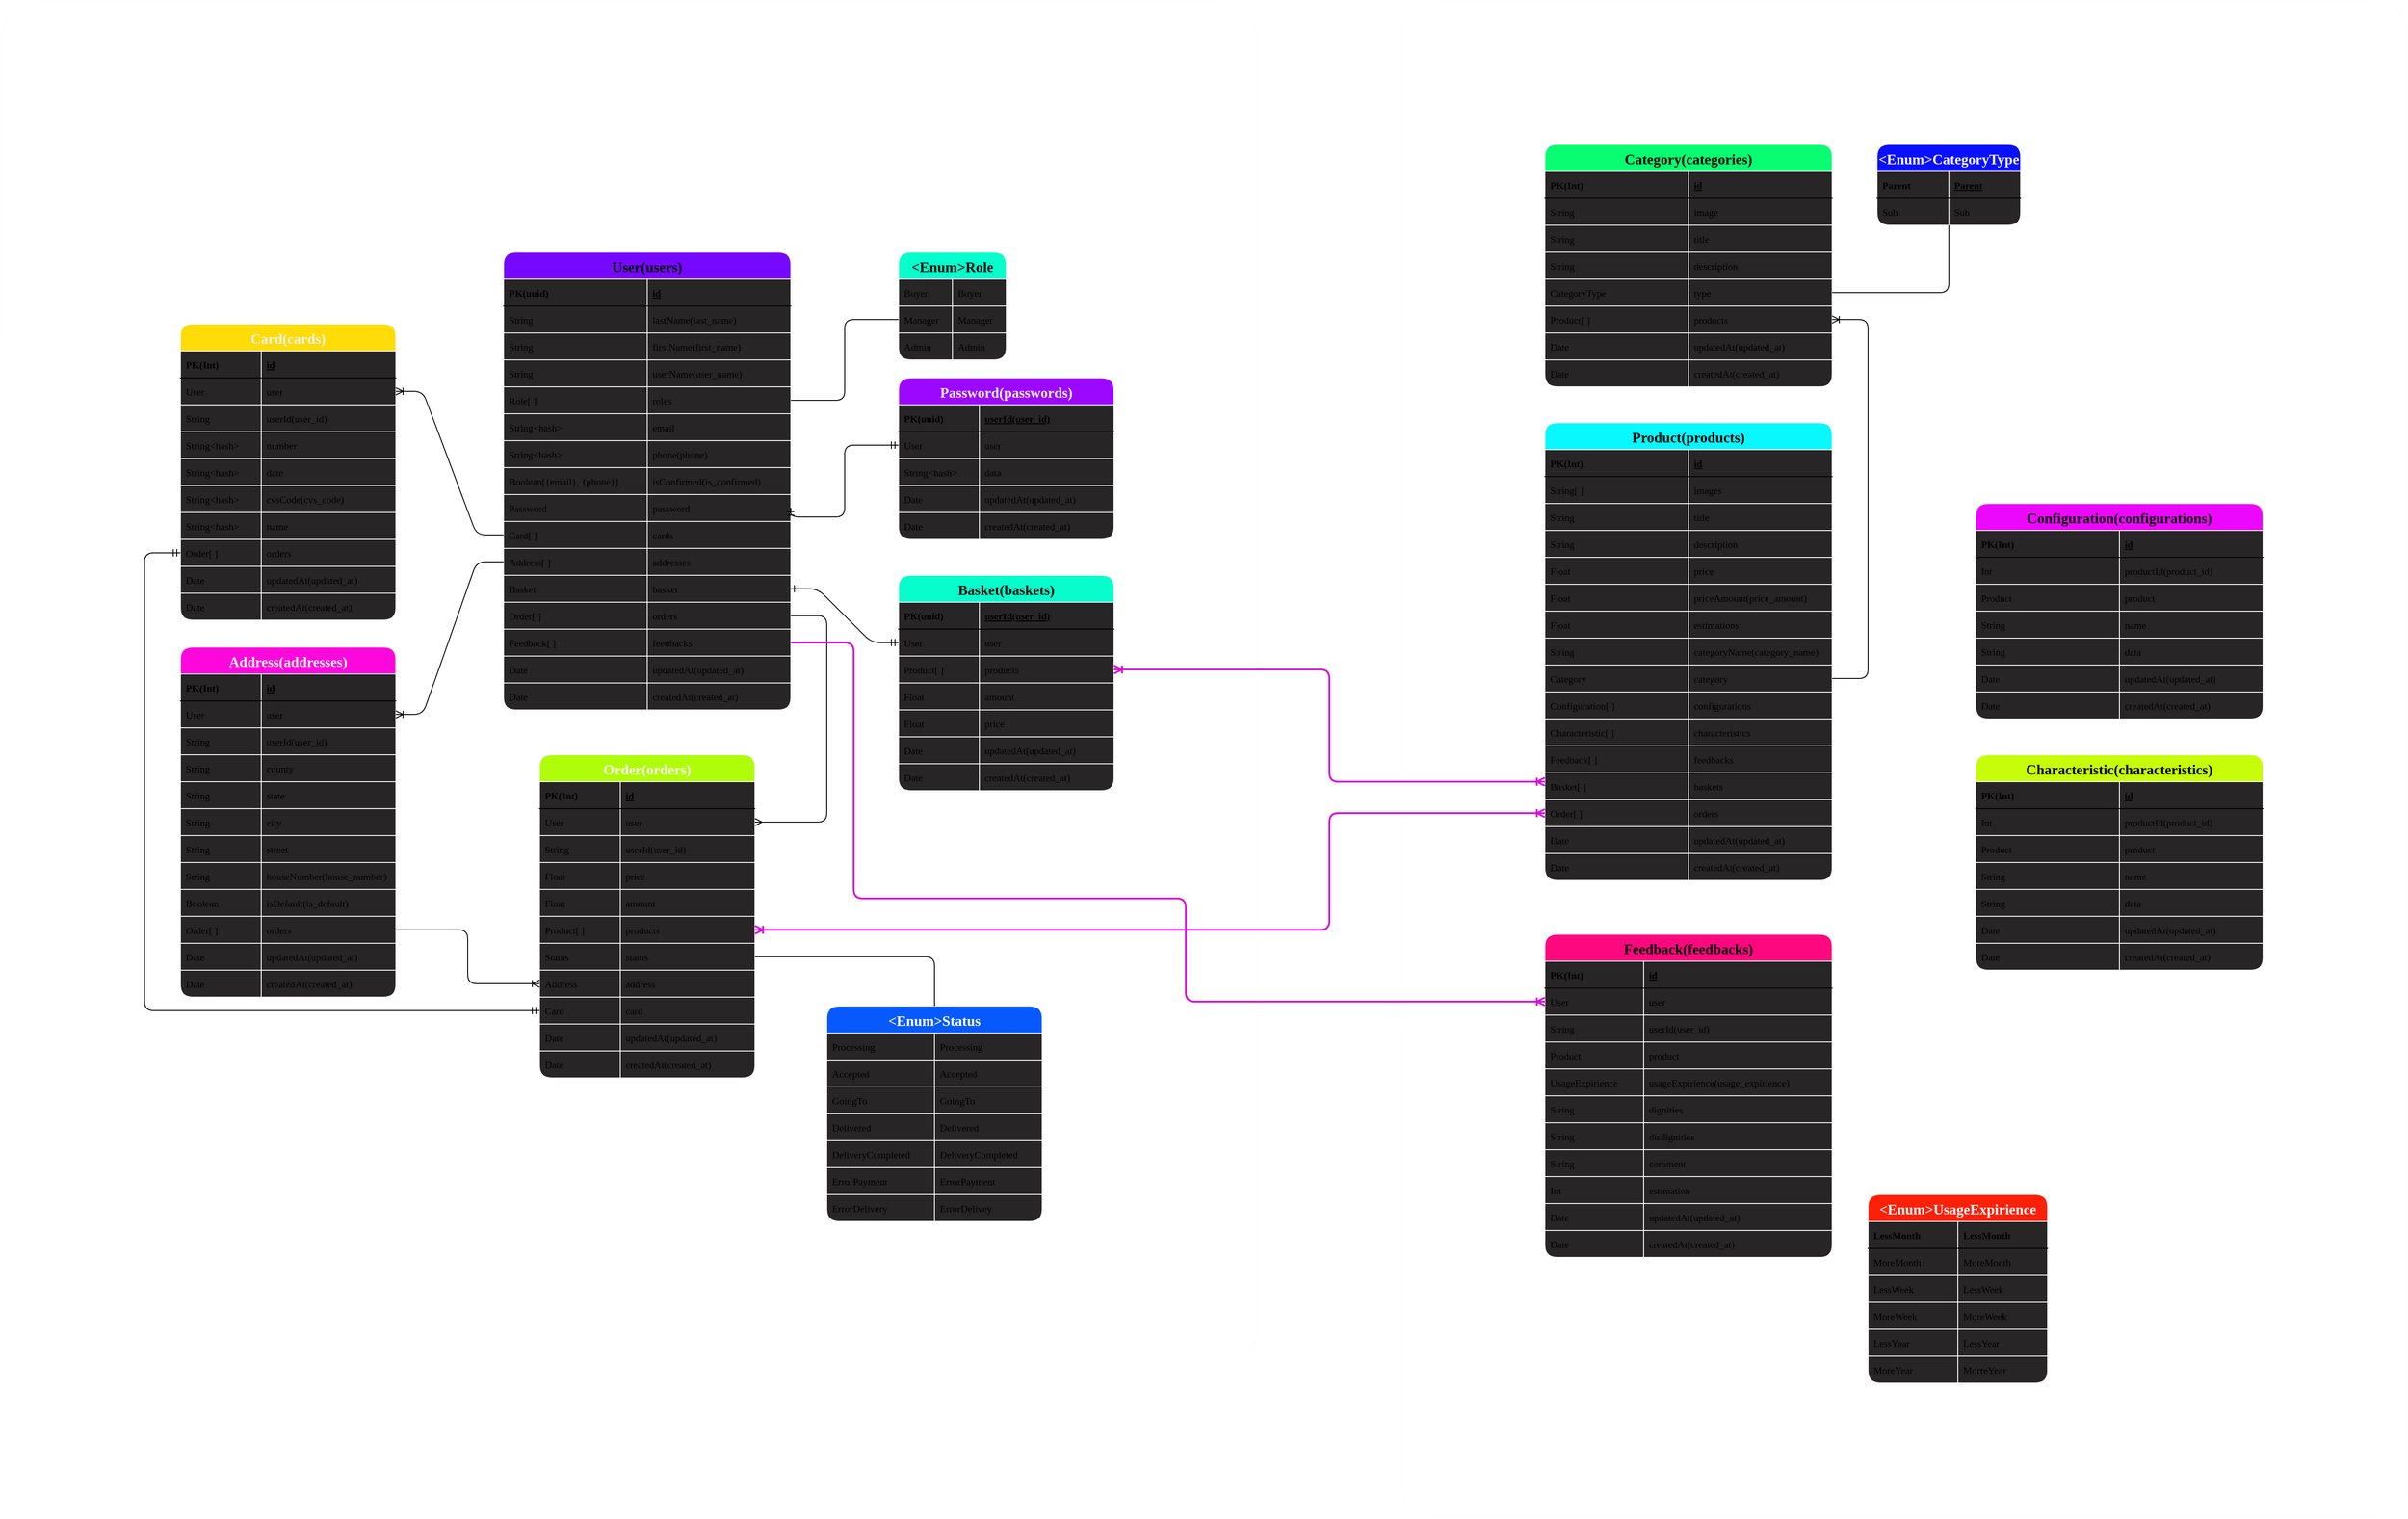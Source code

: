 <mxfile>
    <diagram id="3EIP82DR-pPi_5oQIhjt" name="Страница 1">
        <mxGraphModel dx="3543" dy="1873" grid="1" gridSize="10" guides="1" tooltips="1" connect="1" arrows="1" fold="1" page="0" pageScale="1" pageWidth="1169" pageHeight="827" background="none" math="0" shadow="0">
            <root>
                <mxCell id="0"/>
                <mxCell id="1" parent="0"/>
                <mxCell id="399" value="" style="rounded=1;whiteSpace=wrap;html=1;labelBackgroundColor=none;strokeColor=#fdfcfc;strokeWidth=1;fontFamily=Iosevka;fontSize=32;fontColor=#ffffff;fillColor=none;arcSize=3;" vertex="1" parent="1">
                    <mxGeometry x="-40" y="-120" width="1400" height="1520" as="geometry"/>
                </mxCell>
                <mxCell id="401" value="" style="rounded=1;whiteSpace=wrap;html=1;labelBackgroundColor=none;strokeColor=#fdfcfc;strokeWidth=1;fontFamily=Iosevka;fontSize=32;fontColor=#ffffff;fillColor=none;arcSize=3;" vertex="1" parent="1">
                    <mxGeometry x="1520" y="-120" width="1120" height="1690" as="geometry"/>
                </mxCell>
                <mxCell id="2" value="User(users)" style="shape=table;startSize=30;container=1;collapsible=1;childLayout=tableLayout;fixedRows=1;rowLines=1;fontStyle=1;align=center;resizeLast=1;fillColor=#7608fd;rounded=1;swimlaneFillColor=#272525;strokeColor=#fdfcfc;strokeWidth=1;fontFamily=Iosevka;fontSize=16;spacingLeft=4;spacingBottom=0;spacingRight=4;noLabel=0;connectable=1;" vertex="1" parent="1">
                    <mxGeometry x="520" y="160" width="320" height="510" as="geometry"/>
                </mxCell>
                <mxCell id="3" value="" style="shape=tableRow;horizontal=0;startSize=0;swimlaneHead=0;swimlaneBody=0;fillColor=none;collapsible=0;dropTarget=0;points=[[0,0.5],[1,0.5]];portConstraint=eastwest;top=0;left=0;right=0;bottom=1;swimlaneFillColor=default;fontFamily=Iosevka;align=left;fontSize=11;spacingLeft=4;spacingBottom=0;spacingRight=4;noLabel=0;connectable=1;" vertex="1" parent="2">
                    <mxGeometry y="30" width="320" height="30" as="geometry"/>
                </mxCell>
                <mxCell id="4" value="PK(uuid)" style="shape=partialRectangle;connectable=1;fillColor=none;top=0;left=0;bottom=0;right=0;fontStyle=1;overflow=hidden;swimlaneFillColor=default;fontFamily=Iosevka;align=left;fontSize=11;spacingLeft=4;spacingBottom=0;spacingRight=4;noLabel=0;" vertex="1" parent="3">
                    <mxGeometry width="160" height="30" as="geometry">
                        <mxRectangle width="160" height="30" as="alternateBounds"/>
                    </mxGeometry>
                </mxCell>
                <mxCell id="5" value="id" style="shape=partialRectangle;connectable=1;fillColor=none;top=0;left=0;bottom=0;right=0;align=left;spacingLeft=4;fontStyle=5;overflow=hidden;swimlaneFillColor=default;fontFamily=Iosevka;fontSize=11;spacingBottom=0;spacingRight=4;noLabel=0;" vertex="1" parent="3">
                    <mxGeometry x="160" width="160" height="30" as="geometry">
                        <mxRectangle width="160" height="30" as="alternateBounds"/>
                    </mxGeometry>
                </mxCell>
                <mxCell id="6" value="" style="shape=tableRow;horizontal=0;startSize=0;swimlaneHead=0;swimlaneBody=0;fillColor=none;collapsible=0;dropTarget=0;points=[[0,0.5],[1,0.5]];portConstraint=eastwest;top=0;left=0;right=0;bottom=0;swimlaneFillColor=default;fontFamily=Iosevka;align=left;fontSize=11;spacingLeft=4;spacingBottom=0;spacingRight=4;noLabel=0;connectable=1;" vertex="1" parent="2">
                    <mxGeometry y="60" width="320" height="30" as="geometry"/>
                </mxCell>
                <mxCell id="7" value="String" style="shape=partialRectangle;connectable=1;fillColor=none;top=0;left=0;bottom=0;right=0;editable=1;overflow=hidden;swimlaneFillColor=default;fontFamily=Iosevka;align=left;fontSize=11;spacingLeft=4;spacingBottom=0;spacingRight=4;noLabel=0;" vertex="1" parent="6">
                    <mxGeometry width="160" height="30" as="geometry">
                        <mxRectangle width="160" height="30" as="alternateBounds"/>
                    </mxGeometry>
                </mxCell>
                <mxCell id="8" value="lastName(last_name)" style="shape=partialRectangle;connectable=1;fillColor=none;top=0;left=0;bottom=0;right=0;align=left;spacingLeft=4;overflow=hidden;swimlaneFillColor=default;fontFamily=Iosevka;fontSize=11;spacingBottom=0;spacingRight=4;noLabel=0;" vertex="1" parent="6">
                    <mxGeometry x="160" width="160" height="30" as="geometry">
                        <mxRectangle width="160" height="30" as="alternateBounds"/>
                    </mxGeometry>
                </mxCell>
                <mxCell id="9" value="" style="shape=tableRow;horizontal=0;startSize=0;swimlaneHead=0;swimlaneBody=0;fillColor=none;collapsible=0;dropTarget=0;points=[[0,0.5],[1,0.5]];portConstraint=eastwest;top=0;left=0;right=0;bottom=0;swimlaneFillColor=default;fontFamily=Iosevka;align=left;fontSize=11;spacingLeft=4;spacingBottom=0;spacingRight=4;noLabel=0;connectable=1;" vertex="1" parent="2">
                    <mxGeometry y="90" width="320" height="30" as="geometry"/>
                </mxCell>
                <mxCell id="10" value="String" style="shape=partialRectangle;connectable=1;fillColor=none;top=0;left=0;bottom=0;right=0;editable=1;overflow=hidden;swimlaneFillColor=default;fontFamily=Iosevka;align=left;fontSize=11;spacingLeft=4;spacingBottom=0;spacingRight=4;noLabel=0;" vertex="1" parent="9">
                    <mxGeometry width="160" height="30" as="geometry">
                        <mxRectangle width="160" height="30" as="alternateBounds"/>
                    </mxGeometry>
                </mxCell>
                <mxCell id="11" value="firstName(first_name)" style="shape=partialRectangle;connectable=1;fillColor=none;top=0;left=0;bottom=0;right=0;align=left;spacingLeft=4;overflow=hidden;swimlaneFillColor=default;fontFamily=Iosevka;fontSize=11;spacingBottom=0;spacingRight=4;noLabel=0;" vertex="1" parent="9">
                    <mxGeometry x="160" width="160" height="30" as="geometry">
                        <mxRectangle width="160" height="30" as="alternateBounds"/>
                    </mxGeometry>
                </mxCell>
                <mxCell id="12" value="" style="shape=tableRow;horizontal=0;startSize=0;swimlaneHead=0;swimlaneBody=0;fillColor=none;collapsible=0;dropTarget=0;points=[[0,0.5],[1,0.5]];portConstraint=eastwest;top=0;left=0;right=0;bottom=0;swimlaneFillColor=default;fontFamily=Iosevka;align=left;fontSize=11;spacingLeft=4;spacingBottom=0;spacingRight=4;noLabel=0;connectable=1;" vertex="1" parent="2">
                    <mxGeometry y="120" width="320" height="30" as="geometry"/>
                </mxCell>
                <mxCell id="13" value="String" style="shape=partialRectangle;connectable=1;fillColor=none;top=0;left=0;bottom=0;right=0;editable=1;overflow=hidden;swimlaneFillColor=default;fontFamily=Iosevka;align=left;fontSize=11;spacingLeft=4;spacingBottom=0;spacingRight=4;noLabel=0;" vertex="1" parent="12">
                    <mxGeometry width="160" height="30" as="geometry">
                        <mxRectangle width="160" height="30" as="alternateBounds"/>
                    </mxGeometry>
                </mxCell>
                <mxCell id="14" value="userName(user_name)" style="shape=partialRectangle;connectable=1;fillColor=none;top=0;left=0;bottom=0;right=0;align=left;spacingLeft=4;overflow=hidden;swimlaneFillColor=default;fontFamily=Iosevka;fontSize=11;spacingBottom=0;spacingRight=4;noLabel=0;" vertex="1" parent="12">
                    <mxGeometry x="160" width="160" height="30" as="geometry">
                        <mxRectangle width="160" height="30" as="alternateBounds"/>
                    </mxGeometry>
                </mxCell>
                <mxCell id="30" value="" style="shape=tableRow;horizontal=0;startSize=0;swimlaneHead=0;swimlaneBody=0;fillColor=none;collapsible=0;dropTarget=0;points=[[0,0.5],[1,0.5]];portConstraint=eastwest;top=0;left=0;right=0;bottom=0;swimlaneFillColor=default;fontFamily=Iosevka;align=left;fontSize=11;spacingLeft=4;spacingBottom=0;spacingRight=4;noLabel=0;connectable=1;" vertex="1" parent="2">
                    <mxGeometry y="150" width="320" height="30" as="geometry"/>
                </mxCell>
                <mxCell id="31" value="Role[ ]" style="shape=partialRectangle;connectable=1;fillColor=none;top=0;left=0;bottom=0;right=0;editable=1;overflow=hidden;swimlaneFillColor=default;fontFamily=Iosevka;align=left;fontSize=11;spacingLeft=4;spacingBottom=0;spacingRight=4;noLabel=0;" vertex="1" parent="30">
                    <mxGeometry width="160" height="30" as="geometry">
                        <mxRectangle width="160" height="30" as="alternateBounds"/>
                    </mxGeometry>
                </mxCell>
                <mxCell id="32" value="roles" style="shape=partialRectangle;connectable=1;fillColor=none;top=0;left=0;bottom=0;right=0;align=left;spacingLeft=4;overflow=hidden;swimlaneFillColor=default;fontFamily=Iosevka;fontSize=11;spacingBottom=0;spacingRight=4;noLabel=0;" vertex="1" parent="30">
                    <mxGeometry x="160" width="160" height="30" as="geometry">
                        <mxRectangle width="160" height="30" as="alternateBounds"/>
                    </mxGeometry>
                </mxCell>
                <mxCell id="15" value="" style="shape=tableRow;horizontal=0;startSize=0;swimlaneHead=0;swimlaneBody=0;fillColor=none;collapsible=0;dropTarget=0;points=[[0,0.5],[1,0.5]];portConstraint=eastwest;top=0;left=0;right=0;bottom=0;swimlaneFillColor=default;fontFamily=Iosevka;align=left;fontSize=11;spacingLeft=4;spacingBottom=0;spacingRight=4;noLabel=0;connectable=1;" vertex="1" parent="2">
                    <mxGeometry y="180" width="320" height="30" as="geometry"/>
                </mxCell>
                <mxCell id="16" value="String&lt;hash&gt;" style="shape=partialRectangle;connectable=1;fillColor=none;top=0;left=0;bottom=0;right=0;editable=1;overflow=hidden;swimlaneFillColor=default;fontFamily=Iosevka;align=left;fontSize=11;spacingLeft=4;spacingBottom=0;spacingRight=4;noLabel=0;" vertex="1" parent="15">
                    <mxGeometry width="160" height="30" as="geometry">
                        <mxRectangle width="160" height="30" as="alternateBounds"/>
                    </mxGeometry>
                </mxCell>
                <mxCell id="17" value="email" style="shape=partialRectangle;connectable=1;fillColor=none;top=0;left=0;bottom=0;right=0;align=left;spacingLeft=4;overflow=hidden;swimlaneFillColor=default;fontFamily=Iosevka;fontSize=11;spacingBottom=0;spacingRight=4;noLabel=0;" vertex="1" parent="15">
                    <mxGeometry x="160" width="160" height="30" as="geometry">
                        <mxRectangle width="160" height="30" as="alternateBounds"/>
                    </mxGeometry>
                </mxCell>
                <mxCell id="39" value="" style="shape=tableRow;horizontal=0;startSize=0;swimlaneHead=0;swimlaneBody=0;fillColor=none;collapsible=0;dropTarget=0;points=[[0,0.5],[1,0.5]];portConstraint=eastwest;top=0;left=0;right=0;bottom=0;swimlaneFillColor=default;fontFamily=Iosevka;align=left;fontSize=11;spacingLeft=4;spacingBottom=0;spacingRight=4;noLabel=0;connectable=1;" vertex="1" parent="2">
                    <mxGeometry y="210" width="320" height="30" as="geometry"/>
                </mxCell>
                <mxCell id="40" value="String&lt;hash&gt;" style="shape=partialRectangle;connectable=1;fillColor=none;top=0;left=0;bottom=0;right=0;editable=1;overflow=hidden;swimlaneFillColor=default;fontFamily=Iosevka;align=left;fontSize=11;spacingLeft=4;spacingBottom=0;spacingRight=4;noLabel=0;" vertex="1" parent="39">
                    <mxGeometry width="160" height="30" as="geometry">
                        <mxRectangle width="160" height="30" as="alternateBounds"/>
                    </mxGeometry>
                </mxCell>
                <mxCell id="41" value="phone(phone)" style="shape=partialRectangle;connectable=1;fillColor=none;top=0;left=0;bottom=0;right=0;align=left;spacingLeft=4;overflow=hidden;swimlaneFillColor=default;fontFamily=Iosevka;fontSize=11;spacingBottom=0;spacingRight=4;noLabel=0;" vertex="1" parent="39">
                    <mxGeometry x="160" width="160" height="30" as="geometry">
                        <mxRectangle width="160" height="30" as="alternateBounds"/>
                    </mxGeometry>
                </mxCell>
                <mxCell id="18" value="" style="shape=tableRow;horizontal=0;startSize=0;swimlaneHead=0;swimlaneBody=0;fillColor=none;collapsible=0;dropTarget=0;points=[[0,0.5],[1,0.5]];portConstraint=eastwest;top=0;left=0;right=0;bottom=0;swimlaneFillColor=default;fontFamily=Iosevka;align=left;fontSize=11;spacingLeft=4;spacingBottom=0;spacingRight=4;noLabel=0;connectable=1;" vertex="1" parent="2">
                    <mxGeometry y="240" width="320" height="30" as="geometry"/>
                </mxCell>
                <mxCell id="19" value="Boolean[{email}, {phone}]" style="shape=partialRectangle;connectable=1;fillColor=none;top=0;left=0;bottom=0;right=0;editable=1;overflow=hidden;swimlaneFillColor=default;fontFamily=Iosevka;align=left;fontSize=11;spacingLeft=4;spacingBottom=0;spacingRight=4;noLabel=0;" vertex="1" parent="18">
                    <mxGeometry width="160" height="30" as="geometry">
                        <mxRectangle width="160" height="30" as="alternateBounds"/>
                    </mxGeometry>
                </mxCell>
                <mxCell id="20" value="isConfirmed(is_confirmed)" style="shape=partialRectangle;connectable=1;fillColor=none;top=0;left=0;bottom=0;right=0;align=left;spacingLeft=4;overflow=hidden;swimlaneFillColor=default;fontFamily=Iosevka;fontSize=11;spacingBottom=0;spacingRight=4;noLabel=0;" vertex="1" parent="18">
                    <mxGeometry x="160" width="160" height="30" as="geometry">
                        <mxRectangle width="160" height="30" as="alternateBounds"/>
                    </mxGeometry>
                </mxCell>
                <mxCell id="21" value="" style="shape=tableRow;horizontal=0;startSize=0;swimlaneHead=0;swimlaneBody=0;fillColor=none;collapsible=0;dropTarget=0;points=[[0,0.5],[1,0.5]];portConstraint=eastwest;top=0;left=0;right=0;bottom=0;swimlaneFillColor=default;fontFamily=Iosevka;align=left;fontSize=11;spacingLeft=4;spacingBottom=0;spacingRight=4;noLabel=0;connectable=1;" vertex="1" parent="2">
                    <mxGeometry y="270" width="320" height="30" as="geometry"/>
                </mxCell>
                <mxCell id="22" value="Password" style="shape=partialRectangle;connectable=1;fillColor=none;top=0;left=0;bottom=0;right=0;editable=1;overflow=hidden;swimlaneFillColor=default;fontFamily=Iosevka;align=left;fontSize=11;spacingLeft=4;spacingBottom=0;spacingRight=4;noLabel=0;" vertex="1" parent="21">
                    <mxGeometry width="160" height="30" as="geometry">
                        <mxRectangle width="160" height="30" as="alternateBounds"/>
                    </mxGeometry>
                </mxCell>
                <mxCell id="23" value="password" style="shape=partialRectangle;connectable=1;fillColor=none;top=0;left=0;bottom=0;right=0;align=left;spacingLeft=4;overflow=hidden;swimlaneFillColor=default;fontFamily=Iosevka;fontSize=11;spacingBottom=0;spacingRight=4;noLabel=0;" vertex="1" parent="21">
                    <mxGeometry x="160" width="160" height="30" as="geometry">
                        <mxRectangle width="160" height="30" as="alternateBounds"/>
                    </mxGeometry>
                </mxCell>
                <mxCell id="51" value="" style="shape=tableRow;horizontal=0;startSize=0;swimlaneHead=0;swimlaneBody=0;fillColor=none;collapsible=0;dropTarget=0;points=[[0,0.5],[1,0.5]];portConstraint=eastwest;top=0;left=0;right=0;bottom=0;swimlaneFillColor=default;fontFamily=Iosevka;align=left;fontSize=11;spacingLeft=4;spacingBottom=0;spacingRight=4;noLabel=0;connectable=1;" vertex="1" parent="2">
                    <mxGeometry y="300" width="320" height="30" as="geometry"/>
                </mxCell>
                <mxCell id="52" value="Card[ ]" style="shape=partialRectangle;connectable=1;fillColor=none;top=0;left=0;bottom=0;right=0;editable=1;overflow=hidden;swimlaneFillColor=default;fontFamily=Iosevka;align=left;fontSize=11;spacingLeft=4;spacingBottom=0;spacingRight=4;noLabel=0;" vertex="1" parent="51">
                    <mxGeometry width="160" height="30" as="geometry">
                        <mxRectangle width="160" height="30" as="alternateBounds"/>
                    </mxGeometry>
                </mxCell>
                <mxCell id="53" value="cards" style="shape=partialRectangle;connectable=1;fillColor=none;top=0;left=0;bottom=0;right=0;align=left;spacingLeft=4;overflow=hidden;swimlaneFillColor=default;fontFamily=Iosevka;fontSize=11;spacingBottom=0;spacingRight=4;noLabel=0;" vertex="1" parent="51">
                    <mxGeometry x="160" width="160" height="30" as="geometry">
                        <mxRectangle width="160" height="30" as="alternateBounds"/>
                    </mxGeometry>
                </mxCell>
                <mxCell id="48" value="" style="shape=tableRow;horizontal=0;startSize=0;swimlaneHead=0;swimlaneBody=0;fillColor=none;collapsible=0;dropTarget=0;points=[[0,0.5],[1,0.5]];portConstraint=eastwest;top=0;left=0;right=0;bottom=0;swimlaneFillColor=default;fontFamily=Iosevka;align=left;fontSize=11;spacingLeft=4;spacingBottom=0;spacingRight=4;noLabel=0;connectable=1;" vertex="1" parent="2">
                    <mxGeometry y="330" width="320" height="30" as="geometry"/>
                </mxCell>
                <mxCell id="49" value="Address[ ]" style="shape=partialRectangle;connectable=1;fillColor=none;top=0;left=0;bottom=0;right=0;editable=1;overflow=hidden;swimlaneFillColor=default;fontFamily=Iosevka;align=left;fontSize=11;spacingLeft=4;spacingBottom=0;spacingRight=4;noLabel=0;" vertex="1" parent="48">
                    <mxGeometry width="160" height="30" as="geometry">
                        <mxRectangle width="160" height="30" as="alternateBounds"/>
                    </mxGeometry>
                </mxCell>
                <mxCell id="50" value="addresses" style="shape=partialRectangle;connectable=1;fillColor=none;top=0;left=0;bottom=0;right=0;align=left;spacingLeft=4;overflow=hidden;swimlaneFillColor=default;fontFamily=Iosevka;fontSize=11;spacingBottom=0;spacingRight=4;noLabel=0;" vertex="1" parent="48">
                    <mxGeometry x="160" width="160" height="30" as="geometry">
                        <mxRectangle width="160" height="30" as="alternateBounds"/>
                    </mxGeometry>
                </mxCell>
                <mxCell id="24" value="" style="shape=tableRow;horizontal=0;startSize=0;swimlaneHead=0;swimlaneBody=0;fillColor=none;collapsible=0;dropTarget=0;points=[[0,0.5],[1,0.5]];portConstraint=eastwest;top=0;left=0;right=0;bottom=0;swimlaneFillColor=default;fontFamily=Iosevka;align=left;fontSize=11;spacingLeft=4;spacingBottom=0;spacingRight=4;noLabel=0;connectable=1;" vertex="1" parent="2">
                    <mxGeometry y="360" width="320" height="30" as="geometry"/>
                </mxCell>
                <mxCell id="25" value="Basket" style="shape=partialRectangle;connectable=1;fillColor=none;top=0;left=0;bottom=0;right=0;editable=1;overflow=hidden;swimlaneFillColor=default;fontFamily=Iosevka;align=left;fontSize=11;spacingLeft=4;spacingBottom=0;spacingRight=4;noLabel=0;" vertex="1" parent="24">
                    <mxGeometry width="160" height="30" as="geometry">
                        <mxRectangle width="160" height="30" as="alternateBounds"/>
                    </mxGeometry>
                </mxCell>
                <mxCell id="26" value="basket" style="shape=partialRectangle;connectable=1;fillColor=none;top=0;left=0;bottom=0;right=0;align=left;spacingLeft=4;overflow=hidden;swimlaneFillColor=default;fontFamily=Iosevka;fontSize=11;spacingBottom=0;spacingRight=4;noLabel=0;" vertex="1" parent="24">
                    <mxGeometry x="160" width="160" height="30" as="geometry">
                        <mxRectangle width="160" height="30" as="alternateBounds"/>
                    </mxGeometry>
                </mxCell>
                <mxCell id="27" value="" style="shape=tableRow;horizontal=0;startSize=0;swimlaneHead=0;swimlaneBody=0;fillColor=none;collapsible=0;dropTarget=0;points=[[0,0.5],[1,0.5]];portConstraint=eastwest;top=0;left=0;right=0;bottom=0;swimlaneFillColor=default;fontFamily=Iosevka;align=left;fontSize=11;spacingLeft=4;spacingBottom=0;spacingRight=4;noLabel=0;connectable=1;" vertex="1" parent="2">
                    <mxGeometry y="390" width="320" height="30" as="geometry"/>
                </mxCell>
                <mxCell id="28" value="Order[ ]" style="shape=partialRectangle;connectable=1;fillColor=none;top=0;left=0;bottom=0;right=0;editable=1;overflow=hidden;swimlaneFillColor=default;fontFamily=Iosevka;align=left;fontSize=11;spacingLeft=4;spacingBottom=0;spacingRight=4;noLabel=0;" vertex="1" parent="27">
                    <mxGeometry width="160" height="30" as="geometry">
                        <mxRectangle width="160" height="30" as="alternateBounds"/>
                    </mxGeometry>
                </mxCell>
                <mxCell id="29" value="orders" style="shape=partialRectangle;connectable=1;fillColor=none;top=0;left=0;bottom=0;right=0;align=left;spacingLeft=4;overflow=hidden;swimlaneFillColor=default;fontFamily=Iosevka;fontSize=11;spacingBottom=0;spacingRight=4;noLabel=0;" vertex="1" parent="27">
                    <mxGeometry x="160" width="160" height="30" as="geometry">
                        <mxRectangle width="160" height="30" as="alternateBounds"/>
                    </mxGeometry>
                </mxCell>
                <mxCell id="573" value="" style="shape=tableRow;horizontal=0;startSize=0;swimlaneHead=0;swimlaneBody=0;fillColor=none;collapsible=0;dropTarget=0;points=[[0,0.5],[1,0.5]];portConstraint=eastwest;top=0;left=0;right=0;bottom=0;swimlaneFillColor=default;fontFamily=Iosevka;align=left;fontSize=11;spacingLeft=4;spacingBottom=0;spacingRight=4;noLabel=0;connectable=1;" vertex="1" parent="2">
                    <mxGeometry y="420" width="320" height="30" as="geometry"/>
                </mxCell>
                <mxCell id="574" value="Feedback[ ]" style="shape=partialRectangle;connectable=1;fillColor=none;top=0;left=0;bottom=0;right=0;editable=1;overflow=hidden;swimlaneFillColor=default;fontFamily=Iosevka;align=left;fontSize=11;spacingLeft=4;spacingBottom=0;spacingRight=4;noLabel=0;" vertex="1" parent="573">
                    <mxGeometry width="160" height="30" as="geometry">
                        <mxRectangle width="160" height="30" as="alternateBounds"/>
                    </mxGeometry>
                </mxCell>
                <mxCell id="575" value="feedbacks" style="shape=partialRectangle;connectable=1;fillColor=none;top=0;left=0;bottom=0;right=0;align=left;spacingLeft=4;overflow=hidden;swimlaneFillColor=default;fontFamily=Iosevka;fontSize=11;spacingBottom=0;spacingRight=4;noLabel=0;" vertex="1" parent="573">
                    <mxGeometry x="160" width="160" height="30" as="geometry">
                        <mxRectangle width="160" height="30" as="alternateBounds"/>
                    </mxGeometry>
                </mxCell>
                <mxCell id="42" value="" style="shape=tableRow;horizontal=0;startSize=0;swimlaneHead=0;swimlaneBody=0;fillColor=none;collapsible=0;dropTarget=0;points=[[0,0.5],[1,0.5]];portConstraint=eastwest;top=0;left=0;right=0;bottom=0;swimlaneFillColor=default;fontFamily=Iosevka;align=left;fontSize=11;spacingLeft=4;spacingBottom=0;spacingRight=4;noLabel=0;connectable=1;" vertex="1" parent="2">
                    <mxGeometry y="450" width="320" height="30" as="geometry"/>
                </mxCell>
                <mxCell id="43" value="Date" style="shape=partialRectangle;connectable=1;fillColor=none;top=0;left=0;bottom=0;right=0;editable=1;overflow=hidden;swimlaneFillColor=default;fontFamily=Iosevka;align=left;fontSize=11;spacingLeft=4;spacingBottom=0;spacingRight=4;noLabel=0;" vertex="1" parent="42">
                    <mxGeometry width="160" height="30" as="geometry">
                        <mxRectangle width="160" height="30" as="alternateBounds"/>
                    </mxGeometry>
                </mxCell>
                <mxCell id="44" value="updatedAt(updated_at)" style="shape=partialRectangle;connectable=1;fillColor=none;top=0;left=0;bottom=0;right=0;align=left;spacingLeft=4;overflow=hidden;swimlaneFillColor=default;fontFamily=Iosevka;fontSize=11;spacingBottom=0;spacingRight=4;noLabel=0;" vertex="1" parent="42">
                    <mxGeometry x="160" width="160" height="30" as="geometry">
                        <mxRectangle width="160" height="30" as="alternateBounds"/>
                    </mxGeometry>
                </mxCell>
                <mxCell id="45" value="" style="shape=tableRow;horizontal=0;startSize=0;swimlaneHead=0;swimlaneBody=0;fillColor=none;collapsible=0;dropTarget=0;points=[[0,0.5],[1,0.5]];portConstraint=eastwest;top=0;left=0;right=0;bottom=0;swimlaneFillColor=default;fontFamily=Iosevka;align=left;fontSize=11;spacingLeft=4;spacingBottom=0;spacingRight=4;noLabel=0;connectable=1;" vertex="1" parent="2">
                    <mxGeometry y="480" width="320" height="30" as="geometry"/>
                </mxCell>
                <mxCell id="46" value="Date" style="shape=partialRectangle;connectable=1;fillColor=none;top=0;left=0;bottom=0;right=0;editable=1;overflow=hidden;swimlaneFillColor=default;fontFamily=Iosevka;align=left;fontSize=11;spacingLeft=4;spacingBottom=0;spacingRight=4;noLabel=0;" vertex="1" parent="45">
                    <mxGeometry width="160" height="30" as="geometry">
                        <mxRectangle width="160" height="30" as="alternateBounds"/>
                    </mxGeometry>
                </mxCell>
                <mxCell id="47" value="createdAt(created_at)" style="shape=partialRectangle;connectable=1;fillColor=none;top=0;left=0;bottom=0;right=0;align=left;spacingLeft=4;overflow=hidden;swimlaneFillColor=default;fontFamily=Iosevka;fontSize=11;spacingBottom=0;spacingRight=4;noLabel=0;" vertex="1" parent="45">
                    <mxGeometry x="160" width="160" height="30" as="geometry">
                        <mxRectangle width="160" height="30" as="alternateBounds"/>
                    </mxGeometry>
                </mxCell>
                <mxCell id="54" value="Basket(baskets)" style="shape=table;startSize=30;container=1;collapsible=1;childLayout=tableLayout;fixedRows=1;rowLines=1;fontStyle=1;align=center;resizeLast=1;fillColor=#08fdcc;rounded=1;swimlaneFillColor=#272525;strokeColor=#fdfcfc;strokeWidth=1;fontFamily=Iosevka;fontSize=16;spacingLeft=4;spacingBottom=0;spacingRight=4;connectable=1;fontColor=#0a0a0a;" vertex="1" parent="1">
                    <mxGeometry x="960" y="520" width="240" height="240" as="geometry"/>
                </mxCell>
                <mxCell id="55" value="" style="shape=tableRow;horizontal=0;startSize=0;swimlaneHead=0;swimlaneBody=0;fillColor=none;collapsible=0;dropTarget=0;points=[[0,0.5],[1,0.5]];portConstraint=eastwest;top=0;left=0;right=0;bottom=1;swimlaneFillColor=default;fontFamily=Iosevka;align=left;fontSize=11;spacingLeft=4;spacingBottom=0;spacingRight=4;noLabel=0;connectable=1;" vertex="1" parent="54">
                    <mxGeometry y="30" width="240" height="30" as="geometry"/>
                </mxCell>
                <mxCell id="56" value="PK(uuid)" style="shape=partialRectangle;connectable=1;fillColor=none;top=0;left=0;bottom=0;right=0;fontStyle=1;overflow=hidden;swimlaneFillColor=default;fontFamily=Iosevka;align=left;fontSize=11;spacingLeft=4;spacingBottom=0;spacingRight=4;noLabel=0;" vertex="1" parent="55">
                    <mxGeometry width="90" height="30" as="geometry">
                        <mxRectangle width="90" height="30" as="alternateBounds"/>
                    </mxGeometry>
                </mxCell>
                <mxCell id="57" value="userId(user_id)" style="shape=partialRectangle;connectable=1;fillColor=none;top=0;left=0;bottom=0;right=0;align=left;spacingLeft=4;fontStyle=5;overflow=hidden;swimlaneFillColor=default;fontFamily=Iosevka;fontSize=11;spacingBottom=0;spacingRight=4;noLabel=0;" vertex="1" parent="55">
                    <mxGeometry x="90" width="150" height="30" as="geometry">
                        <mxRectangle width="150" height="30" as="alternateBounds"/>
                    </mxGeometry>
                </mxCell>
                <mxCell id="82" value="" style="shape=tableRow;horizontal=0;startSize=0;swimlaneHead=0;swimlaneBody=0;fillColor=none;collapsible=0;dropTarget=0;points=[[0,0.5],[1,0.5]];portConstraint=eastwest;top=0;left=0;right=0;bottom=0;swimlaneFillColor=default;fontFamily=Iosevka;align=left;fontSize=11;spacingLeft=4;spacingBottom=0;spacingRight=4;noLabel=0;connectable=1;" vertex="1" parent="54">
                    <mxGeometry y="60" width="240" height="30" as="geometry"/>
                </mxCell>
                <mxCell id="83" value="User" style="shape=partialRectangle;connectable=1;fillColor=none;top=0;left=0;bottom=0;right=0;editable=1;overflow=hidden;swimlaneFillColor=default;fontFamily=Iosevka;align=left;fontSize=11;spacingLeft=4;spacingBottom=0;spacingRight=4;noLabel=0;" vertex="1" parent="82">
                    <mxGeometry width="90" height="30" as="geometry">
                        <mxRectangle width="90" height="30" as="alternateBounds"/>
                    </mxGeometry>
                </mxCell>
                <mxCell id="84" value="user" style="shape=partialRectangle;connectable=1;fillColor=none;top=0;left=0;bottom=0;right=0;align=left;spacingLeft=4;overflow=hidden;swimlaneFillColor=default;fontFamily=Iosevka;fontSize=11;spacingBottom=0;spacingRight=4;noLabel=0;" vertex="1" parent="82">
                    <mxGeometry x="90" width="150" height="30" as="geometry">
                        <mxRectangle width="150" height="30" as="alternateBounds"/>
                    </mxGeometry>
                </mxCell>
                <mxCell id="85" value="" style="shape=tableRow;horizontal=0;startSize=0;swimlaneHead=0;swimlaneBody=0;fillColor=none;collapsible=0;dropTarget=0;points=[[0,0.5],[1,0.5]];portConstraint=eastwest;top=0;left=0;right=0;bottom=0;swimlaneFillColor=default;fontFamily=Iosevka;align=left;fontSize=11;spacingLeft=4;spacingBottom=0;spacingRight=4;noLabel=0;connectable=1;" vertex="1" parent="54">
                    <mxGeometry y="90" width="240" height="30" as="geometry"/>
                </mxCell>
                <mxCell id="86" value="Product[ ]" style="shape=partialRectangle;connectable=1;fillColor=none;top=0;left=0;bottom=0;right=0;editable=1;overflow=hidden;swimlaneFillColor=default;fontFamily=Iosevka;align=left;fontSize=11;spacingLeft=4;spacingBottom=0;spacingRight=4;noLabel=0;" vertex="1" parent="85">
                    <mxGeometry width="90" height="30" as="geometry">
                        <mxRectangle width="90" height="30" as="alternateBounds"/>
                    </mxGeometry>
                </mxCell>
                <mxCell id="87" value="products" style="shape=partialRectangle;connectable=1;fillColor=none;top=0;left=0;bottom=0;right=0;align=left;spacingLeft=4;overflow=hidden;swimlaneFillColor=default;fontFamily=Iosevka;fontSize=11;spacingBottom=0;spacingRight=4;noLabel=0;" vertex="1" parent="85">
                    <mxGeometry x="90" width="150" height="30" as="geometry">
                        <mxRectangle width="150" height="30" as="alternateBounds"/>
                    </mxGeometry>
                </mxCell>
                <mxCell id="88" value="" style="shape=tableRow;horizontal=0;startSize=0;swimlaneHead=0;swimlaneBody=0;fillColor=none;collapsible=0;dropTarget=0;points=[[0,0.5],[1,0.5]];portConstraint=eastwest;top=0;left=0;right=0;bottom=0;swimlaneFillColor=default;fontFamily=Iosevka;align=left;fontSize=11;spacingLeft=4;spacingBottom=0;spacingRight=4;noLabel=0;connectable=1;" vertex="1" parent="54">
                    <mxGeometry y="120" width="240" height="30" as="geometry"/>
                </mxCell>
                <mxCell id="89" value="Float" style="shape=partialRectangle;connectable=1;fillColor=none;top=0;left=0;bottom=0;right=0;editable=1;overflow=hidden;swimlaneFillColor=default;fontFamily=Iosevka;align=left;fontSize=11;spacingLeft=4;spacingBottom=0;spacingRight=4;noLabel=0;" vertex="1" parent="88">
                    <mxGeometry width="90" height="30" as="geometry">
                        <mxRectangle width="90" height="30" as="alternateBounds"/>
                    </mxGeometry>
                </mxCell>
                <mxCell id="90" value="amount" style="shape=partialRectangle;connectable=1;fillColor=none;top=0;left=0;bottom=0;right=0;align=left;spacingLeft=4;overflow=hidden;swimlaneFillColor=default;fontFamily=Iosevka;fontSize=11;spacingBottom=0;spacingRight=4;noLabel=0;" vertex="1" parent="88">
                    <mxGeometry x="90" width="150" height="30" as="geometry">
                        <mxRectangle width="150" height="30" as="alternateBounds"/>
                    </mxGeometry>
                </mxCell>
                <mxCell id="91" value="" style="shape=tableRow;horizontal=0;startSize=0;swimlaneHead=0;swimlaneBody=0;fillColor=none;collapsible=0;dropTarget=0;points=[[0,0.5],[1,0.5]];portConstraint=eastwest;top=0;left=0;right=0;bottom=0;swimlaneFillColor=default;fontFamily=Iosevka;align=left;fontSize=11;spacingLeft=4;spacingBottom=0;spacingRight=4;noLabel=0;connectable=1;" vertex="1" parent="54">
                    <mxGeometry y="150" width="240" height="30" as="geometry"/>
                </mxCell>
                <mxCell id="92" value="Float" style="shape=partialRectangle;connectable=1;fillColor=none;top=0;left=0;bottom=0;right=0;editable=1;overflow=hidden;swimlaneFillColor=default;fontFamily=Iosevka;align=left;fontSize=11;spacingLeft=4;spacingBottom=0;spacingRight=4;noLabel=0;" vertex="1" parent="91">
                    <mxGeometry width="90" height="30" as="geometry">
                        <mxRectangle width="90" height="30" as="alternateBounds"/>
                    </mxGeometry>
                </mxCell>
                <mxCell id="93" value="price" style="shape=partialRectangle;connectable=1;fillColor=none;top=0;left=0;bottom=0;right=0;align=left;spacingLeft=4;overflow=hidden;swimlaneFillColor=default;fontFamily=Iosevka;fontSize=11;spacingBottom=0;spacingRight=4;noLabel=0;" vertex="1" parent="91">
                    <mxGeometry x="90" width="150" height="30" as="geometry">
                        <mxRectangle width="150" height="30" as="alternateBounds"/>
                    </mxGeometry>
                </mxCell>
                <mxCell id="94" value="" style="shape=tableRow;horizontal=0;startSize=0;swimlaneHead=0;swimlaneBody=0;fillColor=none;collapsible=0;dropTarget=0;points=[[0,0.5],[1,0.5]];portConstraint=eastwest;top=0;left=0;right=0;bottom=0;swimlaneFillColor=default;fontFamily=Iosevka;align=left;fontSize=11;spacingLeft=4;spacingBottom=0;spacingRight=4;noLabel=0;connectable=1;" vertex="1" parent="54">
                    <mxGeometry y="180" width="240" height="30" as="geometry"/>
                </mxCell>
                <mxCell id="95" value="Date" style="shape=partialRectangle;connectable=1;fillColor=none;top=0;left=0;bottom=0;right=0;editable=1;overflow=hidden;swimlaneFillColor=default;fontFamily=Iosevka;align=left;fontSize=11;spacingLeft=4;spacingBottom=0;spacingRight=4;noLabel=0;" vertex="1" parent="94">
                    <mxGeometry width="90" height="30" as="geometry">
                        <mxRectangle width="90" height="30" as="alternateBounds"/>
                    </mxGeometry>
                </mxCell>
                <mxCell id="96" value="updatedAt(updated_at)" style="shape=partialRectangle;connectable=1;fillColor=none;top=0;left=0;bottom=0;right=0;align=left;spacingLeft=4;overflow=hidden;swimlaneFillColor=default;fontFamily=Iosevka;fontSize=11;spacingBottom=0;spacingRight=4;noLabel=0;" vertex="1" parent="94">
                    <mxGeometry x="90" width="150" height="30" as="geometry">
                        <mxRectangle width="150" height="30" as="alternateBounds"/>
                    </mxGeometry>
                </mxCell>
                <mxCell id="97" value="" style="shape=tableRow;horizontal=0;startSize=0;swimlaneHead=0;swimlaneBody=0;fillColor=none;collapsible=0;dropTarget=0;points=[[0,0.5],[1,0.5]];portConstraint=eastwest;top=0;left=0;right=0;bottom=0;swimlaneFillColor=default;fontFamily=Iosevka;align=left;fontSize=11;spacingLeft=4;spacingBottom=0;spacingRight=4;noLabel=0;connectable=1;" vertex="1" parent="54">
                    <mxGeometry y="210" width="240" height="30" as="geometry"/>
                </mxCell>
                <mxCell id="98" value="Date" style="shape=partialRectangle;connectable=1;fillColor=none;top=0;left=0;bottom=0;right=0;editable=1;overflow=hidden;swimlaneFillColor=default;fontFamily=Iosevka;align=left;fontSize=11;spacingLeft=4;spacingBottom=0;spacingRight=4;noLabel=0;" vertex="1" parent="97">
                    <mxGeometry width="90" height="30" as="geometry">
                        <mxRectangle width="90" height="30" as="alternateBounds"/>
                    </mxGeometry>
                </mxCell>
                <mxCell id="99" value="createdAt(created_at)" style="shape=partialRectangle;connectable=1;fillColor=none;top=0;left=0;bottom=0;right=0;align=left;spacingLeft=4;overflow=hidden;swimlaneFillColor=default;fontFamily=Iosevka;fontSize=11;spacingBottom=0;spacingRight=4;noLabel=0;" vertex="1" parent="97">
                    <mxGeometry x="90" width="150" height="30" as="geometry">
                        <mxRectangle width="150" height="30" as="alternateBounds"/>
                    </mxGeometry>
                </mxCell>
                <mxCell id="100" value="" style="edgeStyle=entityRelationEdgeStyle;fontSize=12;html=1;endArrow=ERmandOne;startArrow=ERmandOne;fontFamily=Iosevka;fontColor=#0a0a0a;entryX=0;entryY=0.5;entryDx=0;entryDy=0;exitX=1;exitY=0.5;exitDx=0;exitDy=0;" edge="1" parent="1" source="26" target="83">
                    <mxGeometry width="100" height="100" relative="1" as="geometry">
                        <mxPoint x="815" y="490" as="sourcePoint"/>
                        <mxPoint x="915" y="390" as="targetPoint"/>
                    </mxGeometry>
                </mxCell>
                <mxCell id="101" value="Order(orders)" style="shape=table;startSize=30;container=1;collapsible=1;childLayout=tableLayout;fixedRows=1;rowLines=1;fontStyle=1;align=center;resizeLast=1;fillColor=#affd08;rounded=1;swimlaneFillColor=#272525;strokeColor=#fdfcfc;strokeWidth=1;fontFamily=Iosevka;fontSize=16;spacingLeft=4;spacingBottom=0;spacingRight=4;connectable=1;fontColor=#ffffff;" vertex="1" parent="1">
                    <mxGeometry x="560" y="720" width="240" height="360" as="geometry"/>
                </mxCell>
                <mxCell id="102" value="" style="shape=tableRow;horizontal=0;startSize=0;swimlaneHead=0;swimlaneBody=0;fillColor=none;collapsible=0;dropTarget=0;points=[[0,0.5],[1,0.5]];portConstraint=eastwest;top=0;left=0;right=0;bottom=1;swimlaneFillColor=default;fontFamily=Iosevka;align=left;fontSize=11;spacingLeft=4;spacingBottom=0;spacingRight=4;noLabel=0;connectable=1;" vertex="1" parent="101">
                    <mxGeometry y="30" width="240" height="30" as="geometry"/>
                </mxCell>
                <mxCell id="103" value="PK(Int)" style="shape=partialRectangle;connectable=1;fillColor=none;top=0;left=0;bottom=0;right=0;fontStyle=1;overflow=hidden;swimlaneFillColor=default;fontFamily=Iosevka;align=left;fontSize=11;spacingLeft=4;spacingBottom=0;spacingRight=4;noLabel=0;" vertex="1" parent="102">
                    <mxGeometry width="90" height="30" as="geometry">
                        <mxRectangle width="90" height="30" as="alternateBounds"/>
                    </mxGeometry>
                </mxCell>
                <mxCell id="104" value="id" style="shape=partialRectangle;connectable=1;fillColor=none;top=0;left=0;bottom=0;right=0;align=left;spacingLeft=4;fontStyle=5;overflow=hidden;swimlaneFillColor=default;fontFamily=Iosevka;fontSize=11;spacingBottom=0;spacingRight=4;noLabel=0;" vertex="1" parent="102">
                    <mxGeometry x="90" width="150" height="30" as="geometry">
                        <mxRectangle width="150" height="30" as="alternateBounds"/>
                    </mxGeometry>
                </mxCell>
                <mxCell id="105" value="" style="shape=tableRow;horizontal=0;startSize=0;swimlaneHead=0;swimlaneBody=0;fillColor=none;collapsible=0;dropTarget=0;points=[[0,0.5],[1,0.5]];portConstraint=eastwest;top=0;left=0;right=0;bottom=0;swimlaneFillColor=default;fontFamily=Iosevka;align=left;fontSize=11;spacingLeft=4;spacingBottom=0;spacingRight=4;noLabel=0;connectable=1;" vertex="1" parent="101">
                    <mxGeometry y="60" width="240" height="30" as="geometry"/>
                </mxCell>
                <mxCell id="106" value="User" style="shape=partialRectangle;connectable=1;fillColor=none;top=0;left=0;bottom=0;right=0;editable=1;overflow=hidden;swimlaneFillColor=default;fontFamily=Iosevka;align=left;fontSize=11;spacingLeft=4;spacingBottom=0;spacingRight=4;noLabel=0;" vertex="1" parent="105">
                    <mxGeometry width="90" height="30" as="geometry">
                        <mxRectangle width="90" height="30" as="alternateBounds"/>
                    </mxGeometry>
                </mxCell>
                <mxCell id="107" value="user" style="shape=partialRectangle;connectable=1;fillColor=none;top=0;left=0;bottom=0;right=0;align=left;spacingLeft=4;overflow=hidden;swimlaneFillColor=default;fontFamily=Iosevka;fontSize=11;spacingBottom=0;spacingRight=4;noLabel=0;" vertex="1" parent="105">
                    <mxGeometry x="90" width="150" height="30" as="geometry">
                        <mxRectangle width="150" height="30" as="alternateBounds"/>
                    </mxGeometry>
                </mxCell>
                <mxCell id="587" value="" style="shape=tableRow;horizontal=0;startSize=0;swimlaneHead=0;swimlaneBody=0;fillColor=none;collapsible=0;dropTarget=0;points=[[0,0.5],[1,0.5]];portConstraint=eastwest;top=0;left=0;right=0;bottom=0;swimlaneFillColor=default;fontFamily=Iosevka;align=left;fontSize=11;spacingLeft=4;spacingBottom=0;spacingRight=4;noLabel=0;connectable=1;" vertex="1" parent="101">
                    <mxGeometry y="90" width="240" height="30" as="geometry"/>
                </mxCell>
                <mxCell id="588" value="String" style="shape=partialRectangle;connectable=1;fillColor=none;top=0;left=0;bottom=0;right=0;editable=1;overflow=hidden;swimlaneFillColor=default;fontFamily=Iosevka;align=left;fontSize=11;spacingLeft=4;spacingBottom=0;spacingRight=4;noLabel=0;" vertex="1" parent="587">
                    <mxGeometry width="90" height="30" as="geometry">
                        <mxRectangle width="90" height="30" as="alternateBounds"/>
                    </mxGeometry>
                </mxCell>
                <mxCell id="589" value="userId(user_id)" style="shape=partialRectangle;connectable=1;fillColor=none;top=0;left=0;bottom=0;right=0;align=left;spacingLeft=4;overflow=hidden;swimlaneFillColor=default;fontFamily=Iosevka;fontSize=11;spacingBottom=0;spacingRight=4;noLabel=0;" vertex="1" parent="587">
                    <mxGeometry x="90" width="150" height="30" as="geometry">
                        <mxRectangle width="150" height="30" as="alternateBounds"/>
                    </mxGeometry>
                </mxCell>
                <mxCell id="114" value="" style="shape=tableRow;horizontal=0;startSize=0;swimlaneHead=0;swimlaneBody=0;fillColor=none;collapsible=0;dropTarget=0;points=[[0,0.5],[1,0.5]];portConstraint=eastwest;top=0;left=0;right=0;bottom=0;swimlaneFillColor=default;fontFamily=Iosevka;align=left;fontSize=11;spacingLeft=4;spacingBottom=0;spacingRight=4;noLabel=0;connectable=1;" vertex="1" parent="101">
                    <mxGeometry y="120" width="240" height="30" as="geometry"/>
                </mxCell>
                <mxCell id="115" value="Float" style="shape=partialRectangle;connectable=1;fillColor=none;top=0;left=0;bottom=0;right=0;editable=1;overflow=hidden;swimlaneFillColor=default;fontFamily=Iosevka;align=left;fontSize=11;spacingLeft=4;spacingBottom=0;spacingRight=4;noLabel=0;" vertex="1" parent="114">
                    <mxGeometry width="90" height="30" as="geometry">
                        <mxRectangle width="90" height="30" as="alternateBounds"/>
                    </mxGeometry>
                </mxCell>
                <mxCell id="116" value="price" style="shape=partialRectangle;connectable=1;fillColor=none;top=0;left=0;bottom=0;right=0;align=left;spacingLeft=4;overflow=hidden;swimlaneFillColor=default;fontFamily=Iosevka;fontSize=11;spacingBottom=0;spacingRight=4;noLabel=0;" vertex="1" parent="114">
                    <mxGeometry x="90" width="150" height="30" as="geometry">
                        <mxRectangle width="150" height="30" as="alternateBounds"/>
                    </mxGeometry>
                </mxCell>
                <mxCell id="111" value="" style="shape=tableRow;horizontal=0;startSize=0;swimlaneHead=0;swimlaneBody=0;fillColor=none;collapsible=0;dropTarget=0;points=[[0,0.5],[1,0.5]];portConstraint=eastwest;top=0;left=0;right=0;bottom=0;swimlaneFillColor=default;fontFamily=Iosevka;align=left;fontSize=11;spacingLeft=4;spacingBottom=0;spacingRight=4;noLabel=0;connectable=1;" vertex="1" parent="101">
                    <mxGeometry y="150" width="240" height="30" as="geometry"/>
                </mxCell>
                <mxCell id="112" value="Float" style="shape=partialRectangle;connectable=1;fillColor=none;top=0;left=0;bottom=0;right=0;editable=1;overflow=hidden;swimlaneFillColor=default;fontFamily=Iosevka;align=left;fontSize=11;spacingLeft=4;spacingBottom=0;spacingRight=4;noLabel=0;" vertex="1" parent="111">
                    <mxGeometry width="90" height="30" as="geometry">
                        <mxRectangle width="90" height="30" as="alternateBounds"/>
                    </mxGeometry>
                </mxCell>
                <mxCell id="113" value="amount" style="shape=partialRectangle;connectable=1;fillColor=none;top=0;left=0;bottom=0;right=0;align=left;spacingLeft=4;overflow=hidden;swimlaneFillColor=default;fontFamily=Iosevka;fontSize=11;spacingBottom=0;spacingRight=4;noLabel=0;" vertex="1" parent="111">
                    <mxGeometry x="90" width="150" height="30" as="geometry">
                        <mxRectangle width="150" height="30" as="alternateBounds"/>
                    </mxGeometry>
                </mxCell>
                <mxCell id="108" value="" style="shape=tableRow;horizontal=0;startSize=0;swimlaneHead=0;swimlaneBody=0;fillColor=none;collapsible=0;dropTarget=0;points=[[0,0.5],[1,0.5]];portConstraint=eastwest;top=0;left=0;right=0;bottom=0;swimlaneFillColor=default;fontFamily=Iosevka;align=left;fontSize=11;spacingLeft=4;spacingBottom=0;spacingRight=4;noLabel=0;connectable=1;" vertex="1" parent="101">
                    <mxGeometry y="180" width="240" height="30" as="geometry"/>
                </mxCell>
                <mxCell id="109" value="Product[ ]" style="shape=partialRectangle;connectable=1;fillColor=none;top=0;left=0;bottom=0;right=0;editable=1;overflow=hidden;swimlaneFillColor=default;fontFamily=Iosevka;align=left;fontSize=11;spacingLeft=4;spacingBottom=0;spacingRight=4;noLabel=0;" vertex="1" parent="108">
                    <mxGeometry width="90" height="30" as="geometry">
                        <mxRectangle width="90" height="30" as="alternateBounds"/>
                    </mxGeometry>
                </mxCell>
                <mxCell id="110" value="products" style="shape=partialRectangle;connectable=1;fillColor=none;top=0;left=0;bottom=0;right=0;align=left;spacingLeft=4;overflow=hidden;swimlaneFillColor=default;fontFamily=Iosevka;fontSize=11;spacingBottom=0;spacingRight=4;noLabel=0;" vertex="1" parent="108">
                    <mxGeometry x="90" width="150" height="30" as="geometry">
                        <mxRectangle width="150" height="30" as="alternateBounds"/>
                    </mxGeometry>
                </mxCell>
                <mxCell id="350" value="" style="shape=tableRow;horizontal=0;startSize=0;swimlaneHead=0;swimlaneBody=0;fillColor=none;collapsible=0;dropTarget=0;points=[[0,0.5],[1,0.5]];portConstraint=eastwest;top=0;left=0;right=0;bottom=0;swimlaneFillColor=default;fontFamily=Iosevka;align=left;fontSize=11;spacingLeft=4;spacingBottom=0;spacingRight=4;noLabel=0;connectable=1;" vertex="1" parent="101">
                    <mxGeometry y="210" width="240" height="30" as="geometry"/>
                </mxCell>
                <mxCell id="351" value="Status" style="shape=partialRectangle;connectable=1;fillColor=none;top=0;left=0;bottom=0;right=0;editable=1;overflow=hidden;swimlaneFillColor=default;fontFamily=Iosevka;align=left;fontSize=11;spacingLeft=4;spacingBottom=0;spacingRight=4;noLabel=0;" vertex="1" parent="350">
                    <mxGeometry width="90" height="30" as="geometry">
                        <mxRectangle width="90" height="30" as="alternateBounds"/>
                    </mxGeometry>
                </mxCell>
                <mxCell id="352" value="status" style="shape=partialRectangle;connectable=1;fillColor=none;top=0;left=0;bottom=0;right=0;align=left;spacingLeft=4;overflow=hidden;swimlaneFillColor=default;fontFamily=Iosevka;fontSize=11;spacingBottom=0;spacingRight=4;noLabel=0;" vertex="1" parent="350">
                    <mxGeometry x="90" width="150" height="30" as="geometry">
                        <mxRectangle width="150" height="30" as="alternateBounds"/>
                    </mxGeometry>
                </mxCell>
                <mxCell id="333" value="" style="shape=tableRow;horizontal=0;startSize=0;swimlaneHead=0;swimlaneBody=0;fillColor=none;collapsible=0;dropTarget=0;points=[[0,0.5],[1,0.5]];portConstraint=eastwest;top=0;left=0;right=0;bottom=0;swimlaneFillColor=default;fontFamily=Iosevka;align=left;fontSize=11;spacingLeft=4;spacingBottom=0;spacingRight=4;noLabel=0;connectable=1;" vertex="1" parent="101">
                    <mxGeometry y="240" width="240" height="30" as="geometry"/>
                </mxCell>
                <mxCell id="334" value="Address" style="shape=partialRectangle;connectable=1;fillColor=none;top=0;left=0;bottom=0;right=0;editable=1;overflow=hidden;swimlaneFillColor=default;fontFamily=Iosevka;align=left;fontSize=11;spacingLeft=4;spacingBottom=0;spacingRight=4;noLabel=0;" vertex="1" parent="333">
                    <mxGeometry width="90" height="30" as="geometry">
                        <mxRectangle width="90" height="30" as="alternateBounds"/>
                    </mxGeometry>
                </mxCell>
                <mxCell id="335" value="address" style="shape=partialRectangle;connectable=1;fillColor=none;top=0;left=0;bottom=0;right=0;align=left;spacingLeft=4;overflow=hidden;swimlaneFillColor=default;fontFamily=Iosevka;fontSize=11;spacingBottom=0;spacingRight=4;noLabel=0;" vertex="1" parent="333">
                    <mxGeometry x="90" width="150" height="30" as="geometry">
                        <mxRectangle width="150" height="30" as="alternateBounds"/>
                    </mxGeometry>
                </mxCell>
                <mxCell id="344" value="" style="shape=tableRow;horizontal=0;startSize=0;swimlaneHead=0;swimlaneBody=0;fillColor=none;collapsible=0;dropTarget=0;points=[[0,0.5],[1,0.5]];portConstraint=eastwest;top=0;left=0;right=0;bottom=0;swimlaneFillColor=default;fontFamily=Iosevka;align=left;fontSize=11;spacingLeft=4;spacingBottom=0;spacingRight=4;noLabel=0;connectable=1;" vertex="1" parent="101">
                    <mxGeometry y="270" width="240" height="30" as="geometry"/>
                </mxCell>
                <mxCell id="345" value="Card" style="shape=partialRectangle;connectable=1;fillColor=none;top=0;left=0;bottom=0;right=0;editable=1;overflow=hidden;swimlaneFillColor=default;fontFamily=Iosevka;align=left;fontSize=11;spacingLeft=4;spacingBottom=0;spacingRight=4;noLabel=0;" vertex="1" parent="344">
                    <mxGeometry width="90" height="30" as="geometry">
                        <mxRectangle width="90" height="30" as="alternateBounds"/>
                    </mxGeometry>
                </mxCell>
                <mxCell id="346" value="card" style="shape=partialRectangle;connectable=1;fillColor=none;top=0;left=0;bottom=0;right=0;align=left;spacingLeft=4;overflow=hidden;swimlaneFillColor=default;fontFamily=Iosevka;fontSize=11;spacingBottom=0;spacingRight=4;noLabel=0;" vertex="1" parent="344">
                    <mxGeometry x="90" width="150" height="30" as="geometry">
                        <mxRectangle width="150" height="30" as="alternateBounds"/>
                    </mxGeometry>
                </mxCell>
                <mxCell id="117" value="" style="shape=tableRow;horizontal=0;startSize=0;swimlaneHead=0;swimlaneBody=0;fillColor=none;collapsible=0;dropTarget=0;points=[[0,0.5],[1,0.5]];portConstraint=eastwest;top=0;left=0;right=0;bottom=0;swimlaneFillColor=default;fontFamily=Iosevka;align=left;fontSize=11;spacingLeft=4;spacingBottom=0;spacingRight=4;noLabel=0;connectable=1;" vertex="1" parent="101">
                    <mxGeometry y="300" width="240" height="30" as="geometry"/>
                </mxCell>
                <mxCell id="118" value="Date" style="shape=partialRectangle;connectable=1;fillColor=none;top=0;left=0;bottom=0;right=0;editable=1;overflow=hidden;swimlaneFillColor=default;fontFamily=Iosevka;align=left;fontSize=11;spacingLeft=4;spacingBottom=0;spacingRight=4;noLabel=0;" vertex="1" parent="117">
                    <mxGeometry width="90" height="30" as="geometry">
                        <mxRectangle width="90" height="30" as="alternateBounds"/>
                    </mxGeometry>
                </mxCell>
                <mxCell id="119" value="updatedAt(updated_at)" style="shape=partialRectangle;connectable=1;fillColor=none;top=0;left=0;bottom=0;right=0;align=left;spacingLeft=4;overflow=hidden;swimlaneFillColor=default;fontFamily=Iosevka;fontSize=11;spacingBottom=0;spacingRight=4;noLabel=0;" vertex="1" parent="117">
                    <mxGeometry x="90" width="150" height="30" as="geometry">
                        <mxRectangle width="150" height="30" as="alternateBounds"/>
                    </mxGeometry>
                </mxCell>
                <mxCell id="120" value="" style="shape=tableRow;horizontal=0;startSize=0;swimlaneHead=0;swimlaneBody=0;fillColor=none;collapsible=0;dropTarget=0;points=[[0,0.5],[1,0.5]];portConstraint=eastwest;top=0;left=0;right=0;bottom=0;swimlaneFillColor=default;fontFamily=Iosevka;align=left;fontSize=11;spacingLeft=4;spacingBottom=0;spacingRight=4;noLabel=0;connectable=1;" vertex="1" parent="101">
                    <mxGeometry y="330" width="240" height="30" as="geometry"/>
                </mxCell>
                <mxCell id="121" value="Date" style="shape=partialRectangle;connectable=1;fillColor=none;top=0;left=0;bottom=0;right=0;editable=1;overflow=hidden;swimlaneFillColor=default;fontFamily=Iosevka;align=left;fontSize=11;spacingLeft=4;spacingBottom=0;spacingRight=4;noLabel=0;" vertex="1" parent="120">
                    <mxGeometry width="90" height="30" as="geometry">
                        <mxRectangle width="90" height="30" as="alternateBounds"/>
                    </mxGeometry>
                </mxCell>
                <mxCell id="122" value="createdAt(created_at)" style="shape=partialRectangle;connectable=1;fillColor=none;top=0;left=0;bottom=0;right=0;align=left;spacingLeft=4;overflow=hidden;swimlaneFillColor=default;fontFamily=Iosevka;fontSize=11;spacingBottom=0;spacingRight=4;noLabel=0;" vertex="1" parent="120">
                    <mxGeometry x="90" width="150" height="30" as="geometry">
                        <mxRectangle width="150" height="30" as="alternateBounds"/>
                    </mxGeometry>
                </mxCell>
                <mxCell id="131" value="Address(addresses)" style="shape=table;startSize=30;container=1;collapsible=1;childLayout=tableLayout;fixedRows=1;rowLines=1;fontStyle=1;align=center;resizeLast=1;fillColor=#fd08dc;rounded=1;swimlaneFillColor=#272525;strokeColor=#fdfcfc;strokeWidth=1;fontFamily=Iosevka;fontSize=16;spacingLeft=4;spacingBottom=0;spacingRight=4;connectable=1;fontColor=#f4f1f1;" vertex="1" parent="1">
                    <mxGeometry x="160" y="600" width="240" height="390" as="geometry"/>
                </mxCell>
                <mxCell id="132" value="" style="shape=tableRow;horizontal=0;startSize=0;swimlaneHead=0;swimlaneBody=0;fillColor=none;collapsible=0;dropTarget=0;points=[[0,0.5],[1,0.5]];portConstraint=eastwest;top=0;left=0;right=0;bottom=1;swimlaneFillColor=default;fontFamily=Iosevka;align=left;fontSize=11;spacingLeft=4;spacingBottom=0;spacingRight=4;noLabel=0;connectable=1;" vertex="1" parent="131">
                    <mxGeometry y="30" width="240" height="30" as="geometry"/>
                </mxCell>
                <mxCell id="133" value="PK(Int)" style="shape=partialRectangle;connectable=1;fillColor=none;top=0;left=0;bottom=0;right=0;fontStyle=1;overflow=hidden;swimlaneFillColor=default;fontFamily=Iosevka;align=left;fontSize=11;spacingLeft=4;spacingBottom=0;spacingRight=4;noLabel=0;" vertex="1" parent="132">
                    <mxGeometry width="90" height="30" as="geometry">
                        <mxRectangle width="90" height="30" as="alternateBounds"/>
                    </mxGeometry>
                </mxCell>
                <mxCell id="134" value="id" style="shape=partialRectangle;connectable=1;fillColor=none;top=0;left=0;bottom=0;right=0;align=left;spacingLeft=4;fontStyle=5;overflow=hidden;swimlaneFillColor=default;fontFamily=Iosevka;fontSize=11;spacingBottom=0;spacingRight=4;noLabel=0;" vertex="1" parent="132">
                    <mxGeometry x="90" width="150" height="30" as="geometry">
                        <mxRectangle width="150" height="30" as="alternateBounds"/>
                    </mxGeometry>
                </mxCell>
                <mxCell id="135" value="" style="shape=tableRow;horizontal=0;startSize=0;swimlaneHead=0;swimlaneBody=0;fillColor=none;collapsible=0;dropTarget=0;points=[[0,0.5],[1,0.5]];portConstraint=eastwest;top=0;left=0;right=0;bottom=0;swimlaneFillColor=default;fontFamily=Iosevka;align=left;fontSize=11;spacingLeft=4;spacingBottom=0;spacingRight=4;noLabel=0;connectable=1;" vertex="1" parent="131">
                    <mxGeometry y="60" width="240" height="30" as="geometry"/>
                </mxCell>
                <mxCell id="136" value="User" style="shape=partialRectangle;connectable=1;fillColor=none;top=0;left=0;bottom=0;right=0;editable=1;overflow=hidden;swimlaneFillColor=default;fontFamily=Iosevka;align=left;fontSize=11;spacingLeft=4;spacingBottom=0;spacingRight=4;noLabel=0;" vertex="1" parent="135">
                    <mxGeometry width="90" height="30" as="geometry">
                        <mxRectangle width="90" height="30" as="alternateBounds"/>
                    </mxGeometry>
                </mxCell>
                <mxCell id="137" value="user" style="shape=partialRectangle;connectable=1;fillColor=none;top=0;left=0;bottom=0;right=0;align=left;spacingLeft=4;overflow=hidden;swimlaneFillColor=default;fontFamily=Iosevka;fontSize=11;spacingBottom=0;spacingRight=4;noLabel=0;" vertex="1" parent="135">
                    <mxGeometry x="90" width="150" height="30" as="geometry">
                        <mxRectangle width="150" height="30" as="alternateBounds"/>
                    </mxGeometry>
                </mxCell>
                <mxCell id="590" value="" style="shape=tableRow;horizontal=0;startSize=0;swimlaneHead=0;swimlaneBody=0;fillColor=none;collapsible=0;dropTarget=0;points=[[0,0.5],[1,0.5]];portConstraint=eastwest;top=0;left=0;right=0;bottom=0;swimlaneFillColor=default;fontFamily=Iosevka;align=left;fontSize=11;spacingLeft=4;spacingBottom=0;spacingRight=4;noLabel=0;connectable=1;" vertex="1" parent="131">
                    <mxGeometry y="90" width="240" height="30" as="geometry"/>
                </mxCell>
                <mxCell id="591" value="String" style="shape=partialRectangle;connectable=1;fillColor=none;top=0;left=0;bottom=0;right=0;editable=1;overflow=hidden;swimlaneFillColor=default;fontFamily=Iosevka;align=left;fontSize=11;spacingLeft=4;spacingBottom=0;spacingRight=4;noLabel=0;" vertex="1" parent="590">
                    <mxGeometry width="90" height="30" as="geometry">
                        <mxRectangle width="90" height="30" as="alternateBounds"/>
                    </mxGeometry>
                </mxCell>
                <mxCell id="592" value="userId(user_id)" style="shape=partialRectangle;connectable=1;fillColor=none;top=0;left=0;bottom=0;right=0;align=left;spacingLeft=4;overflow=hidden;swimlaneFillColor=default;fontFamily=Iosevka;fontSize=11;spacingBottom=0;spacingRight=4;noLabel=0;" vertex="1" parent="590">
                    <mxGeometry x="90" width="150" height="30" as="geometry">
                        <mxRectangle width="150" height="30" as="alternateBounds"/>
                    </mxGeometry>
                </mxCell>
                <mxCell id="138" value="" style="shape=tableRow;horizontal=0;startSize=0;swimlaneHead=0;swimlaneBody=0;fillColor=none;collapsible=0;dropTarget=0;points=[[0,0.5],[1,0.5]];portConstraint=eastwest;top=0;left=0;right=0;bottom=0;swimlaneFillColor=default;fontFamily=Iosevka;align=left;fontSize=11;spacingLeft=4;spacingBottom=0;spacingRight=4;noLabel=0;connectable=1;" vertex="1" parent="131">
                    <mxGeometry y="120" width="240" height="30" as="geometry"/>
                </mxCell>
                <mxCell id="139" value="String" style="shape=partialRectangle;connectable=1;fillColor=none;top=0;left=0;bottom=0;right=0;editable=1;overflow=hidden;swimlaneFillColor=default;fontFamily=Iosevka;align=left;fontSize=11;spacingLeft=4;spacingBottom=0;spacingRight=4;noLabel=0;" vertex="1" parent="138">
                    <mxGeometry width="90" height="30" as="geometry">
                        <mxRectangle width="90" height="30" as="alternateBounds"/>
                    </mxGeometry>
                </mxCell>
                <mxCell id="140" value="county" style="shape=partialRectangle;connectable=1;fillColor=none;top=0;left=0;bottom=0;right=0;align=left;spacingLeft=4;overflow=hidden;swimlaneFillColor=default;fontFamily=Iosevka;fontSize=11;spacingBottom=0;spacingRight=4;noLabel=0;" vertex="1" parent="138">
                    <mxGeometry x="90" width="150" height="30" as="geometry">
                        <mxRectangle width="150" height="30" as="alternateBounds"/>
                    </mxGeometry>
                </mxCell>
                <mxCell id="141" value="" style="shape=tableRow;horizontal=0;startSize=0;swimlaneHead=0;swimlaneBody=0;fillColor=none;collapsible=0;dropTarget=0;points=[[0,0.5],[1,0.5]];portConstraint=eastwest;top=0;left=0;right=0;bottom=0;swimlaneFillColor=default;fontFamily=Iosevka;align=left;fontSize=11;spacingLeft=4;spacingBottom=0;spacingRight=4;noLabel=0;connectable=1;" vertex="1" parent="131">
                    <mxGeometry y="150" width="240" height="30" as="geometry"/>
                </mxCell>
                <mxCell id="142" value="String" style="shape=partialRectangle;connectable=1;fillColor=none;top=0;left=0;bottom=0;right=0;editable=1;overflow=hidden;swimlaneFillColor=default;fontFamily=Iosevka;align=left;fontSize=11;spacingLeft=4;spacingBottom=0;spacingRight=4;noLabel=0;" vertex="1" parent="141">
                    <mxGeometry width="90" height="30" as="geometry">
                        <mxRectangle width="90" height="30" as="alternateBounds"/>
                    </mxGeometry>
                </mxCell>
                <mxCell id="143" value="state" style="shape=partialRectangle;connectable=1;fillColor=none;top=0;left=0;bottom=0;right=0;align=left;spacingLeft=4;overflow=hidden;swimlaneFillColor=default;fontFamily=Iosevka;fontSize=11;spacingBottom=0;spacingRight=4;noLabel=0;" vertex="1" parent="141">
                    <mxGeometry x="90" width="150" height="30" as="geometry">
                        <mxRectangle width="150" height="30" as="alternateBounds"/>
                    </mxGeometry>
                </mxCell>
                <mxCell id="144" value="" style="shape=tableRow;horizontal=0;startSize=0;swimlaneHead=0;swimlaneBody=0;fillColor=none;collapsible=0;dropTarget=0;points=[[0,0.5],[1,0.5]];portConstraint=eastwest;top=0;left=0;right=0;bottom=0;swimlaneFillColor=default;fontFamily=Iosevka;align=left;fontSize=11;spacingLeft=4;spacingBottom=0;spacingRight=4;noLabel=0;connectable=1;" vertex="1" parent="131">
                    <mxGeometry y="180" width="240" height="30" as="geometry"/>
                </mxCell>
                <mxCell id="145" value="String" style="shape=partialRectangle;connectable=1;fillColor=none;top=0;left=0;bottom=0;right=0;editable=1;overflow=hidden;swimlaneFillColor=default;fontFamily=Iosevka;align=left;fontSize=11;spacingLeft=4;spacingBottom=0;spacingRight=4;noLabel=0;" vertex="1" parent="144">
                    <mxGeometry width="90" height="30" as="geometry">
                        <mxRectangle width="90" height="30" as="alternateBounds"/>
                    </mxGeometry>
                </mxCell>
                <mxCell id="146" value="city" style="shape=partialRectangle;connectable=1;fillColor=none;top=0;left=0;bottom=0;right=0;align=left;spacingLeft=4;overflow=hidden;swimlaneFillColor=default;fontFamily=Iosevka;fontSize=11;spacingBottom=0;spacingRight=4;noLabel=0;" vertex="1" parent="144">
                    <mxGeometry x="90" width="150" height="30" as="geometry">
                        <mxRectangle width="150" height="30" as="alternateBounds"/>
                    </mxGeometry>
                </mxCell>
                <mxCell id="147" value="" style="shape=tableRow;horizontal=0;startSize=0;swimlaneHead=0;swimlaneBody=0;fillColor=none;collapsible=0;dropTarget=0;points=[[0,0.5],[1,0.5]];portConstraint=eastwest;top=0;left=0;right=0;bottom=0;swimlaneFillColor=default;fontFamily=Iosevka;align=left;fontSize=11;spacingLeft=4;spacingBottom=0;spacingRight=4;noLabel=0;connectable=1;" vertex="1" parent="131">
                    <mxGeometry y="210" width="240" height="30" as="geometry"/>
                </mxCell>
                <mxCell id="148" value="String" style="shape=partialRectangle;connectable=1;fillColor=none;top=0;left=0;bottom=0;right=0;editable=1;overflow=hidden;swimlaneFillColor=default;fontFamily=Iosevka;align=left;fontSize=11;spacingLeft=4;spacingBottom=0;spacingRight=4;noLabel=0;" vertex="1" parent="147">
                    <mxGeometry width="90" height="30" as="geometry">
                        <mxRectangle width="90" height="30" as="alternateBounds"/>
                    </mxGeometry>
                </mxCell>
                <mxCell id="149" value="street" style="shape=partialRectangle;connectable=1;fillColor=none;top=0;left=0;bottom=0;right=0;align=left;spacingLeft=4;overflow=hidden;swimlaneFillColor=default;fontFamily=Iosevka;fontSize=11;spacingBottom=0;spacingRight=4;noLabel=0;" vertex="1" parent="147">
                    <mxGeometry x="90" width="150" height="30" as="geometry">
                        <mxRectangle width="150" height="30" as="alternateBounds"/>
                    </mxGeometry>
                </mxCell>
                <mxCell id="158" value="" style="shape=tableRow;horizontal=0;startSize=0;swimlaneHead=0;swimlaneBody=0;fillColor=none;collapsible=0;dropTarget=0;points=[[0,0.5],[1,0.5]];portConstraint=eastwest;top=0;left=0;right=0;bottom=0;swimlaneFillColor=default;fontFamily=Iosevka;align=left;fontSize=11;spacingLeft=4;spacingBottom=0;spacingRight=4;noLabel=0;connectable=1;" vertex="1" parent="131">
                    <mxGeometry y="240" width="240" height="30" as="geometry"/>
                </mxCell>
                <mxCell id="159" value="String" style="shape=partialRectangle;connectable=1;fillColor=none;top=0;left=0;bottom=0;right=0;editable=1;overflow=hidden;swimlaneFillColor=default;fontFamily=Iosevka;align=left;fontSize=11;spacingLeft=4;spacingBottom=0;spacingRight=4;noLabel=0;" vertex="1" parent="158">
                    <mxGeometry width="90" height="30" as="geometry">
                        <mxRectangle width="90" height="30" as="alternateBounds"/>
                    </mxGeometry>
                </mxCell>
                <mxCell id="160" value="houseNumber(house_number)" style="shape=partialRectangle;connectable=1;fillColor=none;top=0;left=0;bottom=0;right=0;align=left;spacingLeft=4;overflow=hidden;swimlaneFillColor=default;fontFamily=Iosevka;fontSize=11;spacingBottom=0;spacingRight=4;noLabel=0;" vertex="1" parent="158">
                    <mxGeometry x="90" width="150" height="30" as="geometry">
                        <mxRectangle width="150" height="30" as="alternateBounds"/>
                    </mxGeometry>
                </mxCell>
                <mxCell id="161" value="" style="shape=tableRow;horizontal=0;startSize=0;swimlaneHead=0;swimlaneBody=0;fillColor=none;collapsible=0;dropTarget=0;points=[[0,0.5],[1,0.5]];portConstraint=eastwest;top=0;left=0;right=0;bottom=0;swimlaneFillColor=default;fontFamily=Iosevka;align=left;fontSize=11;spacingLeft=4;spacingBottom=0;spacingRight=4;noLabel=0;connectable=1;" vertex="1" parent="131">
                    <mxGeometry y="270" width="240" height="30" as="geometry"/>
                </mxCell>
                <mxCell id="162" value="Boolean" style="shape=partialRectangle;connectable=1;fillColor=none;top=0;left=0;bottom=0;right=0;editable=1;overflow=hidden;swimlaneFillColor=default;fontFamily=Iosevka;align=left;fontSize=11;spacingLeft=4;spacingBottom=0;spacingRight=4;noLabel=0;" vertex="1" parent="161">
                    <mxGeometry width="90" height="30" as="geometry">
                        <mxRectangle width="90" height="30" as="alternateBounds"/>
                    </mxGeometry>
                </mxCell>
                <mxCell id="163" value="isDefault(is_default)" style="shape=partialRectangle;connectable=1;fillColor=none;top=0;left=0;bottom=0;right=0;align=left;spacingLeft=4;overflow=hidden;swimlaneFillColor=default;fontFamily=Iosevka;fontSize=11;spacingBottom=0;spacingRight=4;noLabel=0;" vertex="1" parent="161">
                    <mxGeometry x="90" width="150" height="30" as="geometry">
                        <mxRectangle width="150" height="30" as="alternateBounds"/>
                    </mxGeometry>
                </mxCell>
                <mxCell id="336" value="" style="shape=tableRow;horizontal=0;startSize=0;swimlaneHead=0;swimlaneBody=0;fillColor=none;collapsible=0;dropTarget=0;points=[[0,0.5],[1,0.5]];portConstraint=eastwest;top=0;left=0;right=0;bottom=0;swimlaneFillColor=default;fontFamily=Iosevka;align=left;fontSize=11;spacingLeft=4;spacingBottom=0;spacingRight=4;noLabel=0;connectable=1;" vertex="1" parent="131">
                    <mxGeometry y="300" width="240" height="30" as="geometry"/>
                </mxCell>
                <mxCell id="337" value="Order[ ]" style="shape=partialRectangle;connectable=1;fillColor=none;top=0;left=0;bottom=0;right=0;editable=1;overflow=hidden;swimlaneFillColor=default;fontFamily=Iosevka;align=left;fontSize=11;spacingLeft=4;spacingBottom=0;spacingRight=4;noLabel=0;" vertex="1" parent="336">
                    <mxGeometry width="90" height="30" as="geometry">
                        <mxRectangle width="90" height="30" as="alternateBounds"/>
                    </mxGeometry>
                </mxCell>
                <mxCell id="338" value="orders" style="shape=partialRectangle;connectable=1;fillColor=none;top=0;left=0;bottom=0;right=0;align=left;spacingLeft=4;overflow=hidden;swimlaneFillColor=default;fontFamily=Iosevka;fontSize=11;spacingBottom=0;spacingRight=4;noLabel=0;" vertex="1" parent="336">
                    <mxGeometry x="90" width="150" height="30" as="geometry">
                        <mxRectangle width="150" height="30" as="alternateBounds"/>
                    </mxGeometry>
                </mxCell>
                <mxCell id="150" value="" style="shape=tableRow;horizontal=0;startSize=0;swimlaneHead=0;swimlaneBody=0;fillColor=none;collapsible=0;dropTarget=0;points=[[0,0.5],[1,0.5]];portConstraint=eastwest;top=0;left=0;right=0;bottom=0;swimlaneFillColor=default;fontFamily=Iosevka;align=left;fontSize=11;spacingLeft=4;spacingBottom=0;spacingRight=4;noLabel=0;connectable=1;" vertex="1" parent="131">
                    <mxGeometry y="330" width="240" height="30" as="geometry"/>
                </mxCell>
                <mxCell id="151" value="Date" style="shape=partialRectangle;connectable=1;fillColor=none;top=0;left=0;bottom=0;right=0;editable=1;overflow=hidden;swimlaneFillColor=default;fontFamily=Iosevka;align=left;fontSize=11;spacingLeft=4;spacingBottom=0;spacingRight=4;noLabel=0;" vertex="1" parent="150">
                    <mxGeometry width="90" height="30" as="geometry">
                        <mxRectangle width="90" height="30" as="alternateBounds"/>
                    </mxGeometry>
                </mxCell>
                <mxCell id="152" value="updatedAt(updated_at)" style="shape=partialRectangle;connectable=1;fillColor=none;top=0;left=0;bottom=0;right=0;align=left;spacingLeft=4;overflow=hidden;swimlaneFillColor=default;fontFamily=Iosevka;fontSize=11;spacingBottom=0;spacingRight=4;noLabel=0;" vertex="1" parent="150">
                    <mxGeometry x="90" width="150" height="30" as="geometry">
                        <mxRectangle width="150" height="30" as="alternateBounds"/>
                    </mxGeometry>
                </mxCell>
                <mxCell id="153" value="" style="shape=tableRow;horizontal=0;startSize=0;swimlaneHead=0;swimlaneBody=0;fillColor=none;collapsible=0;dropTarget=0;points=[[0,0.5],[1,0.5]];portConstraint=eastwest;top=0;left=0;right=0;bottom=0;swimlaneFillColor=default;fontFamily=Iosevka;align=left;fontSize=11;spacingLeft=4;spacingBottom=0;spacingRight=4;noLabel=0;connectable=1;" vertex="1" parent="131">
                    <mxGeometry y="360" width="240" height="30" as="geometry"/>
                </mxCell>
                <mxCell id="154" value="Date" style="shape=partialRectangle;connectable=1;fillColor=none;top=0;left=0;bottom=0;right=0;editable=1;overflow=hidden;swimlaneFillColor=default;fontFamily=Iosevka;align=left;fontSize=11;spacingLeft=4;spacingBottom=0;spacingRight=4;noLabel=0;" vertex="1" parent="153">
                    <mxGeometry width="90" height="30" as="geometry">
                        <mxRectangle width="90" height="30" as="alternateBounds"/>
                    </mxGeometry>
                </mxCell>
                <mxCell id="155" value="createdAt(created_at)" style="shape=partialRectangle;connectable=1;fillColor=none;top=0;left=0;bottom=0;right=0;align=left;spacingLeft=4;overflow=hidden;swimlaneFillColor=default;fontFamily=Iosevka;fontSize=11;spacingBottom=0;spacingRight=4;noLabel=0;" vertex="1" parent="153">
                    <mxGeometry x="90" width="150" height="30" as="geometry">
                        <mxRectangle width="150" height="30" as="alternateBounds"/>
                    </mxGeometry>
                </mxCell>
                <mxCell id="156" value="" style="edgeStyle=entityRelationEdgeStyle;fontSize=12;html=1;endArrow=ERoneToMany;fontFamily=Iosevka;fontColor=#f4f1f1;exitX=0;exitY=0.5;exitDx=0;exitDy=0;entryX=1;entryY=0.5;entryDx=0;entryDy=0;" edge="1" parent="1" source="49" target="137">
                    <mxGeometry width="100" height="100" relative="1" as="geometry">
                        <mxPoint x="525" y="450" as="sourcePoint"/>
                        <mxPoint x="625" y="350" as="targetPoint"/>
                    </mxGeometry>
                </mxCell>
                <mxCell id="164" value="Card(cards)" style="shape=table;startSize=30;container=1;collapsible=1;childLayout=tableLayout;fixedRows=1;rowLines=1;fontStyle=1;align=center;resizeLast=1;fillColor=#fddc08;rounded=1;swimlaneFillColor=#272525;strokeColor=#fdfcfc;strokeWidth=1;fontFamily=Iosevka;fontSize=16;spacingLeft=4;spacingBottom=0;spacingRight=4;connectable=1;fontColor=#f4f1f1;" vertex="1" parent="1">
                    <mxGeometry x="160" y="240" width="240" height="330" as="geometry"/>
                </mxCell>
                <mxCell id="165" value="" style="shape=tableRow;horizontal=0;startSize=0;swimlaneHead=0;swimlaneBody=0;fillColor=none;collapsible=0;dropTarget=0;points=[[0,0.5],[1,0.5]];portConstraint=eastwest;top=0;left=0;right=0;bottom=1;swimlaneFillColor=default;fontFamily=Iosevka;align=left;fontSize=11;spacingLeft=4;spacingBottom=0;spacingRight=4;noLabel=0;connectable=1;" vertex="1" parent="164">
                    <mxGeometry y="30" width="240" height="30" as="geometry"/>
                </mxCell>
                <mxCell id="166" value="PK(Int)" style="shape=partialRectangle;connectable=1;fillColor=none;top=0;left=0;bottom=0;right=0;fontStyle=1;overflow=hidden;swimlaneFillColor=default;fontFamily=Iosevka;align=left;fontSize=11;spacingLeft=4;spacingBottom=0;spacingRight=4;noLabel=0;" vertex="1" parent="165">
                    <mxGeometry width="90" height="30" as="geometry">
                        <mxRectangle width="90" height="30" as="alternateBounds"/>
                    </mxGeometry>
                </mxCell>
                <mxCell id="167" value="id" style="shape=partialRectangle;connectable=1;fillColor=none;top=0;left=0;bottom=0;right=0;align=left;spacingLeft=4;fontStyle=5;overflow=hidden;swimlaneFillColor=default;fontFamily=Iosevka;fontSize=11;spacingBottom=0;spacingRight=4;noLabel=0;" vertex="1" parent="165">
                    <mxGeometry x="90" width="150" height="30" as="geometry">
                        <mxRectangle width="150" height="30" as="alternateBounds"/>
                    </mxGeometry>
                </mxCell>
                <mxCell id="168" value="" style="shape=tableRow;horizontal=0;startSize=0;swimlaneHead=0;swimlaneBody=0;fillColor=none;collapsible=0;dropTarget=0;points=[[0,0.5],[1,0.5]];portConstraint=eastwest;top=0;left=0;right=0;bottom=0;swimlaneFillColor=default;fontFamily=Iosevka;align=left;fontSize=11;spacingLeft=4;spacingBottom=0;spacingRight=4;noLabel=0;connectable=1;" vertex="1" parent="164">
                    <mxGeometry y="60" width="240" height="30" as="geometry"/>
                </mxCell>
                <mxCell id="169" value="User" style="shape=partialRectangle;connectable=1;fillColor=none;top=0;left=0;bottom=0;right=0;editable=1;overflow=hidden;swimlaneFillColor=default;fontFamily=Iosevka;align=left;fontSize=11;spacingLeft=4;spacingBottom=0;spacingRight=4;noLabel=0;" vertex="1" parent="168">
                    <mxGeometry width="90" height="30" as="geometry">
                        <mxRectangle width="90" height="30" as="alternateBounds"/>
                    </mxGeometry>
                </mxCell>
                <mxCell id="170" value="user" style="shape=partialRectangle;connectable=1;fillColor=none;top=0;left=0;bottom=0;right=0;align=left;spacingLeft=4;overflow=hidden;swimlaneFillColor=default;fontFamily=Iosevka;fontSize=11;spacingBottom=0;spacingRight=4;noLabel=0;" vertex="1" parent="168">
                    <mxGeometry x="90" width="150" height="30" as="geometry">
                        <mxRectangle width="150" height="30" as="alternateBounds"/>
                    </mxGeometry>
                </mxCell>
                <mxCell id="593" value="" style="shape=tableRow;horizontal=0;startSize=0;swimlaneHead=0;swimlaneBody=0;fillColor=none;collapsible=0;dropTarget=0;points=[[0,0.5],[1,0.5]];portConstraint=eastwest;top=0;left=0;right=0;bottom=0;swimlaneFillColor=default;fontFamily=Iosevka;align=left;fontSize=11;spacingLeft=4;spacingBottom=0;spacingRight=4;noLabel=0;connectable=1;" vertex="1" parent="164">
                    <mxGeometry y="90" width="240" height="30" as="geometry"/>
                </mxCell>
                <mxCell id="594" value="String" style="shape=partialRectangle;connectable=1;fillColor=none;top=0;left=0;bottom=0;right=0;editable=1;overflow=hidden;swimlaneFillColor=default;fontFamily=Iosevka;align=left;fontSize=11;spacingLeft=4;spacingBottom=0;spacingRight=4;noLabel=0;" vertex="1" parent="593">
                    <mxGeometry width="90" height="30" as="geometry">
                        <mxRectangle width="90" height="30" as="alternateBounds"/>
                    </mxGeometry>
                </mxCell>
                <mxCell id="595" value="userId(user_id)" style="shape=partialRectangle;connectable=1;fillColor=none;top=0;left=0;bottom=0;right=0;align=left;spacingLeft=4;overflow=hidden;swimlaneFillColor=default;fontFamily=Iosevka;fontSize=11;spacingBottom=0;spacingRight=4;noLabel=0;" vertex="1" parent="593">
                    <mxGeometry x="90" width="150" height="30" as="geometry">
                        <mxRectangle width="150" height="30" as="alternateBounds"/>
                    </mxGeometry>
                </mxCell>
                <mxCell id="171" value="" style="shape=tableRow;horizontal=0;startSize=0;swimlaneHead=0;swimlaneBody=0;fillColor=none;collapsible=0;dropTarget=0;points=[[0,0.5],[1,0.5]];portConstraint=eastwest;top=0;left=0;right=0;bottom=0;swimlaneFillColor=default;fontFamily=Iosevka;align=left;fontSize=11;spacingLeft=4;spacingBottom=0;spacingRight=4;noLabel=0;connectable=1;" vertex="1" parent="164">
                    <mxGeometry y="120" width="240" height="30" as="geometry"/>
                </mxCell>
                <mxCell id="172" value="String&lt;hash&gt;" style="shape=partialRectangle;connectable=1;fillColor=none;top=0;left=0;bottom=0;right=0;editable=1;overflow=hidden;swimlaneFillColor=default;fontFamily=Iosevka;align=left;fontSize=11;spacingLeft=4;spacingBottom=0;spacingRight=4;noLabel=0;" vertex="1" parent="171">
                    <mxGeometry width="90" height="30" as="geometry">
                        <mxRectangle width="90" height="30" as="alternateBounds"/>
                    </mxGeometry>
                </mxCell>
                <mxCell id="173" value="number" style="shape=partialRectangle;connectable=1;fillColor=none;top=0;left=0;bottom=0;right=0;align=left;spacingLeft=4;overflow=hidden;swimlaneFillColor=default;fontFamily=Iosevka;fontSize=11;spacingBottom=0;spacingRight=4;noLabel=0;" vertex="1" parent="171">
                    <mxGeometry x="90" width="150" height="30" as="geometry">
                        <mxRectangle width="150" height="30" as="alternateBounds"/>
                    </mxGeometry>
                </mxCell>
                <mxCell id="196" value="" style="shape=tableRow;horizontal=0;startSize=0;swimlaneHead=0;swimlaneBody=0;fillColor=none;collapsible=0;dropTarget=0;points=[[0,0.5],[1,0.5]];portConstraint=eastwest;top=0;left=0;right=0;bottom=0;swimlaneFillColor=default;fontFamily=Iosevka;align=left;fontSize=11;spacingLeft=4;spacingBottom=0;spacingRight=4;noLabel=0;connectable=1;" vertex="1" parent="164">
                    <mxGeometry y="150" width="240" height="30" as="geometry"/>
                </mxCell>
                <mxCell id="197" value="String&lt;hash&gt;" style="shape=partialRectangle;connectable=1;fillColor=none;top=0;left=0;bottom=0;right=0;editable=1;overflow=hidden;swimlaneFillColor=default;fontFamily=Iosevka;align=left;fontSize=11;spacingLeft=4;spacingBottom=0;spacingRight=4;noLabel=0;" vertex="1" parent="196">
                    <mxGeometry width="90" height="30" as="geometry">
                        <mxRectangle width="90" height="30" as="alternateBounds"/>
                    </mxGeometry>
                </mxCell>
                <mxCell id="198" value="date" style="shape=partialRectangle;connectable=1;fillColor=none;top=0;left=0;bottom=0;right=0;align=left;spacingLeft=4;overflow=hidden;swimlaneFillColor=default;fontFamily=Iosevka;fontSize=11;spacingBottom=0;spacingRight=4;noLabel=0;" vertex="1" parent="196">
                    <mxGeometry x="90" width="150" height="30" as="geometry">
                        <mxRectangle width="150" height="30" as="alternateBounds"/>
                    </mxGeometry>
                </mxCell>
                <mxCell id="199" value="" style="shape=tableRow;horizontal=0;startSize=0;swimlaneHead=0;swimlaneBody=0;fillColor=none;collapsible=0;dropTarget=0;points=[[0,0.5],[1,0.5]];portConstraint=eastwest;top=0;left=0;right=0;bottom=0;swimlaneFillColor=default;fontFamily=Iosevka;align=left;fontSize=11;spacingLeft=4;spacingBottom=0;spacingRight=4;noLabel=0;connectable=1;" vertex="1" parent="164">
                    <mxGeometry y="180" width="240" height="30" as="geometry"/>
                </mxCell>
                <mxCell id="200" value="String&lt;hash&gt;" style="shape=partialRectangle;connectable=1;fillColor=none;top=0;left=0;bottom=0;right=0;editable=1;overflow=hidden;swimlaneFillColor=default;fontFamily=Iosevka;align=left;fontSize=11;spacingLeft=4;spacingBottom=0;spacingRight=4;noLabel=0;" vertex="1" parent="199">
                    <mxGeometry width="90" height="30" as="geometry">
                        <mxRectangle width="90" height="30" as="alternateBounds"/>
                    </mxGeometry>
                </mxCell>
                <mxCell id="201" value="cvsCode(cvs_code)" style="shape=partialRectangle;connectable=1;fillColor=none;top=0;left=0;bottom=0;right=0;align=left;spacingLeft=4;overflow=hidden;swimlaneFillColor=default;fontFamily=Iosevka;fontSize=11;spacingBottom=0;spacingRight=4;noLabel=0;" vertex="1" parent="199">
                    <mxGeometry x="90" width="150" height="30" as="geometry">
                        <mxRectangle width="150" height="30" as="alternateBounds"/>
                    </mxGeometry>
                </mxCell>
                <mxCell id="202" value="" style="shape=tableRow;horizontal=0;startSize=0;swimlaneHead=0;swimlaneBody=0;fillColor=none;collapsible=0;dropTarget=0;points=[[0,0.5],[1,0.5]];portConstraint=eastwest;top=0;left=0;right=0;bottom=0;swimlaneFillColor=default;fontFamily=Iosevka;align=left;fontSize=11;spacingLeft=4;spacingBottom=0;spacingRight=4;noLabel=0;connectable=1;" vertex="1" parent="164">
                    <mxGeometry y="210" width="240" height="30" as="geometry"/>
                </mxCell>
                <mxCell id="203" value="String&lt;hash&gt;" style="shape=partialRectangle;connectable=1;fillColor=none;top=0;left=0;bottom=0;right=0;editable=1;overflow=hidden;swimlaneFillColor=default;fontFamily=Iosevka;align=left;fontSize=11;spacingLeft=4;spacingBottom=0;spacingRight=4;noLabel=0;" vertex="1" parent="202">
                    <mxGeometry width="90" height="30" as="geometry">
                        <mxRectangle width="90" height="30" as="alternateBounds"/>
                    </mxGeometry>
                </mxCell>
                <mxCell id="204" value="name" style="shape=partialRectangle;connectable=1;fillColor=none;top=0;left=0;bottom=0;right=0;align=left;spacingLeft=4;overflow=hidden;swimlaneFillColor=default;fontFamily=Iosevka;fontSize=11;spacingBottom=0;spacingRight=4;noLabel=0;" vertex="1" parent="202">
                    <mxGeometry x="90" width="150" height="30" as="geometry">
                        <mxRectangle width="150" height="30" as="alternateBounds"/>
                    </mxGeometry>
                </mxCell>
                <mxCell id="353" value="" style="shape=tableRow;horizontal=0;startSize=0;swimlaneHead=0;swimlaneBody=0;fillColor=none;collapsible=0;dropTarget=0;points=[[0,0.5],[1,0.5]];portConstraint=eastwest;top=0;left=0;right=0;bottom=0;swimlaneFillColor=default;fontFamily=Iosevka;align=left;fontSize=11;spacingLeft=4;spacingBottom=0;spacingRight=4;noLabel=0;connectable=1;" vertex="1" parent="164">
                    <mxGeometry y="240" width="240" height="30" as="geometry"/>
                </mxCell>
                <mxCell id="354" value="Order[ ]" style="shape=partialRectangle;connectable=1;fillColor=none;top=0;left=0;bottom=0;right=0;editable=1;overflow=hidden;swimlaneFillColor=default;fontFamily=Iosevka;align=left;fontSize=11;spacingLeft=4;spacingBottom=0;spacingRight=4;noLabel=0;" vertex="1" parent="353">
                    <mxGeometry width="90" height="30" as="geometry">
                        <mxRectangle width="90" height="30" as="alternateBounds"/>
                    </mxGeometry>
                </mxCell>
                <mxCell id="355" value="orders" style="shape=partialRectangle;connectable=1;fillColor=none;top=0;left=0;bottom=0;right=0;align=left;spacingLeft=4;overflow=hidden;swimlaneFillColor=default;fontFamily=Iosevka;fontSize=11;spacingBottom=0;spacingRight=4;noLabel=0;" vertex="1" parent="353">
                    <mxGeometry x="90" width="150" height="30" as="geometry">
                        <mxRectangle width="150" height="30" as="alternateBounds"/>
                    </mxGeometry>
                </mxCell>
                <mxCell id="189" value="" style="shape=tableRow;horizontal=0;startSize=0;swimlaneHead=0;swimlaneBody=0;fillColor=none;collapsible=0;dropTarget=0;points=[[0,0.5],[1,0.5]];portConstraint=eastwest;top=0;left=0;right=0;bottom=0;swimlaneFillColor=default;fontFamily=Iosevka;align=left;fontSize=11;spacingLeft=4;spacingBottom=0;spacingRight=4;noLabel=0;connectable=1;" vertex="1" parent="164">
                    <mxGeometry y="270" width="240" height="30" as="geometry"/>
                </mxCell>
                <mxCell id="190" value="Date" style="shape=partialRectangle;connectable=1;fillColor=none;top=0;left=0;bottom=0;right=0;editable=1;overflow=hidden;swimlaneFillColor=default;fontFamily=Iosevka;align=left;fontSize=11;spacingLeft=4;spacingBottom=0;spacingRight=4;noLabel=0;" vertex="1" parent="189">
                    <mxGeometry width="90" height="30" as="geometry">
                        <mxRectangle width="90" height="30" as="alternateBounds"/>
                    </mxGeometry>
                </mxCell>
                <mxCell id="191" value="updatedAt(updated_at)" style="shape=partialRectangle;connectable=1;fillColor=none;top=0;left=0;bottom=0;right=0;align=left;spacingLeft=4;overflow=hidden;swimlaneFillColor=default;fontFamily=Iosevka;fontSize=11;spacingBottom=0;spacingRight=4;noLabel=0;" vertex="1" parent="189">
                    <mxGeometry x="90" width="150" height="30" as="geometry">
                        <mxRectangle width="150" height="30" as="alternateBounds"/>
                    </mxGeometry>
                </mxCell>
                <mxCell id="192" value="" style="shape=tableRow;horizontal=0;startSize=0;swimlaneHead=0;swimlaneBody=0;fillColor=none;collapsible=0;dropTarget=0;points=[[0,0.5],[1,0.5]];portConstraint=eastwest;top=0;left=0;right=0;bottom=0;swimlaneFillColor=default;fontFamily=Iosevka;align=left;fontSize=11;spacingLeft=4;spacingBottom=0;spacingRight=4;noLabel=0;connectable=1;" vertex="1" parent="164">
                    <mxGeometry y="300" width="240" height="30" as="geometry"/>
                </mxCell>
                <mxCell id="193" value="Date" style="shape=partialRectangle;connectable=1;fillColor=none;top=0;left=0;bottom=0;right=0;editable=1;overflow=hidden;swimlaneFillColor=default;fontFamily=Iosevka;align=left;fontSize=11;spacingLeft=4;spacingBottom=0;spacingRight=4;noLabel=0;" vertex="1" parent="192">
                    <mxGeometry width="90" height="30" as="geometry">
                        <mxRectangle width="90" height="30" as="alternateBounds"/>
                    </mxGeometry>
                </mxCell>
                <mxCell id="194" value="createdAt(created_at)" style="shape=partialRectangle;connectable=1;fillColor=none;top=0;left=0;bottom=0;right=0;align=left;spacingLeft=4;overflow=hidden;swimlaneFillColor=default;fontFamily=Iosevka;fontSize=11;spacingBottom=0;spacingRight=4;noLabel=0;" vertex="1" parent="192">
                    <mxGeometry x="90" width="150" height="30" as="geometry">
                        <mxRectangle width="150" height="30" as="alternateBounds"/>
                    </mxGeometry>
                </mxCell>
                <mxCell id="195" value="" style="edgeStyle=entityRelationEdgeStyle;fontSize=12;html=1;endArrow=ERoneToMany;fontFamily=Iosevka;fontColor=#f4f1f1;entryX=1;entryY=0.5;entryDx=0;entryDy=0;exitX=0;exitY=0.5;exitDx=0;exitDy=0;" edge="1" parent="1" source="52" target="170">
                    <mxGeometry width="100" height="100" relative="1" as="geometry">
                        <mxPoint x="375" y="530" as="sourcePoint"/>
                        <mxPoint x="475" y="430" as="targetPoint"/>
                    </mxGeometry>
                </mxCell>
                <mxCell id="214" value="Password(passwords)" style="shape=table;startSize=30;container=1;collapsible=1;childLayout=tableLayout;fixedRows=1;rowLines=1;fontStyle=1;align=center;resizeLast=1;fillColor=#9b08fd;rounded=1;swimlaneFillColor=#272525;strokeColor=#fdfcfc;strokeWidth=1;fontFamily=Iosevka;fontSize=16;spacingLeft=4;spacingBottom=0;spacingRight=4;connectable=1;fontColor=#f4f1f1;" vertex="1" parent="1">
                    <mxGeometry x="960" y="300" width="240" height="180" as="geometry"/>
                </mxCell>
                <mxCell id="215" value="" style="shape=tableRow;horizontal=0;startSize=0;swimlaneHead=0;swimlaneBody=0;fillColor=none;collapsible=0;dropTarget=0;points=[[0,0.5],[1,0.5]];portConstraint=eastwest;top=0;left=0;right=0;bottom=1;swimlaneFillColor=default;fontFamily=Iosevka;align=left;fontSize=11;spacingLeft=4;spacingBottom=0;spacingRight=4;noLabel=0;connectable=1;" vertex="1" parent="214">
                    <mxGeometry y="30" width="240" height="30" as="geometry"/>
                </mxCell>
                <mxCell id="216" value="PK(uuid)" style="shape=partialRectangle;connectable=1;fillColor=none;top=0;left=0;bottom=0;right=0;fontStyle=1;overflow=hidden;swimlaneFillColor=default;fontFamily=Iosevka;align=left;fontSize=11;spacingLeft=4;spacingBottom=0;spacingRight=4;noLabel=0;" vertex="1" parent="215">
                    <mxGeometry width="90" height="30" as="geometry">
                        <mxRectangle width="90" height="30" as="alternateBounds"/>
                    </mxGeometry>
                </mxCell>
                <mxCell id="217" value="userId(user_id)" style="shape=partialRectangle;connectable=1;fillColor=none;top=0;left=0;bottom=0;right=0;align=left;spacingLeft=4;fontStyle=5;overflow=hidden;swimlaneFillColor=default;fontFamily=Iosevka;fontSize=11;spacingBottom=0;spacingRight=4;noLabel=0;" vertex="1" parent="215">
                    <mxGeometry x="90" width="150" height="30" as="geometry">
                        <mxRectangle width="150" height="30" as="alternateBounds"/>
                    </mxGeometry>
                </mxCell>
                <mxCell id="218" value="" style="shape=tableRow;horizontal=0;startSize=0;swimlaneHead=0;swimlaneBody=0;fillColor=none;collapsible=0;dropTarget=0;points=[[0,0.5],[1,0.5]];portConstraint=eastwest;top=0;left=0;right=0;bottom=0;swimlaneFillColor=default;fontFamily=Iosevka;align=left;fontSize=11;spacingLeft=4;spacingBottom=0;spacingRight=4;noLabel=0;connectable=1;" vertex="1" parent="214">
                    <mxGeometry y="60" width="240" height="30" as="geometry"/>
                </mxCell>
                <mxCell id="219" value="User" style="shape=partialRectangle;connectable=1;fillColor=none;top=0;left=0;bottom=0;right=0;editable=1;overflow=hidden;swimlaneFillColor=default;fontFamily=Iosevka;align=left;fontSize=11;spacingLeft=4;spacingBottom=0;spacingRight=4;noLabel=0;" vertex="1" parent="218">
                    <mxGeometry width="90" height="30" as="geometry">
                        <mxRectangle width="90" height="30" as="alternateBounds"/>
                    </mxGeometry>
                </mxCell>
                <mxCell id="220" value="user" style="shape=partialRectangle;connectable=1;fillColor=none;top=0;left=0;bottom=0;right=0;align=left;spacingLeft=4;overflow=hidden;swimlaneFillColor=default;fontFamily=Iosevka;fontSize=11;spacingBottom=0;spacingRight=4;noLabel=0;" vertex="1" parent="218">
                    <mxGeometry x="90" width="150" height="30" as="geometry">
                        <mxRectangle width="150" height="30" as="alternateBounds"/>
                    </mxGeometry>
                </mxCell>
                <mxCell id="230" value="" style="shape=tableRow;horizontal=0;startSize=0;swimlaneHead=0;swimlaneBody=0;fillColor=none;collapsible=0;dropTarget=0;points=[[0,0.5],[1,0.5]];portConstraint=eastwest;top=0;left=0;right=0;bottom=0;swimlaneFillColor=default;fontFamily=Iosevka;align=left;fontSize=11;spacingLeft=4;spacingBottom=0;spacingRight=4;noLabel=0;connectable=1;" vertex="1" parent="214">
                    <mxGeometry y="90" width="240" height="30" as="geometry"/>
                </mxCell>
                <mxCell id="231" value="String&lt;hash&gt;" style="shape=partialRectangle;connectable=1;fillColor=none;top=0;left=0;bottom=0;right=0;editable=1;overflow=hidden;swimlaneFillColor=default;fontFamily=Iosevka;align=left;fontSize=11;spacingLeft=4;spacingBottom=0;spacingRight=4;noLabel=0;" vertex="1" parent="230">
                    <mxGeometry width="90" height="30" as="geometry">
                        <mxRectangle width="90" height="30" as="alternateBounds"/>
                    </mxGeometry>
                </mxCell>
                <mxCell id="232" value="data" style="shape=partialRectangle;connectable=1;fillColor=none;top=0;left=0;bottom=0;right=0;align=left;spacingLeft=4;overflow=hidden;swimlaneFillColor=default;fontFamily=Iosevka;fontSize=11;spacingBottom=0;spacingRight=4;noLabel=0;" vertex="1" parent="230">
                    <mxGeometry x="90" width="150" height="30" as="geometry">
                        <mxRectangle width="150" height="30" as="alternateBounds"/>
                    </mxGeometry>
                </mxCell>
                <mxCell id="233" value="" style="shape=tableRow;horizontal=0;startSize=0;swimlaneHead=0;swimlaneBody=0;fillColor=none;collapsible=0;dropTarget=0;points=[[0,0.5],[1,0.5]];portConstraint=eastwest;top=0;left=0;right=0;bottom=0;swimlaneFillColor=default;fontFamily=Iosevka;align=left;fontSize=11;spacingLeft=4;spacingBottom=0;spacingRight=4;noLabel=0;connectable=1;" vertex="1" parent="214">
                    <mxGeometry y="120" width="240" height="30" as="geometry"/>
                </mxCell>
                <mxCell id="234" value="Date" style="shape=partialRectangle;connectable=1;fillColor=none;top=0;left=0;bottom=0;right=0;editable=1;overflow=hidden;swimlaneFillColor=default;fontFamily=Iosevka;align=left;fontSize=11;spacingLeft=4;spacingBottom=0;spacingRight=4;noLabel=0;" vertex="1" parent="233">
                    <mxGeometry width="90" height="30" as="geometry">
                        <mxRectangle width="90" height="30" as="alternateBounds"/>
                    </mxGeometry>
                </mxCell>
                <mxCell id="235" value="updatedAt(updated_at)" style="shape=partialRectangle;connectable=1;fillColor=none;top=0;left=0;bottom=0;right=0;align=left;spacingLeft=4;overflow=hidden;swimlaneFillColor=default;fontFamily=Iosevka;fontSize=11;spacingBottom=0;spacingRight=4;noLabel=0;" vertex="1" parent="233">
                    <mxGeometry x="90" width="150" height="30" as="geometry">
                        <mxRectangle width="150" height="30" as="alternateBounds"/>
                    </mxGeometry>
                </mxCell>
                <mxCell id="236" value="" style="shape=tableRow;horizontal=0;startSize=0;swimlaneHead=0;swimlaneBody=0;fillColor=none;collapsible=0;dropTarget=0;points=[[0,0.5],[1,0.5]];portConstraint=eastwest;top=0;left=0;right=0;bottom=0;swimlaneFillColor=default;fontFamily=Iosevka;align=left;fontSize=11;spacingLeft=4;spacingBottom=0;spacingRight=4;noLabel=0;connectable=1;" vertex="1" parent="214">
                    <mxGeometry y="150" width="240" height="30" as="geometry"/>
                </mxCell>
                <mxCell id="237" value="Date" style="shape=partialRectangle;connectable=1;fillColor=none;top=0;left=0;bottom=0;right=0;editable=1;overflow=hidden;swimlaneFillColor=default;fontFamily=Iosevka;align=left;fontSize=11;spacingLeft=4;spacingBottom=0;spacingRight=4;noLabel=0;" vertex="1" parent="236">
                    <mxGeometry width="90" height="30" as="geometry">
                        <mxRectangle width="90" height="30" as="alternateBounds"/>
                    </mxGeometry>
                </mxCell>
                <mxCell id="238" value="createdAt(created_at)" style="shape=partialRectangle;connectable=1;fillColor=none;top=0;left=0;bottom=0;right=0;align=left;spacingLeft=4;overflow=hidden;swimlaneFillColor=default;fontFamily=Iosevka;fontSize=11;spacingBottom=0;spacingRight=4;noLabel=0;" vertex="1" parent="236">
                    <mxGeometry x="90" width="150" height="30" as="geometry">
                        <mxRectangle width="150" height="30" as="alternateBounds"/>
                    </mxGeometry>
                </mxCell>
                <mxCell id="240" style="edgeStyle=orthogonalEdgeStyle;html=1;entryX=0;entryY=0.5;entryDx=0;entryDy=0;fontFamily=Iosevka;fontSize=16;fontColor=#f4f1f1;startArrow=ERmandOne;startFill=0;endArrow=ERmandOne;endFill=0;exitX=1;exitY=0.5;exitDx=0;exitDy=0;" edge="1" parent="1" source="23" target="219">
                    <mxGeometry relative="1" as="geometry">
                        <Array as="points">
                            <mxPoint x="900" y="455"/>
                            <mxPoint x="900" y="375"/>
                        </Array>
                    </mxGeometry>
                </mxCell>
                <mxCell id="242" value="Product(products)" style="shape=table;startSize=30;container=1;collapsible=1;childLayout=tableLayout;fixedRows=1;rowLines=1;fontStyle=1;align=center;resizeLast=1;fillColor=#08f8fd;rounded=1;swimlaneFillColor=#272525;strokeColor=#fdfcfc;strokeWidth=1;fontFamily=Iosevka;fontSize=16;spacingLeft=4;spacingBottom=0;spacingRight=4;connectable=1;fontColor=#030303;" vertex="1" parent="1">
                    <mxGeometry x="1680" y="350" width="320" height="510" as="geometry"/>
                </mxCell>
                <mxCell id="243" value="" style="shape=tableRow;horizontal=0;startSize=0;swimlaneHead=0;swimlaneBody=0;fillColor=none;collapsible=0;dropTarget=0;points=[[0,0.5],[1,0.5]];portConstraint=eastwest;top=0;left=0;right=0;bottom=1;swimlaneFillColor=default;fontFamily=Iosevka;align=left;fontSize=11;spacingLeft=4;spacingBottom=0;spacingRight=4;noLabel=0;connectable=1;" vertex="1" parent="242">
                    <mxGeometry y="30" width="320" height="30" as="geometry"/>
                </mxCell>
                <mxCell id="244" value="PK(Int)" style="shape=partialRectangle;connectable=1;fillColor=none;top=0;left=0;bottom=0;right=0;fontStyle=1;overflow=hidden;swimlaneFillColor=default;fontFamily=Iosevka;align=left;fontSize=11;spacingLeft=4;spacingBottom=0;spacingRight=4;noLabel=0;" vertex="1" parent="243">
                    <mxGeometry width="160" height="30" as="geometry">
                        <mxRectangle width="160" height="30" as="alternateBounds"/>
                    </mxGeometry>
                </mxCell>
                <mxCell id="245" value="id" style="shape=partialRectangle;connectable=1;fillColor=none;top=0;left=0;bottom=0;right=0;align=left;spacingLeft=4;fontStyle=5;overflow=hidden;swimlaneFillColor=default;fontFamily=Iosevka;fontSize=11;spacingBottom=0;spacingRight=4;noLabel=0;" vertex="1" parent="243">
                    <mxGeometry x="160" width="160" height="30" as="geometry">
                        <mxRectangle width="160" height="30" as="alternateBounds"/>
                    </mxGeometry>
                </mxCell>
                <mxCell id="264" value="" style="shape=tableRow;horizontal=0;startSize=0;swimlaneHead=0;swimlaneBody=0;fillColor=none;collapsible=0;dropTarget=0;points=[[0,0.5],[1,0.5]];portConstraint=eastwest;top=0;left=0;right=0;bottom=0;swimlaneFillColor=default;fontFamily=Iosevka;align=left;fontSize=11;spacingLeft=4;spacingBottom=0;spacingRight=4;noLabel=0;connectable=1;" vertex="1" parent="242">
                    <mxGeometry y="60" width="320" height="30" as="geometry"/>
                </mxCell>
                <mxCell id="265" value="String[ ]" style="shape=partialRectangle;connectable=1;fillColor=none;top=0;left=0;bottom=0;right=0;editable=1;overflow=hidden;swimlaneFillColor=default;fontFamily=Iosevka;align=left;fontSize=11;spacingLeft=4;spacingBottom=0;spacingRight=4;noLabel=0;" vertex="1" parent="264">
                    <mxGeometry width="160" height="30" as="geometry">
                        <mxRectangle width="160" height="30" as="alternateBounds"/>
                    </mxGeometry>
                </mxCell>
                <mxCell id="266" value="images" style="shape=partialRectangle;connectable=1;fillColor=none;top=0;left=0;bottom=0;right=0;align=left;spacingLeft=4;overflow=hidden;swimlaneFillColor=default;fontFamily=Iosevka;fontSize=11;spacingBottom=0;spacingRight=4;noLabel=0;" vertex="1" parent="264">
                    <mxGeometry x="160" width="160" height="30" as="geometry">
                        <mxRectangle width="160" height="30" as="alternateBounds"/>
                    </mxGeometry>
                </mxCell>
                <mxCell id="402" value="" style="shape=tableRow;horizontal=0;startSize=0;swimlaneHead=0;swimlaneBody=0;fillColor=none;collapsible=0;dropTarget=0;points=[[0,0.5],[1,0.5]];portConstraint=eastwest;top=0;left=0;right=0;bottom=0;swimlaneFillColor=default;fontFamily=Iosevka;align=left;fontSize=11;spacingLeft=4;spacingBottom=0;spacingRight=4;noLabel=0;connectable=1;" vertex="1" parent="242">
                    <mxGeometry y="90" width="320" height="30" as="geometry"/>
                </mxCell>
                <mxCell id="403" value="String" style="shape=partialRectangle;connectable=1;fillColor=none;top=0;left=0;bottom=0;right=0;editable=1;overflow=hidden;swimlaneFillColor=default;fontFamily=Iosevka;align=left;fontSize=11;spacingLeft=4;spacingBottom=0;spacingRight=4;noLabel=0;" vertex="1" parent="402">
                    <mxGeometry width="160" height="30" as="geometry">
                        <mxRectangle width="160" height="30" as="alternateBounds"/>
                    </mxGeometry>
                </mxCell>
                <mxCell id="404" value="title" style="shape=partialRectangle;connectable=1;fillColor=none;top=0;left=0;bottom=0;right=0;align=left;spacingLeft=4;overflow=hidden;swimlaneFillColor=default;fontFamily=Iosevka;fontSize=11;spacingBottom=0;spacingRight=4;noLabel=0;" vertex="1" parent="402">
                    <mxGeometry x="160" width="160" height="30" as="geometry">
                        <mxRectangle width="160" height="30" as="alternateBounds"/>
                    </mxGeometry>
                </mxCell>
                <mxCell id="288" value="" style="shape=tableRow;horizontal=0;startSize=0;swimlaneHead=0;swimlaneBody=0;fillColor=none;collapsible=0;dropTarget=0;points=[[0,0.5],[1,0.5]];portConstraint=eastwest;top=0;left=0;right=0;bottom=0;swimlaneFillColor=default;fontFamily=Iosevka;align=left;fontSize=11;spacingLeft=4;spacingBottom=0;spacingRight=4;noLabel=0;connectable=1;" vertex="1" parent="242">
                    <mxGeometry y="120" width="320" height="30" as="geometry"/>
                </mxCell>
                <mxCell id="289" value="String" style="shape=partialRectangle;connectable=1;fillColor=none;top=0;left=0;bottom=0;right=0;editable=1;overflow=hidden;swimlaneFillColor=default;fontFamily=Iosevka;align=left;fontSize=11;spacingLeft=4;spacingBottom=0;spacingRight=4;noLabel=0;" vertex="1" parent="288">
                    <mxGeometry width="160" height="30" as="geometry">
                        <mxRectangle width="160" height="30" as="alternateBounds"/>
                    </mxGeometry>
                </mxCell>
                <mxCell id="290" value="description" style="shape=partialRectangle;connectable=1;fillColor=none;top=0;left=0;bottom=0;right=0;align=left;spacingLeft=4;overflow=hidden;swimlaneFillColor=default;fontFamily=Iosevka;fontSize=11;spacingBottom=0;spacingRight=4;noLabel=0;" vertex="1" parent="288">
                    <mxGeometry x="160" width="160" height="30" as="geometry">
                        <mxRectangle width="160" height="30" as="alternateBounds"/>
                    </mxGeometry>
                </mxCell>
                <mxCell id="291" value="" style="shape=tableRow;horizontal=0;startSize=0;swimlaneHead=0;swimlaneBody=0;fillColor=none;collapsible=0;dropTarget=0;points=[[0,0.5],[1,0.5]];portConstraint=eastwest;top=0;left=0;right=0;bottom=0;swimlaneFillColor=default;fontFamily=Iosevka;align=left;fontSize=11;spacingLeft=4;spacingBottom=0;spacingRight=4;noLabel=0;connectable=1;" vertex="1" parent="242">
                    <mxGeometry y="150" width="320" height="30" as="geometry"/>
                </mxCell>
                <mxCell id="292" value="Float" style="shape=partialRectangle;connectable=1;fillColor=none;top=0;left=0;bottom=0;right=0;editable=1;overflow=hidden;swimlaneFillColor=default;fontFamily=Iosevka;align=left;fontSize=11;spacingLeft=4;spacingBottom=0;spacingRight=4;noLabel=0;" vertex="1" parent="291">
                    <mxGeometry width="160" height="30" as="geometry">
                        <mxRectangle width="160" height="30" as="alternateBounds"/>
                    </mxGeometry>
                </mxCell>
                <mxCell id="293" value="price" style="shape=partialRectangle;connectable=1;fillColor=none;top=0;left=0;bottom=0;right=0;align=left;spacingLeft=4;overflow=hidden;swimlaneFillColor=default;fontFamily=Iosevka;fontSize=11;spacingBottom=0;spacingRight=4;noLabel=0;" vertex="1" parent="291">
                    <mxGeometry x="160" width="160" height="30" as="geometry">
                        <mxRectangle width="160" height="30" as="alternateBounds"/>
                    </mxGeometry>
                </mxCell>
                <mxCell id="294" value="" style="shape=tableRow;horizontal=0;startSize=0;swimlaneHead=0;swimlaneBody=0;fillColor=none;collapsible=0;dropTarget=0;points=[[0,0.5],[1,0.5]];portConstraint=eastwest;top=0;left=0;right=0;bottom=0;swimlaneFillColor=default;fontFamily=Iosevka;align=left;fontSize=11;spacingLeft=4;spacingBottom=0;spacingRight=4;noLabel=0;connectable=1;" vertex="1" parent="242">
                    <mxGeometry y="180" width="320" height="30" as="geometry"/>
                </mxCell>
                <mxCell id="295" value="Float" style="shape=partialRectangle;connectable=1;fillColor=none;top=0;left=0;bottom=0;right=0;editable=1;overflow=hidden;swimlaneFillColor=default;fontFamily=Iosevka;align=left;fontSize=11;spacingLeft=4;spacingBottom=0;spacingRight=4;noLabel=0;" vertex="1" parent="294">
                    <mxGeometry width="160" height="30" as="geometry">
                        <mxRectangle width="160" height="30" as="alternateBounds"/>
                    </mxGeometry>
                </mxCell>
                <mxCell id="296" value="priceAmount(price_amount)" style="shape=partialRectangle;connectable=1;fillColor=none;top=0;left=0;bottom=0;right=0;align=left;spacingLeft=4;overflow=hidden;swimlaneFillColor=default;fontFamily=Iosevka;fontSize=11;spacingBottom=0;spacingRight=4;noLabel=0;" vertex="1" parent="294">
                    <mxGeometry x="160" width="160" height="30" as="geometry">
                        <mxRectangle width="160" height="30" as="alternateBounds"/>
                    </mxGeometry>
                </mxCell>
                <mxCell id="300" value="" style="shape=tableRow;horizontal=0;startSize=0;swimlaneHead=0;swimlaneBody=0;fillColor=none;collapsible=0;dropTarget=0;points=[[0,0.5],[1,0.5]];portConstraint=eastwest;top=0;left=0;right=0;bottom=0;swimlaneFillColor=default;fontFamily=Iosevka;align=left;fontSize=11;spacingLeft=4;spacingBottom=0;spacingRight=4;noLabel=0;connectable=1;" vertex="1" parent="242">
                    <mxGeometry y="210" width="320" height="30" as="geometry"/>
                </mxCell>
                <mxCell id="301" value="Float" style="shape=partialRectangle;connectable=1;fillColor=none;top=0;left=0;bottom=0;right=0;editable=1;overflow=hidden;swimlaneFillColor=default;fontFamily=Iosevka;align=left;fontSize=11;spacingLeft=4;spacingBottom=0;spacingRight=4;noLabel=0;" vertex="1" parent="300">
                    <mxGeometry width="160" height="30" as="geometry">
                        <mxRectangle width="160" height="30" as="alternateBounds"/>
                    </mxGeometry>
                </mxCell>
                <mxCell id="302" value="estimations" style="shape=partialRectangle;connectable=1;fillColor=none;top=0;left=0;bottom=0;right=0;align=left;spacingLeft=4;overflow=hidden;swimlaneFillColor=default;fontFamily=Iosevka;fontSize=11;spacingBottom=0;spacingRight=4;noLabel=0;" vertex="1" parent="300">
                    <mxGeometry x="160" width="160" height="30" as="geometry">
                        <mxRectangle width="160" height="30" as="alternateBounds"/>
                    </mxGeometry>
                </mxCell>
                <mxCell id="419" value="" style="shape=tableRow;horizontal=0;startSize=0;swimlaneHead=0;swimlaneBody=0;fillColor=none;collapsible=0;dropTarget=0;points=[[0,0.5],[1,0.5]];portConstraint=eastwest;top=0;left=0;right=0;bottom=0;swimlaneFillColor=default;fontFamily=Iosevka;align=left;fontSize=11;spacingLeft=4;spacingBottom=0;spacingRight=4;noLabel=0;connectable=1;" vertex="1" parent="242">
                    <mxGeometry y="240" width="320" height="30" as="geometry"/>
                </mxCell>
                <mxCell id="420" value="String" style="shape=partialRectangle;connectable=1;fillColor=none;top=0;left=0;bottom=0;right=0;editable=1;overflow=hidden;swimlaneFillColor=default;fontFamily=Iosevka;align=left;fontSize=11;spacingLeft=4;spacingBottom=0;spacingRight=4;noLabel=0;" vertex="1" parent="419">
                    <mxGeometry width="160" height="30" as="geometry">
                        <mxRectangle width="160" height="30" as="alternateBounds"/>
                    </mxGeometry>
                </mxCell>
                <mxCell id="421" value="categoryName(category_name)" style="shape=partialRectangle;connectable=1;fillColor=none;top=0;left=0;bottom=0;right=0;align=left;spacingLeft=4;overflow=hidden;swimlaneFillColor=default;fontFamily=Iosevka;fontSize=11;spacingBottom=0;spacingRight=4;noLabel=0;" vertex="1" parent="419">
                    <mxGeometry x="160" width="160" height="30" as="geometry">
                        <mxRectangle width="160" height="30" as="alternateBounds"/>
                    </mxGeometry>
                </mxCell>
                <mxCell id="416" value="" style="shape=tableRow;horizontal=0;startSize=0;swimlaneHead=0;swimlaneBody=0;fillColor=none;collapsible=0;dropTarget=0;points=[[0,0.5],[1,0.5]];portConstraint=eastwest;top=0;left=0;right=0;bottom=0;swimlaneFillColor=default;fontFamily=Iosevka;align=left;fontSize=11;spacingLeft=4;spacingBottom=0;spacingRight=4;noLabel=0;connectable=1;" vertex="1" parent="242">
                    <mxGeometry y="270" width="320" height="30" as="geometry"/>
                </mxCell>
                <mxCell id="417" value="Category" style="shape=partialRectangle;connectable=1;fillColor=none;top=0;left=0;bottom=0;right=0;editable=1;overflow=hidden;swimlaneFillColor=default;fontFamily=Iosevka;align=left;fontSize=11;spacingLeft=4;spacingBottom=0;spacingRight=4;noLabel=0;" vertex="1" parent="416">
                    <mxGeometry width="160" height="30" as="geometry">
                        <mxRectangle width="160" height="30" as="alternateBounds"/>
                    </mxGeometry>
                </mxCell>
                <mxCell id="418" value="category" style="shape=partialRectangle;connectable=1;fillColor=none;top=0;left=0;bottom=0;right=0;align=left;spacingLeft=4;overflow=hidden;swimlaneFillColor=default;fontFamily=Iosevka;fontSize=11;spacingBottom=0;spacingRight=4;noLabel=0;" vertex="1" parent="416">
                    <mxGeometry x="160" width="160" height="30" as="geometry">
                        <mxRectangle width="160" height="30" as="alternateBounds"/>
                    </mxGeometry>
                </mxCell>
                <mxCell id="405" value="" style="shape=tableRow;horizontal=0;startSize=0;swimlaneHead=0;swimlaneBody=0;fillColor=none;collapsible=0;dropTarget=0;points=[[0,0.5],[1,0.5]];portConstraint=eastwest;top=0;left=0;right=0;bottom=0;swimlaneFillColor=default;fontFamily=Iosevka;align=left;fontSize=11;spacingLeft=4;spacingBottom=0;spacingRight=4;noLabel=0;connectable=1;" vertex="1" parent="242">
                    <mxGeometry y="300" width="320" height="30" as="geometry"/>
                </mxCell>
                <mxCell id="406" value="Configuration[ ]" style="shape=partialRectangle;connectable=1;fillColor=none;top=0;left=0;bottom=0;right=0;editable=1;overflow=hidden;swimlaneFillColor=default;fontFamily=Iosevka;align=left;fontSize=11;spacingLeft=4;spacingBottom=0;spacingRight=4;noLabel=0;" vertex="1" parent="405">
                    <mxGeometry width="160" height="30" as="geometry">
                        <mxRectangle width="160" height="30" as="alternateBounds"/>
                    </mxGeometry>
                </mxCell>
                <mxCell id="407" value="configurations" style="shape=partialRectangle;connectable=1;fillColor=none;top=0;left=0;bottom=0;right=0;align=left;spacingLeft=4;overflow=hidden;swimlaneFillColor=default;fontFamily=Iosevka;fontSize=11;spacingBottom=0;spacingRight=4;noLabel=0;" vertex="1" parent="405">
                    <mxGeometry x="160" width="160" height="30" as="geometry">
                        <mxRectangle width="160" height="30" as="alternateBounds"/>
                    </mxGeometry>
                </mxCell>
                <mxCell id="297" value="" style="shape=tableRow;horizontal=0;startSize=0;swimlaneHead=0;swimlaneBody=0;fillColor=none;collapsible=0;dropTarget=0;points=[[0,0.5],[1,0.5]];portConstraint=eastwest;top=0;left=0;right=0;bottom=0;swimlaneFillColor=default;fontFamily=Iosevka;align=left;fontSize=11;spacingLeft=4;spacingBottom=0;spacingRight=4;noLabel=0;connectable=1;" vertex="1" parent="242">
                    <mxGeometry y="330" width="320" height="30" as="geometry"/>
                </mxCell>
                <mxCell id="298" value="Characteristic[ ]" style="shape=partialRectangle;connectable=1;fillColor=none;top=0;left=0;bottom=0;right=0;editable=1;overflow=hidden;swimlaneFillColor=default;fontFamily=Iosevka;align=left;fontSize=11;spacingLeft=4;spacingBottom=0;spacingRight=4;noLabel=0;" vertex="1" parent="297">
                    <mxGeometry width="160" height="30" as="geometry">
                        <mxRectangle width="160" height="30" as="alternateBounds"/>
                    </mxGeometry>
                </mxCell>
                <mxCell id="299" value="characteristics" style="shape=partialRectangle;connectable=1;fillColor=none;top=0;left=0;bottom=0;right=0;align=left;spacingLeft=4;overflow=hidden;swimlaneFillColor=default;fontFamily=Iosevka;fontSize=11;spacingBottom=0;spacingRight=4;noLabel=0;" vertex="1" parent="297">
                    <mxGeometry x="160" width="160" height="30" as="geometry">
                        <mxRectangle width="160" height="30" as="alternateBounds"/>
                    </mxGeometry>
                </mxCell>
                <mxCell id="303" value="" style="shape=tableRow;horizontal=0;startSize=0;swimlaneHead=0;swimlaneBody=0;fillColor=none;collapsible=0;dropTarget=0;points=[[0,0.5],[1,0.5]];portConstraint=eastwest;top=0;left=0;right=0;bottom=0;swimlaneFillColor=default;fontFamily=Iosevka;align=left;fontSize=11;spacingLeft=4;spacingBottom=0;spacingRight=4;noLabel=0;connectable=1;" vertex="1" parent="242">
                    <mxGeometry y="360" width="320" height="30" as="geometry"/>
                </mxCell>
                <mxCell id="304" value="Feedback[ ]" style="shape=partialRectangle;connectable=1;fillColor=none;top=0;left=0;bottom=0;right=0;editable=1;overflow=hidden;swimlaneFillColor=default;fontFamily=Iosevka;align=left;fontSize=11;spacingLeft=4;spacingBottom=0;spacingRight=4;noLabel=0;" vertex="1" parent="303">
                    <mxGeometry width="160" height="30" as="geometry">
                        <mxRectangle width="160" height="30" as="alternateBounds"/>
                    </mxGeometry>
                </mxCell>
                <mxCell id="305" value="feedbacks" style="shape=partialRectangle;connectable=1;fillColor=none;top=0;left=0;bottom=0;right=0;align=left;spacingLeft=4;overflow=hidden;swimlaneFillColor=default;fontFamily=Iosevka;fontSize=11;spacingBottom=0;spacingRight=4;noLabel=0;" vertex="1" parent="303">
                    <mxGeometry x="160" width="160" height="30" as="geometry">
                        <mxRectangle width="160" height="30" as="alternateBounds"/>
                    </mxGeometry>
                </mxCell>
                <mxCell id="490" value="" style="shape=tableRow;horizontal=0;startSize=0;swimlaneHead=0;swimlaneBody=0;fillColor=none;collapsible=0;dropTarget=0;points=[[0,0.5],[1,0.5]];portConstraint=eastwest;top=0;left=0;right=0;bottom=0;swimlaneFillColor=default;fontFamily=Iosevka;align=left;fontSize=11;spacingLeft=4;spacingBottom=0;spacingRight=4;noLabel=0;connectable=1;" vertex="1" parent="242">
                    <mxGeometry y="390" width="320" height="30" as="geometry"/>
                </mxCell>
                <mxCell id="491" value="Basket[ ]" style="shape=partialRectangle;connectable=1;fillColor=none;top=0;left=0;bottom=0;right=0;editable=1;overflow=hidden;swimlaneFillColor=default;fontFamily=Iosevka;align=left;fontSize=11;spacingLeft=4;spacingBottom=0;spacingRight=4;noLabel=0;" vertex="1" parent="490">
                    <mxGeometry width="160" height="30" as="geometry">
                        <mxRectangle width="160" height="30" as="alternateBounds"/>
                    </mxGeometry>
                </mxCell>
                <mxCell id="492" value="baskets" style="shape=partialRectangle;connectable=1;fillColor=none;top=0;left=0;bottom=0;right=0;align=left;spacingLeft=4;overflow=hidden;swimlaneFillColor=default;fontFamily=Iosevka;fontSize=11;spacingBottom=0;spacingRight=4;noLabel=0;" vertex="1" parent="490">
                    <mxGeometry x="160" width="160" height="30" as="geometry">
                        <mxRectangle width="160" height="30" as="alternateBounds"/>
                    </mxGeometry>
                </mxCell>
                <mxCell id="538" value="" style="shape=tableRow;horizontal=0;startSize=0;swimlaneHead=0;swimlaneBody=0;fillColor=none;collapsible=0;dropTarget=0;points=[[0,0.5],[1,0.5]];portConstraint=eastwest;top=0;left=0;right=0;bottom=0;swimlaneFillColor=default;fontFamily=Iosevka;align=left;fontSize=11;spacingLeft=4;spacingBottom=0;spacingRight=4;noLabel=0;connectable=1;" vertex="1" parent="242">
                    <mxGeometry y="420" width="320" height="30" as="geometry"/>
                </mxCell>
                <mxCell id="539" value="Order[ ]" style="shape=partialRectangle;connectable=1;fillColor=none;top=0;left=0;bottom=0;right=0;editable=1;overflow=hidden;swimlaneFillColor=default;fontFamily=Iosevka;align=left;fontSize=11;spacingLeft=4;spacingBottom=0;spacingRight=4;noLabel=0;" vertex="1" parent="538">
                    <mxGeometry width="160" height="30" as="geometry">
                        <mxRectangle width="160" height="30" as="alternateBounds"/>
                    </mxGeometry>
                </mxCell>
                <mxCell id="540" value="orders" style="shape=partialRectangle;connectable=1;fillColor=none;top=0;left=0;bottom=0;right=0;align=left;spacingLeft=4;overflow=hidden;swimlaneFillColor=default;fontFamily=Iosevka;fontSize=11;spacingBottom=0;spacingRight=4;noLabel=0;" vertex="1" parent="538">
                    <mxGeometry x="160" width="160" height="30" as="geometry">
                        <mxRectangle width="160" height="30" as="alternateBounds"/>
                    </mxGeometry>
                </mxCell>
                <mxCell id="282" value="" style="shape=tableRow;horizontal=0;startSize=0;swimlaneHead=0;swimlaneBody=0;fillColor=none;collapsible=0;dropTarget=0;points=[[0,0.5],[1,0.5]];portConstraint=eastwest;top=0;left=0;right=0;bottom=0;swimlaneFillColor=default;fontFamily=Iosevka;align=left;fontSize=11;spacingLeft=4;spacingBottom=0;spacingRight=4;noLabel=0;connectable=1;" vertex="1" parent="242">
                    <mxGeometry y="450" width="320" height="30" as="geometry"/>
                </mxCell>
                <mxCell id="283" value="Date" style="shape=partialRectangle;connectable=1;fillColor=none;top=0;left=0;bottom=0;right=0;editable=1;overflow=hidden;swimlaneFillColor=default;fontFamily=Iosevka;align=left;fontSize=11;spacingLeft=4;spacingBottom=0;spacingRight=4;noLabel=0;" vertex="1" parent="282">
                    <mxGeometry width="160" height="30" as="geometry">
                        <mxRectangle width="160" height="30" as="alternateBounds"/>
                    </mxGeometry>
                </mxCell>
                <mxCell id="284" value="updatedAt(updated_at)" style="shape=partialRectangle;connectable=1;fillColor=none;top=0;left=0;bottom=0;right=0;align=left;spacingLeft=4;overflow=hidden;swimlaneFillColor=default;fontFamily=Iosevka;fontSize=11;spacingBottom=0;spacingRight=4;noLabel=0;" vertex="1" parent="282">
                    <mxGeometry x="160" width="160" height="30" as="geometry">
                        <mxRectangle width="160" height="30" as="alternateBounds"/>
                    </mxGeometry>
                </mxCell>
                <mxCell id="285" value="" style="shape=tableRow;horizontal=0;startSize=0;swimlaneHead=0;swimlaneBody=0;fillColor=none;collapsible=0;dropTarget=0;points=[[0,0.5],[1,0.5]];portConstraint=eastwest;top=0;left=0;right=0;bottom=0;swimlaneFillColor=default;fontFamily=Iosevka;align=left;fontSize=11;spacingLeft=4;spacingBottom=0;spacingRight=4;noLabel=0;connectable=1;" vertex="1" parent="242">
                    <mxGeometry y="480" width="320" height="30" as="geometry"/>
                </mxCell>
                <mxCell id="286" value="Date" style="shape=partialRectangle;connectable=1;fillColor=none;top=0;left=0;bottom=0;right=0;editable=1;overflow=hidden;swimlaneFillColor=default;fontFamily=Iosevka;align=left;fontSize=11;spacingLeft=4;spacingBottom=0;spacingRight=4;noLabel=0;" vertex="1" parent="285">
                    <mxGeometry width="160" height="30" as="geometry">
                        <mxRectangle width="160" height="30" as="alternateBounds"/>
                    </mxGeometry>
                </mxCell>
                <mxCell id="287" value="createdAt(created_at)" style="shape=partialRectangle;connectable=1;fillColor=none;top=0;left=0;bottom=0;right=0;align=left;spacingLeft=4;overflow=hidden;swimlaneFillColor=default;fontFamily=Iosevka;fontSize=11;spacingBottom=0;spacingRight=4;noLabel=0;" vertex="1" parent="285">
                    <mxGeometry x="160" width="160" height="30" as="geometry">
                        <mxRectangle width="160" height="30" as="alternateBounds"/>
                    </mxGeometry>
                </mxCell>
                <mxCell id="307" value="&lt;Enum&gt;Role" style="shape=table;startSize=30;container=1;collapsible=1;childLayout=tableLayout;fixedRows=1;rowLines=1;fontStyle=1;align=center;resizeLast=1;fillColor=#08fdcc;rounded=1;swimlaneFillColor=#272525;strokeColor=#fdfcfc;strokeWidth=1;fontFamily=Iosevka;fontSize=16;spacingLeft=4;spacingBottom=0;spacingRight=4;connectable=1;fontColor=#0a0a0a;" vertex="1" parent="1">
                    <mxGeometry x="960" y="160" width="120" height="120" as="geometry"/>
                </mxCell>
                <mxCell id="311" value="" style="shape=tableRow;horizontal=0;startSize=0;swimlaneHead=0;swimlaneBody=0;fillColor=none;collapsible=0;dropTarget=0;points=[[0,0.5],[1,0.5]];portConstraint=eastwest;top=0;left=0;right=0;bottom=0;swimlaneFillColor=default;fontFamily=Iosevka;align=left;fontSize=11;spacingLeft=4;spacingBottom=0;spacingRight=4;noLabel=0;connectable=1;" vertex="1" parent="307">
                    <mxGeometry y="30" width="120" height="30" as="geometry"/>
                </mxCell>
                <mxCell id="312" value="Buyer" style="shape=partialRectangle;connectable=1;fillColor=none;top=0;left=0;bottom=0;right=0;editable=1;overflow=hidden;swimlaneFillColor=default;fontFamily=Iosevka;align=left;fontSize=11;spacingLeft=4;spacingBottom=0;spacingRight=4;noLabel=0;" vertex="1" parent="311">
                    <mxGeometry width="60" height="30" as="geometry">
                        <mxRectangle width="60" height="30" as="alternateBounds"/>
                    </mxGeometry>
                </mxCell>
                <mxCell id="313" value="Buyer" style="shape=partialRectangle;connectable=1;fillColor=none;top=0;left=0;bottom=0;right=0;align=left;spacingLeft=4;overflow=hidden;swimlaneFillColor=default;fontFamily=Iosevka;fontSize=11;spacingBottom=0;spacingRight=4;noLabel=0;" vertex="1" parent="311">
                    <mxGeometry x="60" width="60" height="30" as="geometry">
                        <mxRectangle width="60" height="30" as="alternateBounds"/>
                    </mxGeometry>
                </mxCell>
                <mxCell id="314" value="" style="shape=tableRow;horizontal=0;startSize=0;swimlaneHead=0;swimlaneBody=0;fillColor=none;collapsible=0;dropTarget=0;points=[[0,0.5],[1,0.5]];portConstraint=eastwest;top=0;left=0;right=0;bottom=0;swimlaneFillColor=default;fontFamily=Iosevka;align=left;fontSize=11;spacingLeft=4;spacingBottom=0;spacingRight=4;noLabel=0;connectable=1;" vertex="1" parent="307">
                    <mxGeometry y="60" width="120" height="30" as="geometry"/>
                </mxCell>
                <mxCell id="315" value="Manager" style="shape=partialRectangle;connectable=1;fillColor=none;top=0;left=0;bottom=0;right=0;editable=1;overflow=hidden;swimlaneFillColor=default;fontFamily=Iosevka;align=left;fontSize=11;spacingLeft=4;spacingBottom=0;spacingRight=4;noLabel=0;" vertex="1" parent="314">
                    <mxGeometry width="60" height="30" as="geometry">
                        <mxRectangle width="60" height="30" as="alternateBounds"/>
                    </mxGeometry>
                </mxCell>
                <mxCell id="316" value="Manager" style="shape=partialRectangle;connectable=1;fillColor=none;top=0;left=0;bottom=0;right=0;align=left;spacingLeft=4;overflow=hidden;swimlaneFillColor=default;fontFamily=Iosevka;fontSize=11;spacingBottom=0;spacingRight=4;noLabel=0;" vertex="1" parent="314">
                    <mxGeometry x="60" width="60" height="30" as="geometry">
                        <mxRectangle width="60" height="30" as="alternateBounds"/>
                    </mxGeometry>
                </mxCell>
                <mxCell id="317" value="" style="shape=tableRow;horizontal=0;startSize=0;swimlaneHead=0;swimlaneBody=0;fillColor=none;collapsible=0;dropTarget=0;points=[[0,0.5],[1,0.5]];portConstraint=eastwest;top=0;left=0;right=0;bottom=0;swimlaneFillColor=default;fontFamily=Iosevka;align=left;fontSize=11;spacingLeft=4;spacingBottom=0;spacingRight=4;noLabel=0;connectable=1;" vertex="1" parent="307">
                    <mxGeometry y="90" width="120" height="30" as="geometry"/>
                </mxCell>
                <mxCell id="318" value="Admin" style="shape=partialRectangle;connectable=1;fillColor=none;top=0;left=0;bottom=0;right=0;editable=1;overflow=hidden;swimlaneFillColor=default;fontFamily=Iosevka;align=left;fontSize=11;spacingLeft=4;spacingBottom=0;spacingRight=4;noLabel=0;" vertex="1" parent="317">
                    <mxGeometry width="60" height="30" as="geometry">
                        <mxRectangle width="60" height="30" as="alternateBounds"/>
                    </mxGeometry>
                </mxCell>
                <mxCell id="319" value="Admin" style="shape=partialRectangle;connectable=1;fillColor=none;top=0;left=0;bottom=0;right=0;align=left;spacingLeft=4;overflow=hidden;swimlaneFillColor=default;fontFamily=Iosevka;fontSize=11;spacingBottom=0;spacingRight=4;noLabel=0;" vertex="1" parent="317">
                    <mxGeometry x="60" width="60" height="30" as="geometry">
                        <mxRectangle width="60" height="30" as="alternateBounds"/>
                    </mxGeometry>
                </mxCell>
                <mxCell id="332" style="edgeStyle=orthogonalEdgeStyle;html=1;entryX=0;entryY=0.5;entryDx=0;entryDy=0;fontFamily=Iosevka;fontSize=16;fontColor=#030303;startArrow=none;startFill=0;endArrow=none;endFill=0;" edge="1" parent="1" source="32" target="315">
                    <mxGeometry relative="1" as="geometry"/>
                </mxCell>
                <mxCell id="340" style="edgeStyle=orthogonalEdgeStyle;html=1;entryX=0;entryY=0.5;entryDx=0;entryDy=0;fontFamily=Iosevka;fontSize=16;fontColor=#030303;startArrow=none;startFill=0;endArrow=ERoneToMany;endFill=0;exitX=1;exitY=0.5;exitDx=0;exitDy=0;" edge="1" parent="1" source="338" target="334">
                    <mxGeometry relative="1" as="geometry">
                        <Array as="points">
                            <mxPoint x="480" y="915"/>
                            <mxPoint x="480" y="975"/>
                        </Array>
                    </mxGeometry>
                </mxCell>
                <mxCell id="357" value="&lt;Enum&gt;Status" style="shape=table;startSize=30;container=1;collapsible=1;childLayout=tableLayout;fixedRows=1;rowLines=1;fontStyle=1;align=center;resizeLast=1;fillColor=#0859fd;rounded=1;swimlaneFillColor=#272525;strokeColor=#fdfcfc;strokeWidth=1;fontFamily=Iosevka;fontSize=16;spacingLeft=4;spacingBottom=0;spacingRight=4;connectable=1;fontColor=#ffffff;" vertex="1" parent="1">
                    <mxGeometry x="880" y="1000" width="240" height="240" as="geometry"/>
                </mxCell>
                <mxCell id="358" value="" style="shape=tableRow;horizontal=0;startSize=0;swimlaneHead=0;swimlaneBody=0;fillColor=none;collapsible=0;dropTarget=0;points=[[0,0.5],[1,0.5]];portConstraint=eastwest;top=0;left=0;right=0;bottom=0;swimlaneFillColor=default;fontFamily=Iosevka;align=left;fontSize=11;spacingLeft=4;spacingBottom=0;spacingRight=4;noLabel=0;connectable=1;" vertex="1" parent="357">
                    <mxGeometry y="30" width="240" height="30" as="geometry"/>
                </mxCell>
                <mxCell id="359" value="Processing" style="shape=partialRectangle;connectable=1;fillColor=none;top=0;left=0;bottom=0;right=0;editable=1;overflow=hidden;swimlaneFillColor=default;fontFamily=Iosevka;align=left;fontSize=11;spacingLeft=4;spacingBottom=0;spacingRight=4;noLabel=0;" vertex="1" parent="358">
                    <mxGeometry width="120" height="30" as="geometry">
                        <mxRectangle width="120" height="30" as="alternateBounds"/>
                    </mxGeometry>
                </mxCell>
                <mxCell id="360" value="Processing" style="shape=partialRectangle;connectable=1;fillColor=none;top=0;left=0;bottom=0;right=0;align=left;spacingLeft=4;overflow=hidden;swimlaneFillColor=default;fontFamily=Iosevka;fontSize=11;spacingBottom=0;spacingRight=4;noLabel=0;" vertex="1" parent="358">
                    <mxGeometry x="120" width="120" height="30" as="geometry">
                        <mxRectangle width="120" height="30" as="alternateBounds"/>
                    </mxGeometry>
                </mxCell>
                <mxCell id="361" value="" style="shape=tableRow;horizontal=0;startSize=0;swimlaneHead=0;swimlaneBody=0;fillColor=none;collapsible=0;dropTarget=0;points=[[0,0.5],[1,0.5]];portConstraint=eastwest;top=0;left=0;right=0;bottom=0;swimlaneFillColor=default;fontFamily=Iosevka;align=left;fontSize=11;spacingLeft=4;spacingBottom=0;spacingRight=4;noLabel=0;connectable=1;" vertex="1" parent="357">
                    <mxGeometry y="60" width="240" height="30" as="geometry"/>
                </mxCell>
                <mxCell id="362" value="Accepted" style="shape=partialRectangle;connectable=1;fillColor=none;top=0;left=0;bottom=0;right=0;editable=1;overflow=hidden;swimlaneFillColor=default;fontFamily=Iosevka;align=left;fontSize=11;spacingLeft=4;spacingBottom=0;spacingRight=4;noLabel=0;" vertex="1" parent="361">
                    <mxGeometry width="120" height="30" as="geometry">
                        <mxRectangle width="120" height="30" as="alternateBounds"/>
                    </mxGeometry>
                </mxCell>
                <mxCell id="363" value="Accepted" style="shape=partialRectangle;connectable=1;fillColor=none;top=0;left=0;bottom=0;right=0;align=left;spacingLeft=4;overflow=hidden;swimlaneFillColor=default;fontFamily=Iosevka;fontSize=11;spacingBottom=0;spacingRight=4;noLabel=0;" vertex="1" parent="361">
                    <mxGeometry x="120" width="120" height="30" as="geometry">
                        <mxRectangle width="120" height="30" as="alternateBounds"/>
                    </mxGeometry>
                </mxCell>
                <mxCell id="364" value="" style="shape=tableRow;horizontal=0;startSize=0;swimlaneHead=0;swimlaneBody=0;fillColor=none;collapsible=0;dropTarget=0;points=[[0,0.5],[1,0.5]];portConstraint=eastwest;top=0;left=0;right=0;bottom=0;swimlaneFillColor=default;fontFamily=Iosevka;align=left;fontSize=11;spacingLeft=4;spacingBottom=0;spacingRight=4;noLabel=0;connectable=1;" vertex="1" parent="357">
                    <mxGeometry y="90" width="240" height="30" as="geometry"/>
                </mxCell>
                <mxCell id="365" value="GoingTo" style="shape=partialRectangle;connectable=1;fillColor=none;top=0;left=0;bottom=0;right=0;editable=1;overflow=hidden;swimlaneFillColor=default;fontFamily=Iosevka;align=left;fontSize=11;spacingLeft=4;spacingBottom=0;spacingRight=4;noLabel=0;" vertex="1" parent="364">
                    <mxGeometry width="120" height="30" as="geometry">
                        <mxRectangle width="120" height="30" as="alternateBounds"/>
                    </mxGeometry>
                </mxCell>
                <mxCell id="366" value="GoingTo" style="shape=partialRectangle;connectable=1;fillColor=none;top=0;left=0;bottom=0;right=0;align=left;spacingLeft=4;overflow=hidden;swimlaneFillColor=default;fontFamily=Iosevka;fontSize=11;spacingBottom=0;spacingRight=4;noLabel=0;" vertex="1" parent="364">
                    <mxGeometry x="120" width="120" height="30" as="geometry">
                        <mxRectangle width="120" height="30" as="alternateBounds"/>
                    </mxGeometry>
                </mxCell>
                <mxCell id="367" value="" style="shape=tableRow;horizontal=0;startSize=0;swimlaneHead=0;swimlaneBody=0;fillColor=none;collapsible=0;dropTarget=0;points=[[0,0.5],[1,0.5]];portConstraint=eastwest;top=0;left=0;right=0;bottom=0;swimlaneFillColor=default;fontFamily=Iosevka;align=left;fontSize=11;spacingLeft=4;spacingBottom=0;spacingRight=4;noLabel=0;connectable=1;" vertex="1" parent="357">
                    <mxGeometry y="120" width="240" height="30" as="geometry"/>
                </mxCell>
                <mxCell id="368" value="Delivered    " style="shape=partialRectangle;connectable=1;fillColor=none;top=0;left=0;bottom=0;right=0;editable=1;overflow=hidden;swimlaneFillColor=default;fontFamily=Iosevka;align=left;fontSize=11;spacingLeft=4;spacingBottom=0;spacingRight=4;noLabel=0;" vertex="1" parent="367">
                    <mxGeometry width="120" height="30" as="geometry">
                        <mxRectangle width="120" height="30" as="alternateBounds"/>
                    </mxGeometry>
                </mxCell>
                <mxCell id="369" value="Delivered" style="shape=partialRectangle;connectable=1;fillColor=none;top=0;left=0;bottom=0;right=0;align=left;spacingLeft=4;overflow=hidden;swimlaneFillColor=default;fontFamily=Iosevka;fontSize=11;spacingBottom=0;spacingRight=4;noLabel=0;" vertex="1" parent="367">
                    <mxGeometry x="120" width="120" height="30" as="geometry">
                        <mxRectangle width="120" height="30" as="alternateBounds"/>
                    </mxGeometry>
                </mxCell>
                <mxCell id="373" value="" style="shape=tableRow;horizontal=0;startSize=0;swimlaneHead=0;swimlaneBody=0;fillColor=none;collapsible=0;dropTarget=0;points=[[0,0.5],[1,0.5]];portConstraint=eastwest;top=0;left=0;right=0;bottom=0;swimlaneFillColor=default;fontFamily=Iosevka;align=left;fontSize=11;spacingLeft=4;spacingBottom=0;spacingRight=4;noLabel=0;connectable=1;" vertex="1" parent="357">
                    <mxGeometry y="150" width="240" height="30" as="geometry"/>
                </mxCell>
                <mxCell id="374" value="DeliveryCompleted" style="shape=partialRectangle;connectable=1;fillColor=none;top=0;left=0;bottom=0;right=0;editable=1;overflow=hidden;swimlaneFillColor=default;fontFamily=Iosevka;align=left;fontSize=11;spacingLeft=4;spacingBottom=0;spacingRight=4;noLabel=0;" vertex="1" parent="373">
                    <mxGeometry width="120" height="30" as="geometry">
                        <mxRectangle width="120" height="30" as="alternateBounds"/>
                    </mxGeometry>
                </mxCell>
                <mxCell id="375" value="DeliveryCompleted" style="shape=partialRectangle;connectable=1;fillColor=none;top=0;left=0;bottom=0;right=0;align=left;spacingLeft=4;overflow=hidden;swimlaneFillColor=default;fontFamily=Iosevka;fontSize=11;spacingBottom=0;spacingRight=4;noLabel=0;" vertex="1" parent="373">
                    <mxGeometry x="120" width="120" height="30" as="geometry">
                        <mxRectangle width="120" height="30" as="alternateBounds"/>
                    </mxGeometry>
                </mxCell>
                <mxCell id="370" value="" style="shape=tableRow;horizontal=0;startSize=0;swimlaneHead=0;swimlaneBody=0;fillColor=none;collapsible=0;dropTarget=0;points=[[0,0.5],[1,0.5]];portConstraint=eastwest;top=0;left=0;right=0;bottom=0;swimlaneFillColor=default;fontFamily=Iosevka;align=left;fontSize=11;spacingLeft=4;spacingBottom=0;spacingRight=4;noLabel=0;connectable=1;" vertex="1" parent="357">
                    <mxGeometry y="180" width="240" height="30" as="geometry"/>
                </mxCell>
                <mxCell id="371" value="ErrorPayment" style="shape=partialRectangle;connectable=1;fillColor=none;top=0;left=0;bottom=0;right=0;editable=1;overflow=hidden;swimlaneFillColor=default;fontFamily=Iosevka;align=left;fontSize=11;spacingLeft=4;spacingBottom=0;spacingRight=4;noLabel=0;" vertex="1" parent="370">
                    <mxGeometry width="120" height="30" as="geometry">
                        <mxRectangle width="120" height="30" as="alternateBounds"/>
                    </mxGeometry>
                </mxCell>
                <mxCell id="372" value="ErrorPayment" style="shape=partialRectangle;connectable=1;fillColor=none;top=0;left=0;bottom=0;right=0;align=left;spacingLeft=4;overflow=hidden;swimlaneFillColor=default;fontFamily=Iosevka;fontSize=11;spacingBottom=0;spacingRight=4;noLabel=0;" vertex="1" parent="370">
                    <mxGeometry x="120" width="120" height="30" as="geometry">
                        <mxRectangle width="120" height="30" as="alternateBounds"/>
                    </mxGeometry>
                </mxCell>
                <mxCell id="394" value="" style="shape=tableRow;horizontal=0;startSize=0;swimlaneHead=0;swimlaneBody=0;fillColor=none;collapsible=0;dropTarget=0;points=[[0,0.5],[1,0.5]];portConstraint=eastwest;top=0;left=0;right=0;bottom=0;swimlaneFillColor=default;fontFamily=Iosevka;align=left;fontSize=11;spacingLeft=4;spacingBottom=0;spacingRight=4;noLabel=0;connectable=1;" vertex="1" parent="357">
                    <mxGeometry y="210" width="240" height="30" as="geometry"/>
                </mxCell>
                <mxCell id="395" value="ErrorDelivery" style="shape=partialRectangle;connectable=1;fillColor=none;top=0;left=0;bottom=0;right=0;editable=1;overflow=hidden;swimlaneFillColor=default;fontFamily=Iosevka;align=left;fontSize=11;spacingLeft=4;spacingBottom=0;spacingRight=4;noLabel=0;" vertex="1" parent="394">
                    <mxGeometry width="120" height="30" as="geometry">
                        <mxRectangle width="120" height="30" as="alternateBounds"/>
                    </mxGeometry>
                </mxCell>
                <mxCell id="396" value="ErrorDelivey" style="shape=partialRectangle;connectable=1;fillColor=none;top=0;left=0;bottom=0;right=0;align=left;spacingLeft=4;overflow=hidden;swimlaneFillColor=default;fontFamily=Iosevka;fontSize=11;spacingBottom=0;spacingRight=4;noLabel=0;" vertex="1" parent="394">
                    <mxGeometry x="120" width="120" height="30" as="geometry">
                        <mxRectangle width="120" height="30" as="alternateBounds"/>
                    </mxGeometry>
                </mxCell>
                <mxCell id="397" style="edgeStyle=orthogonalEdgeStyle;html=1;fontFamily=Iosevka;fontSize=16;fontColor=#ffffff;startArrow=none;startFill=0;endArrow=none;endFill=0;exitX=1;exitY=0.5;exitDx=0;exitDy=0;entryX=0.5;entryY=0;entryDx=0;entryDy=0;" edge="1" parent="1" source="352" target="357">
                    <mxGeometry relative="1" as="geometry">
                        <mxPoint x="930" y="1115" as="sourcePoint"/>
                        <mxPoint x="1080" y="1010" as="targetPoint"/>
                        <Array as="points">
                            <mxPoint x="1000" y="945"/>
                        </Array>
                    </mxGeometry>
                </mxCell>
                <mxCell id="398" value="Модели, связанные с пользователем" style="text;html=1;strokeColor=none;fillColor=none;align=center;verticalAlign=middle;whiteSpace=wrap;rounded=0;labelBackgroundColor=none;strokeWidth=1;fontFamily=Iosevka;fontSize=57;fontColor=#ffffff;" vertex="1" parent="1">
                    <mxGeometry x="-40" y="-40" width="1400" height="30" as="geometry"/>
                </mxCell>
                <mxCell id="400" value="Модели, связанные с товарами" style="text;html=1;strokeColor=none;fillColor=none;align=center;verticalAlign=middle;whiteSpace=wrap;rounded=0;labelBackgroundColor=none;strokeWidth=1;fontFamily=Iosevka;fontSize=57;fontColor=#ffffff;" vertex="1" parent="1">
                    <mxGeometry x="1530" y="-60" width="1100" height="30" as="geometry"/>
                </mxCell>
                <mxCell id="409" style="edgeStyle=orthogonalEdgeStyle;html=1;entryX=1;entryY=0.5;entryDx=0;entryDy=0;fontFamily=Iosevka;fontSize=57;fontColor=#ffffff;startArrow=none;startFill=0;endArrow=ERmany;endFill=0;exitX=1;exitY=0.5;exitDx=0;exitDy=0;" edge="1" parent="1" source="29" target="107">
                    <mxGeometry relative="1" as="geometry">
                        <Array as="points">
                            <mxPoint x="880" y="565"/>
                            <mxPoint x="880" y="795"/>
                        </Array>
                    </mxGeometry>
                </mxCell>
                <mxCell id="410" style="edgeStyle=orthogonalEdgeStyle;html=1;entryX=0;entryY=0.5;entryDx=0;entryDy=0;fontFamily=Iosevka;fontSize=57;fontColor=#ffffff;startArrow=ERmandOne;startFill=0;endArrow=ERmandOne;endFill=0;exitX=0;exitY=0.5;exitDx=0;exitDy=0;" edge="1" parent="1" source="354" target="345">
                    <mxGeometry relative="1" as="geometry">
                        <Array as="points">
                            <mxPoint x="120" y="495"/>
                            <mxPoint x="120" y="1005"/>
                        </Array>
                    </mxGeometry>
                </mxCell>
                <mxCell id="422" value="Category(categories)" style="shape=table;startSize=30;container=1;collapsible=1;childLayout=tableLayout;fixedRows=1;rowLines=1;fontStyle=1;align=center;resizeLast=1;fillColor=#08fd72;rounded=1;swimlaneFillColor=#272525;strokeColor=#fdfcfc;strokeWidth=1;fontFamily=Iosevka;fontSize=16;spacingLeft=4;spacingBottom=0;spacingRight=4;connectable=1;fontColor=#030303;" vertex="1" parent="1">
                    <mxGeometry x="1680" y="40" width="320" height="270" as="geometry"/>
                </mxCell>
                <mxCell id="423" value="" style="shape=tableRow;horizontal=0;startSize=0;swimlaneHead=0;swimlaneBody=0;fillColor=none;collapsible=0;dropTarget=0;points=[[0,0.5],[1,0.5]];portConstraint=eastwest;top=0;left=0;right=0;bottom=1;swimlaneFillColor=default;fontFamily=Iosevka;align=left;fontSize=11;spacingLeft=4;spacingBottom=0;spacingRight=4;noLabel=0;connectable=1;" vertex="1" parent="422">
                    <mxGeometry y="30" width="320" height="30" as="geometry"/>
                </mxCell>
                <mxCell id="424" value="PK(Int)" style="shape=partialRectangle;connectable=1;fillColor=none;top=0;left=0;bottom=0;right=0;fontStyle=1;overflow=hidden;swimlaneFillColor=default;fontFamily=Iosevka;align=left;fontSize=11;spacingLeft=4;spacingBottom=0;spacingRight=4;noLabel=0;" vertex="1" parent="423">
                    <mxGeometry width="160" height="30" as="geometry">
                        <mxRectangle width="160" height="30" as="alternateBounds"/>
                    </mxGeometry>
                </mxCell>
                <mxCell id="425" value="id" style="shape=partialRectangle;connectable=1;fillColor=none;top=0;left=0;bottom=0;right=0;align=left;spacingLeft=4;fontStyle=5;overflow=hidden;swimlaneFillColor=default;fontFamily=Iosevka;fontSize=11;spacingBottom=0;spacingRight=4;noLabel=0;" vertex="1" parent="423">
                    <mxGeometry x="160" width="160" height="30" as="geometry">
                        <mxRectangle width="160" height="30" as="alternateBounds"/>
                    </mxGeometry>
                </mxCell>
                <mxCell id="426" value="" style="shape=tableRow;horizontal=0;startSize=0;swimlaneHead=0;swimlaneBody=0;fillColor=none;collapsible=0;dropTarget=0;points=[[0,0.5],[1,0.5]];portConstraint=eastwest;top=0;left=0;right=0;bottom=0;swimlaneFillColor=default;fontFamily=Iosevka;align=left;fontSize=11;spacingLeft=4;spacingBottom=0;spacingRight=4;noLabel=0;connectable=1;" vertex="1" parent="422">
                    <mxGeometry y="60" width="320" height="30" as="geometry"/>
                </mxCell>
                <mxCell id="427" value="String" style="shape=partialRectangle;connectable=1;fillColor=none;top=0;left=0;bottom=0;right=0;editable=1;overflow=hidden;swimlaneFillColor=default;fontFamily=Iosevka;align=left;fontSize=11;spacingLeft=4;spacingBottom=0;spacingRight=4;noLabel=0;" vertex="1" parent="426">
                    <mxGeometry width="160" height="30" as="geometry">
                        <mxRectangle width="160" height="30" as="alternateBounds"/>
                    </mxGeometry>
                </mxCell>
                <mxCell id="428" value="image" style="shape=partialRectangle;connectable=1;fillColor=none;top=0;left=0;bottom=0;right=0;align=left;spacingLeft=4;overflow=hidden;swimlaneFillColor=default;fontFamily=Iosevka;fontSize=11;spacingBottom=0;spacingRight=4;noLabel=0;" vertex="1" parent="426">
                    <mxGeometry x="160" width="160" height="30" as="geometry">
                        <mxRectangle width="160" height="30" as="alternateBounds"/>
                    </mxGeometry>
                </mxCell>
                <mxCell id="429" value="" style="shape=tableRow;horizontal=0;startSize=0;swimlaneHead=0;swimlaneBody=0;fillColor=none;collapsible=0;dropTarget=0;points=[[0,0.5],[1,0.5]];portConstraint=eastwest;top=0;left=0;right=0;bottom=0;swimlaneFillColor=default;fontFamily=Iosevka;align=left;fontSize=11;spacingLeft=4;spacingBottom=0;spacingRight=4;noLabel=0;connectable=1;" vertex="1" parent="422">
                    <mxGeometry y="90" width="320" height="30" as="geometry"/>
                </mxCell>
                <mxCell id="430" value="String" style="shape=partialRectangle;connectable=1;fillColor=none;top=0;left=0;bottom=0;right=0;editable=1;overflow=hidden;swimlaneFillColor=default;fontFamily=Iosevka;align=left;fontSize=11;spacingLeft=4;spacingBottom=0;spacingRight=4;noLabel=0;" vertex="1" parent="429">
                    <mxGeometry width="160" height="30" as="geometry">
                        <mxRectangle width="160" height="30" as="alternateBounds"/>
                    </mxGeometry>
                </mxCell>
                <mxCell id="431" value="title" style="shape=partialRectangle;connectable=1;fillColor=none;top=0;left=0;bottom=0;right=0;align=left;spacingLeft=4;overflow=hidden;swimlaneFillColor=default;fontFamily=Iosevka;fontSize=11;spacingBottom=0;spacingRight=4;noLabel=0;" vertex="1" parent="429">
                    <mxGeometry x="160" width="160" height="30" as="geometry">
                        <mxRectangle width="160" height="30" as="alternateBounds"/>
                    </mxGeometry>
                </mxCell>
                <mxCell id="432" value="" style="shape=tableRow;horizontal=0;startSize=0;swimlaneHead=0;swimlaneBody=0;fillColor=none;collapsible=0;dropTarget=0;points=[[0,0.5],[1,0.5]];portConstraint=eastwest;top=0;left=0;right=0;bottom=0;swimlaneFillColor=default;fontFamily=Iosevka;align=left;fontSize=11;spacingLeft=4;spacingBottom=0;spacingRight=4;noLabel=0;connectable=1;" vertex="1" parent="422">
                    <mxGeometry y="120" width="320" height="30" as="geometry"/>
                </mxCell>
                <mxCell id="433" value="String" style="shape=partialRectangle;connectable=1;fillColor=none;top=0;left=0;bottom=0;right=0;editable=1;overflow=hidden;swimlaneFillColor=default;fontFamily=Iosevka;align=left;fontSize=11;spacingLeft=4;spacingBottom=0;spacingRight=4;noLabel=0;" vertex="1" parent="432">
                    <mxGeometry width="160" height="30" as="geometry">
                        <mxRectangle width="160" height="30" as="alternateBounds"/>
                    </mxGeometry>
                </mxCell>
                <mxCell id="434" value="description" style="shape=partialRectangle;connectable=1;fillColor=none;top=0;left=0;bottom=0;right=0;align=left;spacingLeft=4;overflow=hidden;swimlaneFillColor=default;fontFamily=Iosevka;fontSize=11;spacingBottom=0;spacingRight=4;noLabel=0;" vertex="1" parent="432">
                    <mxGeometry x="160" width="160" height="30" as="geometry">
                        <mxRectangle width="160" height="30" as="alternateBounds"/>
                    </mxGeometry>
                </mxCell>
                <mxCell id="484" value="" style="shape=tableRow;horizontal=0;startSize=0;swimlaneHead=0;swimlaneBody=0;fillColor=none;collapsible=0;dropTarget=0;points=[[0,0.5],[1,0.5]];portConstraint=eastwest;top=0;left=0;right=0;bottom=0;swimlaneFillColor=default;fontFamily=Iosevka;align=left;fontSize=11;spacingLeft=4;spacingBottom=0;spacingRight=4;noLabel=0;connectable=1;" vertex="1" parent="422">
                    <mxGeometry y="150" width="320" height="30" as="geometry"/>
                </mxCell>
                <mxCell id="485" value="CategoryType" style="shape=partialRectangle;connectable=1;fillColor=none;top=0;left=0;bottom=0;right=0;editable=1;overflow=hidden;swimlaneFillColor=default;fontFamily=Iosevka;align=left;fontSize=11;spacingLeft=4;spacingBottom=0;spacingRight=4;noLabel=0;" vertex="1" parent="484">
                    <mxGeometry width="160" height="30" as="geometry">
                        <mxRectangle width="160" height="30" as="alternateBounds"/>
                    </mxGeometry>
                </mxCell>
                <mxCell id="486" value="type" style="shape=partialRectangle;connectable=1;fillColor=none;top=0;left=0;bottom=0;right=0;align=left;spacingLeft=4;overflow=hidden;swimlaneFillColor=default;fontFamily=Iosevka;fontSize=11;spacingBottom=0;spacingRight=4;noLabel=0;" vertex="1" parent="484">
                    <mxGeometry x="160" width="160" height="30" as="geometry">
                        <mxRectangle width="160" height="30" as="alternateBounds"/>
                    </mxGeometry>
                </mxCell>
                <mxCell id="487" value="" style="shape=tableRow;horizontal=0;startSize=0;swimlaneHead=0;swimlaneBody=0;fillColor=none;collapsible=0;dropTarget=0;points=[[0,0.5],[1,0.5]];portConstraint=eastwest;top=0;left=0;right=0;bottom=0;swimlaneFillColor=default;fontFamily=Iosevka;align=left;fontSize=11;spacingLeft=4;spacingBottom=0;spacingRight=4;noLabel=0;connectable=1;" vertex="1" parent="422">
                    <mxGeometry y="180" width="320" height="30" as="geometry"/>
                </mxCell>
                <mxCell id="488" value="Product[ ]" style="shape=partialRectangle;connectable=1;fillColor=none;top=0;left=0;bottom=0;right=0;editable=1;overflow=hidden;swimlaneFillColor=default;fontFamily=Iosevka;align=left;fontSize=11;spacingLeft=4;spacingBottom=0;spacingRight=4;noLabel=0;" vertex="1" parent="487">
                    <mxGeometry width="160" height="30" as="geometry">
                        <mxRectangle width="160" height="30" as="alternateBounds"/>
                    </mxGeometry>
                </mxCell>
                <mxCell id="489" value="products" style="shape=partialRectangle;connectable=1;fillColor=none;top=0;left=0;bottom=0;right=0;align=left;spacingLeft=4;overflow=hidden;swimlaneFillColor=default;fontFamily=Iosevka;fontSize=11;spacingBottom=0;spacingRight=4;noLabel=0;" vertex="1" parent="487">
                    <mxGeometry x="160" width="160" height="30" as="geometry">
                        <mxRectangle width="160" height="30" as="alternateBounds"/>
                    </mxGeometry>
                </mxCell>
                <mxCell id="459" value="" style="shape=tableRow;horizontal=0;startSize=0;swimlaneHead=0;swimlaneBody=0;fillColor=none;collapsible=0;dropTarget=0;points=[[0,0.5],[1,0.5]];portConstraint=eastwest;top=0;left=0;right=0;bottom=0;swimlaneFillColor=default;fontFamily=Iosevka;align=left;fontSize=11;spacingLeft=4;spacingBottom=0;spacingRight=4;noLabel=0;connectable=1;" vertex="1" parent="422">
                    <mxGeometry y="210" width="320" height="30" as="geometry"/>
                </mxCell>
                <mxCell id="460" value="Date" style="shape=partialRectangle;connectable=1;fillColor=none;top=0;left=0;bottom=0;right=0;editable=1;overflow=hidden;swimlaneFillColor=default;fontFamily=Iosevka;align=left;fontSize=11;spacingLeft=4;spacingBottom=0;spacingRight=4;noLabel=0;" vertex="1" parent="459">
                    <mxGeometry width="160" height="30" as="geometry">
                        <mxRectangle width="160" height="30" as="alternateBounds"/>
                    </mxGeometry>
                </mxCell>
                <mxCell id="461" value="updatedAt(updated_at)" style="shape=partialRectangle;connectable=1;fillColor=none;top=0;left=0;bottom=0;right=0;align=left;spacingLeft=4;overflow=hidden;swimlaneFillColor=default;fontFamily=Iosevka;fontSize=11;spacingBottom=0;spacingRight=4;noLabel=0;" vertex="1" parent="459">
                    <mxGeometry x="160" width="160" height="30" as="geometry">
                        <mxRectangle width="160" height="30" as="alternateBounds"/>
                    </mxGeometry>
                </mxCell>
                <mxCell id="462" value="" style="shape=tableRow;horizontal=0;startSize=0;swimlaneHead=0;swimlaneBody=0;fillColor=none;collapsible=0;dropTarget=0;points=[[0,0.5],[1,0.5]];portConstraint=eastwest;top=0;left=0;right=0;bottom=0;swimlaneFillColor=default;fontFamily=Iosevka;align=left;fontSize=11;spacingLeft=4;spacingBottom=0;spacingRight=4;noLabel=0;connectable=1;" vertex="1" parent="422">
                    <mxGeometry y="240" width="320" height="30" as="geometry"/>
                </mxCell>
                <mxCell id="463" value="Date" style="shape=partialRectangle;connectable=1;fillColor=none;top=0;left=0;bottom=0;right=0;editable=1;overflow=hidden;swimlaneFillColor=default;fontFamily=Iosevka;align=left;fontSize=11;spacingLeft=4;spacingBottom=0;spacingRight=4;noLabel=0;" vertex="1" parent="462">
                    <mxGeometry width="160" height="30" as="geometry">
                        <mxRectangle width="160" height="30" as="alternateBounds"/>
                    </mxGeometry>
                </mxCell>
                <mxCell id="464" value="createdAt(created_at)" style="shape=partialRectangle;connectable=1;fillColor=none;top=0;left=0;bottom=0;right=0;align=left;spacingLeft=4;overflow=hidden;swimlaneFillColor=default;fontFamily=Iosevka;fontSize=11;spacingBottom=0;spacingRight=4;noLabel=0;" vertex="1" parent="462">
                    <mxGeometry x="160" width="160" height="30" as="geometry">
                        <mxRectangle width="160" height="30" as="alternateBounds"/>
                    </mxGeometry>
                </mxCell>
                <mxCell id="465" value="&lt;Enum&gt;CategoryType" style="shape=table;startSize=30;container=1;collapsible=1;childLayout=tableLayout;fixedRows=1;rowLines=1;fontStyle=1;align=center;resizeLast=1;fillColor=#0810fd;rounded=1;swimlaneFillColor=#272525;strokeColor=#fdfcfc;strokeWidth=1;fontFamily=Iosevka;fontSize=16;spacingLeft=4;spacingBottom=0;spacingRight=4;connectable=1;fontColor=#fbf9f9;" vertex="1" parent="1">
                    <mxGeometry x="2050" y="40" width="160" height="90" as="geometry"/>
                </mxCell>
                <mxCell id="466" value="" style="shape=tableRow;horizontal=0;startSize=0;swimlaneHead=0;swimlaneBody=0;fillColor=none;collapsible=0;dropTarget=0;points=[[0,0.5],[1,0.5]];portConstraint=eastwest;top=0;left=0;right=0;bottom=1;swimlaneFillColor=default;fontFamily=Iosevka;align=left;fontSize=11;spacingLeft=4;spacingBottom=0;spacingRight=4;noLabel=0;connectable=1;" vertex="1" parent="465">
                    <mxGeometry y="30" width="160" height="30" as="geometry"/>
                </mxCell>
                <mxCell id="467" value="Parent" style="shape=partialRectangle;connectable=1;fillColor=none;top=0;left=0;bottom=0;right=0;fontStyle=1;overflow=hidden;swimlaneFillColor=default;fontFamily=Iosevka;align=left;fontSize=11;spacingLeft=4;spacingBottom=0;spacingRight=4;noLabel=0;" vertex="1" parent="466">
                    <mxGeometry width="80" height="30" as="geometry">
                        <mxRectangle width="80" height="30" as="alternateBounds"/>
                    </mxGeometry>
                </mxCell>
                <mxCell id="468" value="Parent" style="shape=partialRectangle;connectable=1;fillColor=none;top=0;left=0;bottom=0;right=0;align=left;spacingLeft=4;fontStyle=5;overflow=hidden;swimlaneFillColor=default;fontFamily=Iosevka;fontSize=11;spacingBottom=0;spacingRight=4;noLabel=0;" vertex="1" parent="466">
                    <mxGeometry x="80" width="80" height="30" as="geometry">
                        <mxRectangle width="80" height="30" as="alternateBounds"/>
                    </mxGeometry>
                </mxCell>
                <mxCell id="475" value="" style="shape=tableRow;horizontal=0;startSize=0;swimlaneHead=0;swimlaneBody=0;fillColor=none;collapsible=0;dropTarget=0;points=[[0,0.5],[1,0.5]];portConstraint=eastwest;top=0;left=0;right=0;bottom=0;swimlaneFillColor=default;fontFamily=Iosevka;align=left;fontSize=11;spacingLeft=4;spacingBottom=0;spacingRight=4;noLabel=0;connectable=1;" vertex="1" parent="465">
                    <mxGeometry y="60" width="160" height="30" as="geometry"/>
                </mxCell>
                <mxCell id="476" value="Sub" style="shape=partialRectangle;connectable=1;fillColor=none;top=0;left=0;bottom=0;right=0;editable=1;overflow=hidden;swimlaneFillColor=default;fontFamily=Iosevka;align=left;fontSize=11;spacingLeft=4;spacingBottom=0;spacingRight=4;noLabel=0;" vertex="1" parent="475">
                    <mxGeometry width="80" height="30" as="geometry">
                        <mxRectangle width="80" height="30" as="alternateBounds"/>
                    </mxGeometry>
                </mxCell>
                <mxCell id="477" value="Sub" style="shape=partialRectangle;connectable=1;fillColor=none;top=0;left=0;bottom=0;right=0;align=left;spacingLeft=4;overflow=hidden;swimlaneFillColor=default;fontFamily=Iosevka;fontSize=11;spacingBottom=0;spacingRight=4;noLabel=0;" vertex="1" parent="475">
                    <mxGeometry x="80" width="80" height="30" as="geometry">
                        <mxRectangle width="80" height="30" as="alternateBounds"/>
                    </mxGeometry>
                </mxCell>
                <mxCell id="556" value="Feedback(feedbacks)" style="shape=table;startSize=30;container=1;collapsible=1;childLayout=tableLayout;fixedRows=1;rowLines=1;fontStyle=1;align=center;resizeLast=1;fillColor=#fd087e;rounded=1;swimlaneFillColor=#272525;strokeColor=#fdfcfc;strokeWidth=1;fontFamily=Iosevka;fontSize=16;spacingLeft=4;spacingBottom=0;spacingRight=4;connectable=1;fontColor=#030303;" vertex="1" parent="1">
                    <mxGeometry x="1680" y="920" width="320" height="360" as="geometry"/>
                </mxCell>
                <mxCell id="557" value="" style="shape=tableRow;horizontal=0;startSize=0;swimlaneHead=0;swimlaneBody=0;fillColor=none;collapsible=0;dropTarget=0;points=[[0,0.5],[1,0.5]];portConstraint=eastwest;top=0;left=0;right=0;bottom=1;swimlaneFillColor=default;fontFamily=Iosevka;align=left;fontSize=11;spacingLeft=4;spacingBottom=0;spacingRight=4;noLabel=0;connectable=1;" vertex="1" parent="556">
                    <mxGeometry y="30" width="320" height="30" as="geometry"/>
                </mxCell>
                <mxCell id="558" value="PK(Int)" style="shape=partialRectangle;connectable=1;fillColor=none;top=0;left=0;bottom=0;right=0;fontStyle=1;overflow=hidden;swimlaneFillColor=default;fontFamily=Iosevka;align=left;fontSize=11;spacingLeft=4;spacingBottom=0;spacingRight=4;noLabel=0;" vertex="1" parent="557">
                    <mxGeometry width="110" height="30" as="geometry">
                        <mxRectangle width="110" height="30" as="alternateBounds"/>
                    </mxGeometry>
                </mxCell>
                <mxCell id="559" value="id" style="shape=partialRectangle;connectable=1;fillColor=none;top=0;left=0;bottom=0;right=0;align=left;spacingLeft=4;fontStyle=5;overflow=hidden;swimlaneFillColor=default;fontFamily=Iosevka;fontSize=11;spacingBottom=0;spacingRight=4;noLabel=0;" vertex="1" parent="557">
                    <mxGeometry x="110" width="210" height="30" as="geometry">
                        <mxRectangle width="210" height="30" as="alternateBounds"/>
                    </mxGeometry>
                </mxCell>
                <mxCell id="560" value="" style="shape=tableRow;horizontal=0;startSize=0;swimlaneHead=0;swimlaneBody=0;fillColor=none;collapsible=0;dropTarget=0;points=[[0,0.5],[1,0.5]];portConstraint=eastwest;top=0;left=0;right=0;bottom=0;swimlaneFillColor=default;fontFamily=Iosevka;align=left;fontSize=11;spacingLeft=4;spacingBottom=0;spacingRight=4;noLabel=0;connectable=1;" vertex="1" parent="556">
                    <mxGeometry y="60" width="320" height="30" as="geometry"/>
                </mxCell>
                <mxCell id="561" value="User" style="shape=partialRectangle;connectable=1;fillColor=none;top=0;left=0;bottom=0;right=0;editable=1;overflow=hidden;swimlaneFillColor=default;fontFamily=Iosevka;align=left;fontSize=11;spacingLeft=4;spacingBottom=0;spacingRight=4;noLabel=0;" vertex="1" parent="560">
                    <mxGeometry width="110" height="30" as="geometry">
                        <mxRectangle width="110" height="30" as="alternateBounds"/>
                    </mxGeometry>
                </mxCell>
                <mxCell id="562" value="user" style="shape=partialRectangle;connectable=1;fillColor=none;top=0;left=0;bottom=0;right=0;align=left;spacingLeft=4;overflow=hidden;swimlaneFillColor=default;fontFamily=Iosevka;fontSize=11;spacingBottom=0;spacingRight=4;noLabel=0;" vertex="1" parent="560">
                    <mxGeometry x="110" width="210" height="30" as="geometry">
                        <mxRectangle width="210" height="30" as="alternateBounds"/>
                    </mxGeometry>
                </mxCell>
                <mxCell id="596" value="" style="shape=tableRow;horizontal=0;startSize=0;swimlaneHead=0;swimlaneBody=0;fillColor=none;collapsible=0;dropTarget=0;points=[[0,0.5],[1,0.5]];portConstraint=eastwest;top=0;left=0;right=0;bottom=0;swimlaneFillColor=default;fontFamily=Iosevka;align=left;fontSize=11;spacingLeft=4;spacingBottom=0;spacingRight=4;noLabel=0;connectable=1;" vertex="1" parent="556">
                    <mxGeometry y="90" width="320" height="30" as="geometry"/>
                </mxCell>
                <mxCell id="597" value="String" style="shape=partialRectangle;connectable=1;fillColor=none;top=0;left=0;bottom=0;right=0;editable=1;overflow=hidden;swimlaneFillColor=default;fontFamily=Iosevka;align=left;fontSize=11;spacingLeft=4;spacingBottom=0;spacingRight=4;noLabel=0;" vertex="1" parent="596">
                    <mxGeometry width="110" height="30" as="geometry">
                        <mxRectangle width="110" height="30" as="alternateBounds"/>
                    </mxGeometry>
                </mxCell>
                <mxCell id="598" value="userId(user_id)" style="shape=partialRectangle;connectable=1;fillColor=none;top=0;left=0;bottom=0;right=0;align=left;spacingLeft=4;overflow=hidden;swimlaneFillColor=default;fontFamily=Iosevka;fontSize=11;spacingBottom=0;spacingRight=4;noLabel=0;" vertex="1" parent="596">
                    <mxGeometry x="110" width="210" height="30" as="geometry">
                        <mxRectangle width="210" height="30" as="alternateBounds"/>
                    </mxGeometry>
                </mxCell>
                <mxCell id="577" value="" style="shape=tableRow;horizontal=0;startSize=0;swimlaneHead=0;swimlaneBody=0;fillColor=none;collapsible=0;dropTarget=0;points=[[0,0.5],[1,0.5]];portConstraint=eastwest;top=0;left=0;right=0;bottom=0;swimlaneFillColor=default;fontFamily=Iosevka;align=left;fontSize=11;spacingLeft=4;spacingBottom=0;spacingRight=4;noLabel=0;connectable=1;" vertex="1" parent="556">
                    <mxGeometry y="120" width="320" height="30" as="geometry"/>
                </mxCell>
                <mxCell id="578" value="Product" style="shape=partialRectangle;connectable=1;fillColor=none;top=0;left=0;bottom=0;right=0;editable=1;overflow=hidden;swimlaneFillColor=default;fontFamily=Iosevka;align=left;fontSize=11;spacingLeft=4;spacingBottom=0;spacingRight=4;noLabel=0;" vertex="1" parent="577">
                    <mxGeometry width="110" height="30" as="geometry">
                        <mxRectangle width="110" height="30" as="alternateBounds"/>
                    </mxGeometry>
                </mxCell>
                <mxCell id="579" value="product" style="shape=partialRectangle;connectable=1;fillColor=none;top=0;left=0;bottom=0;right=0;align=left;spacingLeft=4;overflow=hidden;swimlaneFillColor=default;fontFamily=Iosevka;fontSize=11;spacingBottom=0;spacingRight=4;noLabel=0;" vertex="1" parent="577">
                    <mxGeometry x="110" width="210" height="30" as="geometry">
                        <mxRectangle width="210" height="30" as="alternateBounds"/>
                    </mxGeometry>
                </mxCell>
                <mxCell id="580" value="" style="shape=tableRow;horizontal=0;startSize=0;swimlaneHead=0;swimlaneBody=0;fillColor=none;collapsible=0;dropTarget=0;points=[[0,0.5],[1,0.5]];portConstraint=eastwest;top=0;left=0;right=0;bottom=0;swimlaneFillColor=default;fontFamily=Iosevka;align=left;fontSize=11;spacingLeft=4;spacingBottom=0;spacingRight=4;noLabel=0;connectable=1;" vertex="1" parent="556">
                    <mxGeometry y="150" width="320" height="30" as="geometry"/>
                </mxCell>
                <mxCell id="581" value="UsageExpirience" style="shape=partialRectangle;connectable=1;fillColor=none;top=0;left=0;bottom=0;right=0;editable=1;overflow=hidden;swimlaneFillColor=default;fontFamily=Iosevka;align=left;fontSize=11;spacingLeft=4;spacingBottom=0;spacingRight=4;noLabel=0;" vertex="1" parent="580">
                    <mxGeometry width="110" height="30" as="geometry">
                        <mxRectangle width="110" height="30" as="alternateBounds"/>
                    </mxGeometry>
                </mxCell>
                <mxCell id="582" value="usageExpirience(usage_expirience)" style="shape=partialRectangle;connectable=1;fillColor=none;top=0;left=0;bottom=0;right=0;align=left;spacingLeft=4;overflow=hidden;swimlaneFillColor=default;fontFamily=Iosevka;fontSize=11;spacingBottom=0;spacingRight=4;noLabel=0;" vertex="1" parent="580">
                    <mxGeometry x="110" width="210" height="30" as="geometry">
                        <mxRectangle width="210" height="30" as="alternateBounds"/>
                    </mxGeometry>
                </mxCell>
                <mxCell id="583" value="" style="shape=tableRow;horizontal=0;startSize=0;swimlaneHead=0;swimlaneBody=0;fillColor=none;collapsible=0;dropTarget=0;points=[[0,0.5],[1,0.5]];portConstraint=eastwest;top=0;left=0;right=0;bottom=0;swimlaneFillColor=default;fontFamily=Iosevka;align=left;fontSize=11;spacingLeft=4;spacingBottom=0;spacingRight=4;noLabel=0;connectable=1;" vertex="1" parent="556">
                    <mxGeometry y="180" width="320" height="30" as="geometry"/>
                </mxCell>
                <mxCell id="584" value="String" style="shape=partialRectangle;connectable=1;fillColor=none;top=0;left=0;bottom=0;right=0;editable=1;overflow=hidden;swimlaneFillColor=default;fontFamily=Iosevka;align=left;fontSize=11;spacingLeft=4;spacingBottom=0;spacingRight=4;noLabel=0;" vertex="1" parent="583">
                    <mxGeometry width="110" height="30" as="geometry">
                        <mxRectangle width="110" height="30" as="alternateBounds"/>
                    </mxGeometry>
                </mxCell>
                <mxCell id="585" value="dignities" style="shape=partialRectangle;connectable=1;fillColor=none;top=0;left=0;bottom=0;right=0;align=left;spacingLeft=4;overflow=hidden;swimlaneFillColor=default;fontFamily=Iosevka;fontSize=11;spacingBottom=0;spacingRight=4;noLabel=0;" vertex="1" parent="583">
                    <mxGeometry x="110" width="210" height="30" as="geometry">
                        <mxRectangle width="210" height="30" as="alternateBounds"/>
                    </mxGeometry>
                </mxCell>
                <mxCell id="619" value="" style="shape=tableRow;horizontal=0;startSize=0;swimlaneHead=0;swimlaneBody=0;fillColor=none;collapsible=0;dropTarget=0;points=[[0,0.5],[1,0.5]];portConstraint=eastwest;top=0;left=0;right=0;bottom=0;swimlaneFillColor=default;fontFamily=Iosevka;align=left;fontSize=11;spacingLeft=4;spacingBottom=0;spacingRight=4;noLabel=0;connectable=1;" vertex="1" parent="556">
                    <mxGeometry y="210" width="320" height="30" as="geometry"/>
                </mxCell>
                <mxCell id="620" value="String" style="shape=partialRectangle;connectable=1;fillColor=none;top=0;left=0;bottom=0;right=0;editable=1;overflow=hidden;swimlaneFillColor=default;fontFamily=Iosevka;align=left;fontSize=11;spacingLeft=4;spacingBottom=0;spacingRight=4;noLabel=0;" vertex="1" parent="619">
                    <mxGeometry width="110" height="30" as="geometry">
                        <mxRectangle width="110" height="30" as="alternateBounds"/>
                    </mxGeometry>
                </mxCell>
                <mxCell id="621" value="disdignities" style="shape=partialRectangle;connectable=1;fillColor=none;top=0;left=0;bottom=0;right=0;align=left;spacingLeft=4;overflow=hidden;swimlaneFillColor=default;fontFamily=Iosevka;fontSize=11;spacingBottom=0;spacingRight=4;noLabel=0;" vertex="1" parent="619">
                    <mxGeometry x="110" width="210" height="30" as="geometry">
                        <mxRectangle width="210" height="30" as="alternateBounds"/>
                    </mxGeometry>
                </mxCell>
                <mxCell id="622" value="" style="shape=tableRow;horizontal=0;startSize=0;swimlaneHead=0;swimlaneBody=0;fillColor=none;collapsible=0;dropTarget=0;points=[[0,0.5],[1,0.5]];portConstraint=eastwest;top=0;left=0;right=0;bottom=0;swimlaneFillColor=default;fontFamily=Iosevka;align=left;fontSize=11;spacingLeft=4;spacingBottom=0;spacingRight=4;noLabel=0;connectable=1;" vertex="1" parent="556">
                    <mxGeometry y="240" width="320" height="30" as="geometry"/>
                </mxCell>
                <mxCell id="623" value="String" style="shape=partialRectangle;connectable=1;fillColor=none;top=0;left=0;bottom=0;right=0;editable=1;overflow=hidden;swimlaneFillColor=default;fontFamily=Iosevka;align=left;fontSize=11;spacingLeft=4;spacingBottom=0;spacingRight=4;noLabel=0;" vertex="1" parent="622">
                    <mxGeometry width="110" height="30" as="geometry">
                        <mxRectangle width="110" height="30" as="alternateBounds"/>
                    </mxGeometry>
                </mxCell>
                <mxCell id="624" value="comment" style="shape=partialRectangle;connectable=1;fillColor=none;top=0;left=0;bottom=0;right=0;align=left;spacingLeft=4;overflow=hidden;swimlaneFillColor=default;fontFamily=Iosevka;fontSize=11;spacingBottom=0;spacingRight=4;noLabel=0;" vertex="1" parent="622">
                    <mxGeometry x="110" width="210" height="30" as="geometry">
                        <mxRectangle width="210" height="30" as="alternateBounds"/>
                    </mxGeometry>
                </mxCell>
                <mxCell id="625" value="" style="shape=tableRow;horizontal=0;startSize=0;swimlaneHead=0;swimlaneBody=0;fillColor=none;collapsible=0;dropTarget=0;points=[[0,0.5],[1,0.5]];portConstraint=eastwest;top=0;left=0;right=0;bottom=0;swimlaneFillColor=default;fontFamily=Iosevka;align=left;fontSize=11;spacingLeft=4;spacingBottom=0;spacingRight=4;noLabel=0;connectable=1;" vertex="1" parent="556">
                    <mxGeometry y="270" width="320" height="30" as="geometry"/>
                </mxCell>
                <mxCell id="626" value="Int" style="shape=partialRectangle;connectable=1;fillColor=none;top=0;left=0;bottom=0;right=0;editable=1;overflow=hidden;swimlaneFillColor=default;fontFamily=Iosevka;align=left;fontSize=11;spacingLeft=4;spacingBottom=0;spacingRight=4;noLabel=0;" vertex="1" parent="625">
                    <mxGeometry width="110" height="30" as="geometry">
                        <mxRectangle width="110" height="30" as="alternateBounds"/>
                    </mxGeometry>
                </mxCell>
                <mxCell id="627" value="estimation" style="shape=partialRectangle;connectable=1;fillColor=none;top=0;left=0;bottom=0;right=0;align=left;spacingLeft=4;overflow=hidden;swimlaneFillColor=default;fontFamily=Iosevka;fontSize=11;spacingBottom=0;spacingRight=4;noLabel=0;" vertex="1" parent="625">
                    <mxGeometry x="110" width="210" height="30" as="geometry">
                        <mxRectangle width="210" height="30" as="alternateBounds"/>
                    </mxGeometry>
                </mxCell>
                <mxCell id="563" value="" style="shape=tableRow;horizontal=0;startSize=0;swimlaneHead=0;swimlaneBody=0;fillColor=none;collapsible=0;dropTarget=0;points=[[0,0.5],[1,0.5]];portConstraint=eastwest;top=0;left=0;right=0;bottom=0;swimlaneFillColor=default;fontFamily=Iosevka;align=left;fontSize=11;spacingLeft=4;spacingBottom=0;spacingRight=4;noLabel=0;connectable=1;" vertex="1" parent="556">
                    <mxGeometry y="300" width="320" height="30" as="geometry"/>
                </mxCell>
                <mxCell id="564" value="Date" style="shape=partialRectangle;connectable=1;fillColor=none;top=0;left=0;bottom=0;right=0;editable=1;overflow=hidden;swimlaneFillColor=default;fontFamily=Iosevka;align=left;fontSize=11;spacingLeft=4;spacingBottom=0;spacingRight=4;noLabel=0;" vertex="1" parent="563">
                    <mxGeometry width="110" height="30" as="geometry">
                        <mxRectangle width="110" height="30" as="alternateBounds"/>
                    </mxGeometry>
                </mxCell>
                <mxCell id="565" value="updatedAt(updated_at)" style="shape=partialRectangle;connectable=1;fillColor=none;top=0;left=0;bottom=0;right=0;align=left;spacingLeft=4;overflow=hidden;swimlaneFillColor=default;fontFamily=Iosevka;fontSize=11;spacingBottom=0;spacingRight=4;noLabel=0;" vertex="1" parent="563">
                    <mxGeometry x="110" width="210" height="30" as="geometry">
                        <mxRectangle width="210" height="30" as="alternateBounds"/>
                    </mxGeometry>
                </mxCell>
                <mxCell id="566" value="" style="shape=tableRow;horizontal=0;startSize=0;swimlaneHead=0;swimlaneBody=0;fillColor=none;collapsible=0;dropTarget=0;points=[[0,0.5],[1,0.5]];portConstraint=eastwest;top=0;left=0;right=0;bottom=0;swimlaneFillColor=default;fontFamily=Iosevka;align=left;fontSize=11;spacingLeft=4;spacingBottom=0;spacingRight=4;noLabel=0;connectable=1;" vertex="1" parent="556">
                    <mxGeometry y="330" width="320" height="30" as="geometry"/>
                </mxCell>
                <mxCell id="567" value="Date" style="shape=partialRectangle;connectable=1;fillColor=none;top=0;left=0;bottom=0;right=0;editable=1;overflow=hidden;swimlaneFillColor=default;fontFamily=Iosevka;align=left;fontSize=11;spacingLeft=4;spacingBottom=0;spacingRight=4;noLabel=0;" vertex="1" parent="566">
                    <mxGeometry width="110" height="30" as="geometry">
                        <mxRectangle width="110" height="30" as="alternateBounds"/>
                    </mxGeometry>
                </mxCell>
                <mxCell id="568" value="createdAt(created_at)" style="shape=partialRectangle;connectable=1;fillColor=none;top=0;left=0;bottom=0;right=0;align=left;spacingLeft=4;overflow=hidden;swimlaneFillColor=default;fontFamily=Iosevka;fontSize=11;spacingBottom=0;spacingRight=4;noLabel=0;" vertex="1" parent="566">
                    <mxGeometry x="110" width="210" height="30" as="geometry">
                        <mxRectangle width="210" height="30" as="alternateBounds"/>
                    </mxGeometry>
                </mxCell>
                <mxCell id="569" style="edgeStyle=orthogonalEdgeStyle;html=1;entryX=0;entryY=0.5;entryDx=0;entryDy=0;fontFamily=Iosevka;fontSize=57;fontColor=#fbf9f9;startArrow=ERoneToMany;startFill=0;endArrow=ERoneToMany;endFill=0;strokeWidth=2;strokeColor=#D513D8;" edge="1" parent="1" source="110" target="539">
                    <mxGeometry relative="1" as="geometry">
                        <Array as="points">
                            <mxPoint x="1440" y="915"/>
                            <mxPoint x="1440" y="785"/>
                        </Array>
                    </mxGeometry>
                </mxCell>
                <mxCell id="570" style="edgeStyle=orthogonalEdgeStyle;html=1;strokeWidth=2;fontFamily=Iosevka;fontSize=57;fontColor=#fbf9f9;startArrow=ERoneToMany;startFill=0;endArrow=ERoneToMany;endFill=0;strokeColor=#D513D8;" edge="1" parent="1" source="87" target="491">
                    <mxGeometry relative="1" as="geometry">
                        <Array as="points">
                            <mxPoint x="1440" y="625"/>
                            <mxPoint x="1440" y="750"/>
                        </Array>
                    </mxGeometry>
                </mxCell>
                <mxCell id="571" style="edgeStyle=orthogonalEdgeStyle;html=1;entryX=1;entryY=0.5;entryDx=0;entryDy=0;strokeWidth=1;fontFamily=Iosevka;fontSize=57;fontColor=#fbf9f9;startArrow=none;startFill=0;endArrow=ERoneToMany;endFill=0;" edge="1" parent="1" source="418" target="489">
                    <mxGeometry relative="1" as="geometry">
                        <Array as="points">
                            <mxPoint x="2040" y="635"/>
                            <mxPoint x="2040" y="235"/>
                        </Array>
                    </mxGeometry>
                </mxCell>
                <mxCell id="572" style="edgeStyle=orthogonalEdgeStyle;html=1;entryX=0;entryY=1;entryDx=0;entryDy=0;strokeWidth=1;fontFamily=Iosevka;fontSize=57;fontColor=#fbf9f9;startArrow=none;startFill=0;endArrow=none;endFill=0;" edge="1" parent="1" source="486" target="477">
                    <mxGeometry relative="1" as="geometry"/>
                </mxCell>
                <mxCell id="576" style="edgeStyle=orthogonalEdgeStyle;html=1;entryX=0;entryY=0.5;entryDx=0;entryDy=0;strokeColor=#D513D8;strokeWidth=2;fontFamily=Iosevka;fontSize=57;fontColor=#fbf9f9;startArrow=none;startFill=0;endArrow=ERoneToMany;endFill=0;" edge="1" parent="1" source="575" target="561">
                    <mxGeometry relative="1" as="geometry">
                        <Array as="points">
                            <mxPoint x="910" y="595"/>
                            <mxPoint x="910" y="880"/>
                            <mxPoint x="1280" y="880"/>
                            <mxPoint x="1280" y="995"/>
                        </Array>
                    </mxGeometry>
                </mxCell>
                <mxCell id="586" style="edgeStyle=orthogonalEdgeStyle;html=1;entryX=1;entryY=0.5;entryDx=0;entryDy=0;strokeColor=#ffffff;strokeWidth=1;fontFamily=Iosevka;fontSize=57;fontColor=#fbf9f9;startArrow=ERoneToMany;startFill=0;endArrow=none;endFill=0;" edge="1" parent="1" source="579" target="305">
                    <mxGeometry relative="1" as="geometry">
                        <Array as="points">
                            <mxPoint x="2040" y="1065"/>
                            <mxPoint x="2040" y="725"/>
                        </Array>
                    </mxGeometry>
                </mxCell>
                <mxCell id="599" value="&lt;Enum&gt;UsageExpirience" style="shape=table;startSize=30;container=1;collapsible=1;childLayout=tableLayout;fixedRows=1;rowLines=1;fontStyle=1;align=center;resizeLast=1;fillColor=#fd2008;rounded=1;swimlaneFillColor=#272525;strokeColor=#fdfcfc;strokeWidth=1;fontFamily=Iosevka;fontSize=16;spacingLeft=4;spacingBottom=0;spacingRight=4;connectable=1;fontColor=#fbf9f9;" vertex="1" parent="1">
                    <mxGeometry x="2040" y="1210" width="200" height="210" as="geometry"/>
                </mxCell>
                <mxCell id="600" value="" style="shape=tableRow;horizontal=0;startSize=0;swimlaneHead=0;swimlaneBody=0;fillColor=none;collapsible=0;dropTarget=0;points=[[0,0.5],[1,0.5]];portConstraint=eastwest;top=0;left=0;right=0;bottom=1;swimlaneFillColor=default;fontFamily=Iosevka;align=left;fontSize=11;spacingLeft=4;spacingBottom=0;spacingRight=4;noLabel=0;connectable=1;" vertex="1" parent="599">
                    <mxGeometry y="30" width="200" height="30" as="geometry"/>
                </mxCell>
                <mxCell id="601" value="LessMonth" style="shape=partialRectangle;connectable=1;fillColor=none;top=0;left=0;bottom=0;right=0;fontStyle=1;overflow=hidden;swimlaneFillColor=default;fontFamily=Iosevka;align=left;fontSize=11;spacingLeft=4;spacingBottom=0;spacingRight=4;noLabel=0;" vertex="1" parent="600">
                    <mxGeometry width="100" height="30" as="geometry">
                        <mxRectangle width="100" height="30" as="alternateBounds"/>
                    </mxGeometry>
                </mxCell>
                <mxCell id="602" value="LessMonth" style="shape=partialRectangle;connectable=1;fillColor=none;top=0;left=0;bottom=0;right=0;align=left;spacingLeft=4;fontStyle=1;overflow=hidden;swimlaneFillColor=default;fontFamily=Iosevka;fontSize=11;spacingBottom=0;spacingRight=4;noLabel=0;" vertex="1" parent="600">
                    <mxGeometry x="100" width="100" height="30" as="geometry">
                        <mxRectangle width="100" height="30" as="alternateBounds"/>
                    </mxGeometry>
                </mxCell>
                <mxCell id="603" value="" style="shape=tableRow;horizontal=0;startSize=0;swimlaneHead=0;swimlaneBody=0;fillColor=none;collapsible=0;dropTarget=0;points=[[0,0.5],[1,0.5]];portConstraint=eastwest;top=0;left=0;right=0;bottom=0;swimlaneFillColor=default;fontFamily=Iosevka;align=left;fontSize=11;spacingLeft=4;spacingBottom=0;spacingRight=4;noLabel=0;connectable=1;" vertex="1" parent="599">
                    <mxGeometry y="60" width="200" height="30" as="geometry"/>
                </mxCell>
                <mxCell id="604" value="MoreMonth" style="shape=partialRectangle;connectable=1;fillColor=none;top=0;left=0;bottom=0;right=0;editable=1;overflow=hidden;swimlaneFillColor=default;fontFamily=Iosevka;align=left;fontSize=11;spacingLeft=4;spacingBottom=0;spacingRight=4;noLabel=0;" vertex="1" parent="603">
                    <mxGeometry width="100" height="30" as="geometry">
                        <mxRectangle width="100" height="30" as="alternateBounds"/>
                    </mxGeometry>
                </mxCell>
                <mxCell id="605" value="MoreMonth" style="shape=partialRectangle;connectable=1;fillColor=none;top=0;left=0;bottom=0;right=0;align=left;spacingLeft=4;overflow=hidden;swimlaneFillColor=default;fontFamily=Iosevka;fontSize=11;spacingBottom=0;spacingRight=4;noLabel=0;" vertex="1" parent="603">
                    <mxGeometry x="100" width="100" height="30" as="geometry">
                        <mxRectangle width="100" height="30" as="alternateBounds"/>
                    </mxGeometry>
                </mxCell>
                <mxCell id="607" value="" style="shape=tableRow;horizontal=0;startSize=0;swimlaneHead=0;swimlaneBody=0;fillColor=none;collapsible=0;dropTarget=0;points=[[0,0.5],[1,0.5]];portConstraint=eastwest;top=0;left=0;right=0;bottom=0;swimlaneFillColor=default;fontFamily=Iosevka;align=left;fontSize=11;spacingLeft=4;spacingBottom=0;spacingRight=4;noLabel=0;connectable=1;" vertex="1" parent="599">
                    <mxGeometry y="90" width="200" height="30" as="geometry"/>
                </mxCell>
                <mxCell id="608" value="LessWeek" style="shape=partialRectangle;connectable=1;fillColor=none;top=0;left=0;bottom=0;right=0;editable=1;overflow=hidden;swimlaneFillColor=default;fontFamily=Iosevka;align=left;fontSize=11;spacingLeft=4;spacingBottom=0;spacingRight=4;noLabel=0;" vertex="1" parent="607">
                    <mxGeometry width="100" height="30" as="geometry">
                        <mxRectangle width="100" height="30" as="alternateBounds"/>
                    </mxGeometry>
                </mxCell>
                <mxCell id="609" value="LessWeek" style="shape=partialRectangle;connectable=1;fillColor=none;top=0;left=0;bottom=0;right=0;align=left;spacingLeft=4;overflow=hidden;swimlaneFillColor=default;fontFamily=Iosevka;fontSize=11;spacingBottom=0;spacingRight=4;noLabel=0;" vertex="1" parent="607">
                    <mxGeometry x="100" width="100" height="30" as="geometry">
                        <mxRectangle width="100" height="30" as="alternateBounds"/>
                    </mxGeometry>
                </mxCell>
                <mxCell id="610" value="" style="shape=tableRow;horizontal=0;startSize=0;swimlaneHead=0;swimlaneBody=0;fillColor=none;collapsible=0;dropTarget=0;points=[[0,0.5],[1,0.5]];portConstraint=eastwest;top=0;left=0;right=0;bottom=0;swimlaneFillColor=default;fontFamily=Iosevka;align=left;fontSize=11;spacingLeft=4;spacingBottom=0;spacingRight=4;noLabel=0;connectable=1;" vertex="1" parent="599">
                    <mxGeometry y="120" width="200" height="30" as="geometry"/>
                </mxCell>
                <mxCell id="611" value="MoreWeek" style="shape=partialRectangle;connectable=1;fillColor=none;top=0;left=0;bottom=0;right=0;editable=1;overflow=hidden;swimlaneFillColor=default;fontFamily=Iosevka;align=left;fontSize=11;spacingLeft=4;spacingBottom=0;spacingRight=4;noLabel=0;" vertex="1" parent="610">
                    <mxGeometry width="100" height="30" as="geometry">
                        <mxRectangle width="100" height="30" as="alternateBounds"/>
                    </mxGeometry>
                </mxCell>
                <mxCell id="612" value="MoreWeek" style="shape=partialRectangle;connectable=1;fillColor=none;top=0;left=0;bottom=0;right=0;align=left;spacingLeft=4;overflow=hidden;swimlaneFillColor=default;fontFamily=Iosevka;fontSize=11;spacingBottom=0;spacingRight=4;noLabel=0;" vertex="1" parent="610">
                    <mxGeometry x="100" width="100" height="30" as="geometry">
                        <mxRectangle width="100" height="30" as="alternateBounds"/>
                    </mxGeometry>
                </mxCell>
                <mxCell id="613" value="" style="shape=tableRow;horizontal=0;startSize=0;swimlaneHead=0;swimlaneBody=0;fillColor=none;collapsible=0;dropTarget=0;points=[[0,0.5],[1,0.5]];portConstraint=eastwest;top=0;left=0;right=0;bottom=0;swimlaneFillColor=default;fontFamily=Iosevka;align=left;fontSize=11;spacingLeft=4;spacingBottom=0;spacingRight=4;noLabel=0;connectable=1;" vertex="1" parent="599">
                    <mxGeometry y="150" width="200" height="30" as="geometry"/>
                </mxCell>
                <mxCell id="614" value="LessYear" style="shape=partialRectangle;connectable=1;fillColor=none;top=0;left=0;bottom=0;right=0;editable=1;overflow=hidden;swimlaneFillColor=default;fontFamily=Iosevka;align=left;fontSize=11;spacingLeft=4;spacingBottom=0;spacingRight=4;noLabel=0;" vertex="1" parent="613">
                    <mxGeometry width="100" height="30" as="geometry">
                        <mxRectangle width="100" height="30" as="alternateBounds"/>
                    </mxGeometry>
                </mxCell>
                <mxCell id="615" value="LessYear" style="shape=partialRectangle;connectable=1;fillColor=none;top=0;left=0;bottom=0;right=0;align=left;spacingLeft=4;overflow=hidden;swimlaneFillColor=default;fontFamily=Iosevka;fontSize=11;spacingBottom=0;spacingRight=4;noLabel=0;" vertex="1" parent="613">
                    <mxGeometry x="100" width="100" height="30" as="geometry">
                        <mxRectangle width="100" height="30" as="alternateBounds"/>
                    </mxGeometry>
                </mxCell>
                <mxCell id="616" value="" style="shape=tableRow;horizontal=0;startSize=0;swimlaneHead=0;swimlaneBody=0;fillColor=none;collapsible=0;dropTarget=0;points=[[0,0.5],[1,0.5]];portConstraint=eastwest;top=0;left=0;right=0;bottom=0;swimlaneFillColor=default;fontFamily=Iosevka;align=left;fontSize=11;spacingLeft=4;spacingBottom=0;spacingRight=4;noLabel=0;connectable=1;" vertex="1" parent="599">
                    <mxGeometry y="180" width="200" height="30" as="geometry"/>
                </mxCell>
                <mxCell id="617" value="MoreYear" style="shape=partialRectangle;connectable=1;fillColor=none;top=0;left=0;bottom=0;right=0;editable=1;overflow=hidden;swimlaneFillColor=default;fontFamily=Iosevka;align=left;fontSize=11;spacingLeft=4;spacingBottom=0;spacingRight=4;noLabel=0;" vertex="1" parent="616">
                    <mxGeometry width="100" height="30" as="geometry">
                        <mxRectangle width="100" height="30" as="alternateBounds"/>
                    </mxGeometry>
                </mxCell>
                <mxCell id="618" value="MorreYear" style="shape=partialRectangle;connectable=1;fillColor=none;top=0;left=0;bottom=0;right=0;align=left;spacingLeft=4;overflow=hidden;swimlaneFillColor=default;fontFamily=Iosevka;fontSize=11;spacingBottom=0;spacingRight=4;noLabel=0;" vertex="1" parent="616">
                    <mxGeometry x="100" width="100" height="30" as="geometry">
                        <mxRectangle width="100" height="30" as="alternateBounds"/>
                    </mxGeometry>
                </mxCell>
                <mxCell id="606" style="edgeStyle=orthogonalEdgeStyle;html=1;entryX=0.5;entryY=0;entryDx=0;entryDy=0;strokeColor=#ffffff;strokeWidth=1;fontFamily=Iosevka;fontSize=57;fontColor=#fbf9f9;startArrow=none;startFill=0;endArrow=none;endFill=0;" edge="1" parent="1" source="582" target="599">
                    <mxGeometry relative="1" as="geometry"/>
                </mxCell>
                <mxCell id="628" value="Characteristic(characteristics)" style="shape=table;startSize=30;container=1;collapsible=1;childLayout=tableLayout;fixedRows=1;rowLines=1;fontStyle=1;align=center;resizeLast=1;fillColor=#c7fd08;rounded=1;swimlaneFillColor=#272525;strokeColor=#fdfcfc;strokeWidth=1;fontFamily=Iosevka;fontSize=16;spacingLeft=4;spacingBottom=0;spacingRight=4;connectable=1;fontColor=#030303;" vertex="1" parent="1">
                    <mxGeometry x="2160" y="720" width="320" height="240" as="geometry"/>
                </mxCell>
                <mxCell id="629" value="" style="shape=tableRow;horizontal=0;startSize=0;swimlaneHead=0;swimlaneBody=0;fillColor=none;collapsible=0;dropTarget=0;points=[[0,0.5],[1,0.5]];portConstraint=eastwest;top=0;left=0;right=0;bottom=1;swimlaneFillColor=default;fontFamily=Iosevka;align=left;fontSize=11;spacingLeft=4;spacingBottom=0;spacingRight=4;noLabel=0;connectable=1;" vertex="1" parent="628">
                    <mxGeometry y="30" width="320" height="30" as="geometry"/>
                </mxCell>
                <mxCell id="630" value="PK(Int)" style="shape=partialRectangle;connectable=1;fillColor=none;top=0;left=0;bottom=0;right=0;fontStyle=1;overflow=hidden;swimlaneFillColor=default;fontFamily=Iosevka;align=left;fontSize=11;spacingLeft=4;spacingBottom=0;spacingRight=4;noLabel=0;" vertex="1" parent="629">
                    <mxGeometry width="160" height="30" as="geometry">
                        <mxRectangle width="160" height="30" as="alternateBounds"/>
                    </mxGeometry>
                </mxCell>
                <mxCell id="631" value="id" style="shape=partialRectangle;connectable=1;fillColor=none;top=0;left=0;bottom=0;right=0;align=left;spacingLeft=4;fontStyle=5;overflow=hidden;swimlaneFillColor=default;fontFamily=Iosevka;fontSize=11;spacingBottom=0;spacingRight=4;noLabel=0;" vertex="1" parent="629">
                    <mxGeometry x="160" width="160" height="30" as="geometry">
                        <mxRectangle width="160" height="30" as="alternateBounds"/>
                    </mxGeometry>
                </mxCell>
                <mxCell id="632" value="" style="shape=tableRow;horizontal=0;startSize=0;swimlaneHead=0;swimlaneBody=0;fillColor=none;collapsible=0;dropTarget=0;points=[[0,0.5],[1,0.5]];portConstraint=eastwest;top=0;left=0;right=0;bottom=0;swimlaneFillColor=default;fontFamily=Iosevka;align=left;fontSize=11;spacingLeft=4;spacingBottom=0;spacingRight=4;noLabel=0;connectable=1;" vertex="1" parent="628">
                    <mxGeometry y="60" width="320" height="30" as="geometry"/>
                </mxCell>
                <mxCell id="633" value="Int" style="shape=partialRectangle;connectable=1;fillColor=none;top=0;left=0;bottom=0;right=0;editable=1;overflow=hidden;swimlaneFillColor=default;fontFamily=Iosevka;align=left;fontSize=11;spacingLeft=4;spacingBottom=0;spacingRight=4;noLabel=0;" vertex="1" parent="632">
                    <mxGeometry width="160" height="30" as="geometry">
                        <mxRectangle width="160" height="30" as="alternateBounds"/>
                    </mxGeometry>
                </mxCell>
                <mxCell id="634" value="productId(product_id)" style="shape=partialRectangle;connectable=1;fillColor=none;top=0;left=0;bottom=0;right=0;align=left;spacingLeft=4;overflow=hidden;swimlaneFillColor=default;fontFamily=Iosevka;fontSize=11;spacingBottom=0;spacingRight=4;noLabel=0;" vertex="1" parent="632">
                    <mxGeometry x="160" width="160" height="30" as="geometry">
                        <mxRectangle width="160" height="30" as="alternateBounds"/>
                    </mxGeometry>
                </mxCell>
                <mxCell id="652" value="" style="shape=tableRow;horizontal=0;startSize=0;swimlaneHead=0;swimlaneBody=0;fillColor=none;collapsible=0;dropTarget=0;points=[[0,0.5],[1,0.5]];portConstraint=eastwest;top=0;left=0;right=0;bottom=0;swimlaneFillColor=default;fontFamily=Iosevka;align=left;fontSize=11;spacingLeft=4;spacingBottom=0;spacingRight=4;noLabel=0;connectable=1;" vertex="1" parent="628">
                    <mxGeometry y="90" width="320" height="30" as="geometry"/>
                </mxCell>
                <mxCell id="653" value="Product" style="shape=partialRectangle;connectable=1;fillColor=none;top=0;left=0;bottom=0;right=0;editable=1;overflow=hidden;swimlaneFillColor=default;fontFamily=Iosevka;align=left;fontSize=11;spacingLeft=4;spacingBottom=0;spacingRight=4;noLabel=0;" vertex="1" parent="652">
                    <mxGeometry width="160" height="30" as="geometry">
                        <mxRectangle width="160" height="30" as="alternateBounds"/>
                    </mxGeometry>
                </mxCell>
                <mxCell id="654" value="product" style="shape=partialRectangle;connectable=1;fillColor=none;top=0;left=0;bottom=0;right=0;align=left;spacingLeft=4;overflow=hidden;swimlaneFillColor=default;fontFamily=Iosevka;fontSize=11;spacingBottom=0;spacingRight=4;noLabel=0;" vertex="1" parent="652">
                    <mxGeometry x="160" width="160" height="30" as="geometry">
                        <mxRectangle width="160" height="30" as="alternateBounds"/>
                    </mxGeometry>
                </mxCell>
                <mxCell id="655" value="" style="shape=tableRow;horizontal=0;startSize=0;swimlaneHead=0;swimlaneBody=0;fillColor=none;collapsible=0;dropTarget=0;points=[[0,0.5],[1,0.5]];portConstraint=eastwest;top=0;left=0;right=0;bottom=0;swimlaneFillColor=default;fontFamily=Iosevka;align=left;fontSize=11;spacingLeft=4;spacingBottom=0;spacingRight=4;noLabel=0;connectable=1;" vertex="1" parent="628">
                    <mxGeometry y="120" width="320" height="30" as="geometry"/>
                </mxCell>
                <mxCell id="656" value="String" style="shape=partialRectangle;connectable=1;fillColor=none;top=0;left=0;bottom=0;right=0;editable=1;overflow=hidden;swimlaneFillColor=default;fontFamily=Iosevka;align=left;fontSize=11;spacingLeft=4;spacingBottom=0;spacingRight=4;noLabel=0;" vertex="1" parent="655">
                    <mxGeometry width="160" height="30" as="geometry">
                        <mxRectangle width="160" height="30" as="alternateBounds"/>
                    </mxGeometry>
                </mxCell>
                <mxCell id="657" value="name" style="shape=partialRectangle;connectable=1;fillColor=none;top=0;left=0;bottom=0;right=0;align=left;spacingLeft=4;overflow=hidden;swimlaneFillColor=default;fontFamily=Iosevka;fontSize=11;spacingBottom=0;spacingRight=4;noLabel=0;" vertex="1" parent="655">
                    <mxGeometry x="160" width="160" height="30" as="geometry">
                        <mxRectangle width="160" height="30" as="alternateBounds"/>
                    </mxGeometry>
                </mxCell>
                <mxCell id="642" value="" style="shape=tableRow;horizontal=0;startSize=0;swimlaneHead=0;swimlaneBody=0;fillColor=none;collapsible=0;dropTarget=0;points=[[0,0.5],[1,0.5]];portConstraint=eastwest;top=0;left=0;right=0;bottom=0;swimlaneFillColor=default;fontFamily=Iosevka;align=left;fontSize=11;spacingLeft=4;spacingBottom=0;spacingRight=4;noLabel=0;connectable=1;" vertex="1" parent="628">
                    <mxGeometry y="150" width="320" height="30" as="geometry"/>
                </mxCell>
                <mxCell id="643" value="String" style="shape=partialRectangle;connectable=1;fillColor=none;top=0;left=0;bottom=0;right=0;editable=1;overflow=hidden;swimlaneFillColor=default;fontFamily=Iosevka;align=left;fontSize=11;spacingLeft=4;spacingBottom=0;spacingRight=4;noLabel=0;" vertex="1" parent="642">
                    <mxGeometry width="160" height="30" as="geometry">
                        <mxRectangle width="160" height="30" as="alternateBounds"/>
                    </mxGeometry>
                </mxCell>
                <mxCell id="644" value="data" style="shape=partialRectangle;connectable=1;fillColor=none;top=0;left=0;bottom=0;right=0;align=left;spacingLeft=4;overflow=hidden;swimlaneFillColor=default;fontFamily=Iosevka;fontSize=11;spacingBottom=0;spacingRight=4;noLabel=0;" vertex="1" parent="642">
                    <mxGeometry x="160" width="160" height="30" as="geometry">
                        <mxRectangle width="160" height="30" as="alternateBounds"/>
                    </mxGeometry>
                </mxCell>
                <mxCell id="635" value="" style="shape=tableRow;horizontal=0;startSize=0;swimlaneHead=0;swimlaneBody=0;fillColor=none;collapsible=0;dropTarget=0;points=[[0,0.5],[1,0.5]];portConstraint=eastwest;top=0;left=0;right=0;bottom=0;swimlaneFillColor=default;fontFamily=Iosevka;align=left;fontSize=11;spacingLeft=4;spacingBottom=0;spacingRight=4;noLabel=0;connectable=1;" vertex="1" parent="628">
                    <mxGeometry y="180" width="320" height="30" as="geometry"/>
                </mxCell>
                <mxCell id="636" value="Date" style="shape=partialRectangle;connectable=1;fillColor=none;top=0;left=0;bottom=0;right=0;editable=1;overflow=hidden;swimlaneFillColor=default;fontFamily=Iosevka;align=left;fontSize=11;spacingLeft=4;spacingBottom=0;spacingRight=4;noLabel=0;" vertex="1" parent="635">
                    <mxGeometry width="160" height="30" as="geometry">
                        <mxRectangle width="160" height="30" as="alternateBounds"/>
                    </mxGeometry>
                </mxCell>
                <mxCell id="637" value="updatedAt(updated_at)" style="shape=partialRectangle;connectable=1;fillColor=none;top=0;left=0;bottom=0;right=0;align=left;spacingLeft=4;overflow=hidden;swimlaneFillColor=default;fontFamily=Iosevka;fontSize=11;spacingBottom=0;spacingRight=4;noLabel=0;" vertex="1" parent="635">
                    <mxGeometry x="160" width="160" height="30" as="geometry">
                        <mxRectangle width="160" height="30" as="alternateBounds"/>
                    </mxGeometry>
                </mxCell>
                <mxCell id="638" value="" style="shape=tableRow;horizontal=0;startSize=0;swimlaneHead=0;swimlaneBody=0;fillColor=none;collapsible=0;dropTarget=0;points=[[0,0.5],[1,0.5]];portConstraint=eastwest;top=0;left=0;right=0;bottom=0;swimlaneFillColor=default;fontFamily=Iosevka;align=left;fontSize=11;spacingLeft=4;spacingBottom=0;spacingRight=4;noLabel=0;connectable=1;" vertex="1" parent="628">
                    <mxGeometry y="210" width="320" height="30" as="geometry"/>
                </mxCell>
                <mxCell id="639" value="Date" style="shape=partialRectangle;connectable=1;fillColor=none;top=0;left=0;bottom=0;right=0;editable=1;overflow=hidden;swimlaneFillColor=default;fontFamily=Iosevka;align=left;fontSize=11;spacingLeft=4;spacingBottom=0;spacingRight=4;noLabel=0;" vertex="1" parent="638">
                    <mxGeometry width="160" height="30" as="geometry">
                        <mxRectangle width="160" height="30" as="alternateBounds"/>
                    </mxGeometry>
                </mxCell>
                <mxCell id="640" value="createdAt(created_at)" style="shape=partialRectangle;connectable=1;fillColor=none;top=0;left=0;bottom=0;right=0;align=left;spacingLeft=4;overflow=hidden;swimlaneFillColor=default;fontFamily=Iosevka;fontSize=11;spacingBottom=0;spacingRight=4;noLabel=0;" vertex="1" parent="638">
                    <mxGeometry x="160" width="160" height="30" as="geometry">
                        <mxRectangle width="160" height="30" as="alternateBounds"/>
                    </mxGeometry>
                </mxCell>
                <mxCell id="658" style="edgeStyle=orthogonalEdgeStyle;html=1;entryX=0;entryY=0.5;entryDx=0;entryDy=0;strokeColor=#ffffff;strokeWidth=1;fontFamily=Iosevka;fontSize=57;fontColor=#fbf9f9;startArrow=ERoneToMany;startFill=0;endArrow=ERoneToMany;endFill=0;" edge="1" parent="1" source="299" target="653">
                    <mxGeometry relative="1" as="geometry">
                        <Array as="points">
                            <mxPoint x="2080" y="695"/>
                            <mxPoint x="2080" y="825"/>
                        </Array>
                    </mxGeometry>
                </mxCell>
                <mxCell id="659" value="Configuration(configurations)" style="shape=table;startSize=30;container=1;collapsible=1;childLayout=tableLayout;fixedRows=1;rowLines=1;fontStyle=1;align=center;resizeLast=1;fillColor=#ec08fd;rounded=1;swimlaneFillColor=#272525;strokeColor=#fdfcfc;strokeWidth=1;fontFamily=Iosevka;fontSize=16;spacingLeft=4;spacingBottom=0;spacingRight=4;connectable=1;fontColor=#030303;" vertex="1" parent="1">
                    <mxGeometry x="2160" y="440" width="320" height="240" as="geometry"/>
                </mxCell>
                <mxCell id="660" value="" style="shape=tableRow;horizontal=0;startSize=0;swimlaneHead=0;swimlaneBody=0;fillColor=none;collapsible=0;dropTarget=0;points=[[0,0.5],[1,0.5]];portConstraint=eastwest;top=0;left=0;right=0;bottom=1;swimlaneFillColor=default;fontFamily=Iosevka;align=left;fontSize=11;spacingLeft=4;spacingBottom=0;spacingRight=4;noLabel=0;connectable=1;" vertex="1" parent="659">
                    <mxGeometry y="30" width="320" height="30" as="geometry"/>
                </mxCell>
                <mxCell id="661" value="PK(Int)" style="shape=partialRectangle;connectable=1;fillColor=none;top=0;left=0;bottom=0;right=0;fontStyle=1;overflow=hidden;swimlaneFillColor=default;fontFamily=Iosevka;align=left;fontSize=11;spacingLeft=4;spacingBottom=0;spacingRight=4;noLabel=0;" vertex="1" parent="660">
                    <mxGeometry width="160" height="30" as="geometry">
                        <mxRectangle width="160" height="30" as="alternateBounds"/>
                    </mxGeometry>
                </mxCell>
                <mxCell id="662" value="id" style="shape=partialRectangle;connectable=1;fillColor=none;top=0;left=0;bottom=0;right=0;align=left;spacingLeft=4;fontStyle=5;overflow=hidden;swimlaneFillColor=default;fontFamily=Iosevka;fontSize=11;spacingBottom=0;spacingRight=4;noLabel=0;" vertex="1" parent="660">
                    <mxGeometry x="160" width="160" height="30" as="geometry">
                        <mxRectangle width="160" height="30" as="alternateBounds"/>
                    </mxGeometry>
                </mxCell>
                <mxCell id="663" value="" style="shape=tableRow;horizontal=0;startSize=0;swimlaneHead=0;swimlaneBody=0;fillColor=none;collapsible=0;dropTarget=0;points=[[0,0.5],[1,0.5]];portConstraint=eastwest;top=0;left=0;right=0;bottom=0;swimlaneFillColor=default;fontFamily=Iosevka;align=left;fontSize=11;spacingLeft=4;spacingBottom=0;spacingRight=4;noLabel=0;connectable=1;" vertex="1" parent="659">
                    <mxGeometry y="60" width="320" height="30" as="geometry"/>
                </mxCell>
                <mxCell id="664" value="Int" style="shape=partialRectangle;connectable=1;fillColor=none;top=0;left=0;bottom=0;right=0;editable=1;overflow=hidden;swimlaneFillColor=default;fontFamily=Iosevka;align=left;fontSize=11;spacingLeft=4;spacingBottom=0;spacingRight=4;noLabel=0;" vertex="1" parent="663">
                    <mxGeometry width="160" height="30" as="geometry">
                        <mxRectangle width="160" height="30" as="alternateBounds"/>
                    </mxGeometry>
                </mxCell>
                <mxCell id="665" value="productId(product_id)" style="shape=partialRectangle;connectable=1;fillColor=none;top=0;left=0;bottom=0;right=0;align=left;spacingLeft=4;overflow=hidden;swimlaneFillColor=default;fontFamily=Iosevka;fontSize=11;spacingBottom=0;spacingRight=4;noLabel=0;" vertex="1" parent="663">
                    <mxGeometry x="160" width="160" height="30" as="geometry">
                        <mxRectangle width="160" height="30" as="alternateBounds"/>
                    </mxGeometry>
                </mxCell>
                <mxCell id="666" value="" style="shape=tableRow;horizontal=0;startSize=0;swimlaneHead=0;swimlaneBody=0;fillColor=none;collapsible=0;dropTarget=0;points=[[0,0.5],[1,0.5]];portConstraint=eastwest;top=0;left=0;right=0;bottom=0;swimlaneFillColor=default;fontFamily=Iosevka;align=left;fontSize=11;spacingLeft=4;spacingBottom=0;spacingRight=4;noLabel=0;connectable=1;" vertex="1" parent="659">
                    <mxGeometry y="90" width="320" height="30" as="geometry"/>
                </mxCell>
                <mxCell id="667" value="Product" style="shape=partialRectangle;connectable=1;fillColor=none;top=0;left=0;bottom=0;right=0;editable=1;overflow=hidden;swimlaneFillColor=default;fontFamily=Iosevka;align=left;fontSize=11;spacingLeft=4;spacingBottom=0;spacingRight=4;noLabel=0;" vertex="1" parent="666">
                    <mxGeometry width="160" height="30" as="geometry">
                        <mxRectangle width="160" height="30" as="alternateBounds"/>
                    </mxGeometry>
                </mxCell>
                <mxCell id="668" value="product" style="shape=partialRectangle;connectable=1;fillColor=none;top=0;left=0;bottom=0;right=0;align=left;spacingLeft=4;overflow=hidden;swimlaneFillColor=default;fontFamily=Iosevka;fontSize=11;spacingBottom=0;spacingRight=4;noLabel=0;" vertex="1" parent="666">
                    <mxGeometry x="160" width="160" height="30" as="geometry">
                        <mxRectangle width="160" height="30" as="alternateBounds"/>
                    </mxGeometry>
                </mxCell>
                <mxCell id="669" value="" style="shape=tableRow;horizontal=0;startSize=0;swimlaneHead=0;swimlaneBody=0;fillColor=none;collapsible=0;dropTarget=0;points=[[0,0.5],[1,0.5]];portConstraint=eastwest;top=0;left=0;right=0;bottom=0;swimlaneFillColor=default;fontFamily=Iosevka;align=left;fontSize=11;spacingLeft=4;spacingBottom=0;spacingRight=4;noLabel=0;connectable=1;" vertex="1" parent="659">
                    <mxGeometry y="120" width="320" height="30" as="geometry"/>
                </mxCell>
                <mxCell id="670" value="String" style="shape=partialRectangle;connectable=1;fillColor=none;top=0;left=0;bottom=0;right=0;editable=1;overflow=hidden;swimlaneFillColor=default;fontFamily=Iosevka;align=left;fontSize=11;spacingLeft=4;spacingBottom=0;spacingRight=4;noLabel=0;" vertex="1" parent="669">
                    <mxGeometry width="160" height="30" as="geometry">
                        <mxRectangle width="160" height="30" as="alternateBounds"/>
                    </mxGeometry>
                </mxCell>
                <mxCell id="671" value="name" style="shape=partialRectangle;connectable=1;fillColor=none;top=0;left=0;bottom=0;right=0;align=left;spacingLeft=4;overflow=hidden;swimlaneFillColor=default;fontFamily=Iosevka;fontSize=11;spacingBottom=0;spacingRight=4;noLabel=0;" vertex="1" parent="669">
                    <mxGeometry x="160" width="160" height="30" as="geometry">
                        <mxRectangle width="160" height="30" as="alternateBounds"/>
                    </mxGeometry>
                </mxCell>
                <mxCell id="672" value="" style="shape=tableRow;horizontal=0;startSize=0;swimlaneHead=0;swimlaneBody=0;fillColor=none;collapsible=0;dropTarget=0;points=[[0,0.5],[1,0.5]];portConstraint=eastwest;top=0;left=0;right=0;bottom=0;swimlaneFillColor=default;fontFamily=Iosevka;align=left;fontSize=11;spacingLeft=4;spacingBottom=0;spacingRight=4;noLabel=0;connectable=1;" vertex="1" parent="659">
                    <mxGeometry y="150" width="320" height="30" as="geometry"/>
                </mxCell>
                <mxCell id="673" value="String" style="shape=partialRectangle;connectable=1;fillColor=none;top=0;left=0;bottom=0;right=0;editable=1;overflow=hidden;swimlaneFillColor=default;fontFamily=Iosevka;align=left;fontSize=11;spacingLeft=4;spacingBottom=0;spacingRight=4;noLabel=0;" vertex="1" parent="672">
                    <mxGeometry width="160" height="30" as="geometry">
                        <mxRectangle width="160" height="30" as="alternateBounds"/>
                    </mxGeometry>
                </mxCell>
                <mxCell id="674" value="data" style="shape=partialRectangle;connectable=1;fillColor=none;top=0;left=0;bottom=0;right=0;align=left;spacingLeft=4;overflow=hidden;swimlaneFillColor=default;fontFamily=Iosevka;fontSize=11;spacingBottom=0;spacingRight=4;noLabel=0;" vertex="1" parent="672">
                    <mxGeometry x="160" width="160" height="30" as="geometry">
                        <mxRectangle width="160" height="30" as="alternateBounds"/>
                    </mxGeometry>
                </mxCell>
                <mxCell id="675" value="" style="shape=tableRow;horizontal=0;startSize=0;swimlaneHead=0;swimlaneBody=0;fillColor=none;collapsible=0;dropTarget=0;points=[[0,0.5],[1,0.5]];portConstraint=eastwest;top=0;left=0;right=0;bottom=0;swimlaneFillColor=default;fontFamily=Iosevka;align=left;fontSize=11;spacingLeft=4;spacingBottom=0;spacingRight=4;noLabel=0;connectable=1;" vertex="1" parent="659">
                    <mxGeometry y="180" width="320" height="30" as="geometry"/>
                </mxCell>
                <mxCell id="676" value="Date" style="shape=partialRectangle;connectable=1;fillColor=none;top=0;left=0;bottom=0;right=0;editable=1;overflow=hidden;swimlaneFillColor=default;fontFamily=Iosevka;align=left;fontSize=11;spacingLeft=4;spacingBottom=0;spacingRight=4;noLabel=0;" vertex="1" parent="675">
                    <mxGeometry width="160" height="30" as="geometry">
                        <mxRectangle width="160" height="30" as="alternateBounds"/>
                    </mxGeometry>
                </mxCell>
                <mxCell id="677" value="updatedAt(updated_at)" style="shape=partialRectangle;connectable=1;fillColor=none;top=0;left=0;bottom=0;right=0;align=left;spacingLeft=4;overflow=hidden;swimlaneFillColor=default;fontFamily=Iosevka;fontSize=11;spacingBottom=0;spacingRight=4;noLabel=0;" vertex="1" parent="675">
                    <mxGeometry x="160" width="160" height="30" as="geometry">
                        <mxRectangle width="160" height="30" as="alternateBounds"/>
                    </mxGeometry>
                </mxCell>
                <mxCell id="678" value="" style="shape=tableRow;horizontal=0;startSize=0;swimlaneHead=0;swimlaneBody=0;fillColor=none;collapsible=0;dropTarget=0;points=[[0,0.5],[1,0.5]];portConstraint=eastwest;top=0;left=0;right=0;bottom=0;swimlaneFillColor=default;fontFamily=Iosevka;align=left;fontSize=11;spacingLeft=4;spacingBottom=0;spacingRight=4;noLabel=0;connectable=1;" vertex="1" parent="659">
                    <mxGeometry y="210" width="320" height="30" as="geometry"/>
                </mxCell>
                <mxCell id="679" value="Date" style="shape=partialRectangle;connectable=1;fillColor=none;top=0;left=0;bottom=0;right=0;editable=1;overflow=hidden;swimlaneFillColor=default;fontFamily=Iosevka;align=left;fontSize=11;spacingLeft=4;spacingBottom=0;spacingRight=4;noLabel=0;" vertex="1" parent="678">
                    <mxGeometry width="160" height="30" as="geometry">
                        <mxRectangle width="160" height="30" as="alternateBounds"/>
                    </mxGeometry>
                </mxCell>
                <mxCell id="680" value="createdAt(created_at)" style="shape=partialRectangle;connectable=1;fillColor=none;top=0;left=0;bottom=0;right=0;align=left;spacingLeft=4;overflow=hidden;swimlaneFillColor=default;fontFamily=Iosevka;fontSize=11;spacingBottom=0;spacingRight=4;noLabel=0;" vertex="1" parent="678">
                    <mxGeometry x="160" width="160" height="30" as="geometry">
                        <mxRectangle width="160" height="30" as="alternateBounds"/>
                    </mxGeometry>
                </mxCell>
                <mxCell id="681" style="edgeStyle=orthogonalEdgeStyle;html=1;strokeColor=#ffffff;strokeWidth=1;fontFamily=Iosevka;fontSize=57;fontColor=#fbf9f9;startArrow=ERoneToMany;startFill=0;endArrow=ERoneToMany;endFill=0;" edge="1" parent="1" source="407">
                    <mxGeometry relative="1" as="geometry">
                        <mxPoint x="2160" y="540" as="targetPoint"/>
                        <Array as="points">
                            <mxPoint x="2080" y="665"/>
                            <mxPoint x="2080" y="540"/>
                        </Array>
                    </mxGeometry>
                </mxCell>
            </root>
        </mxGraphModel>
    </diagram>
</mxfile>
